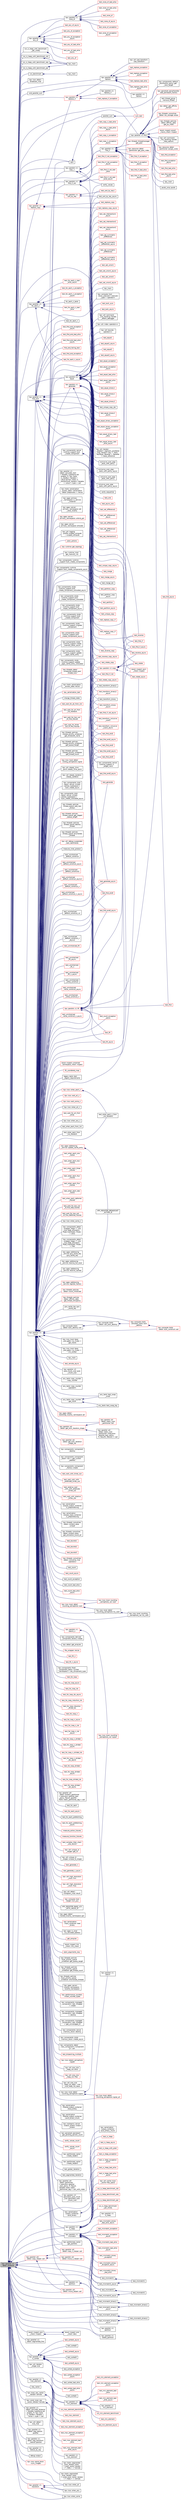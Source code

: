 digraph "hpx::parallel::v1::detail::distance"
{
  edge [fontname="Helvetica",fontsize="10",labelfontname="Helvetica",labelfontsize="10"];
  node [fontname="Helvetica",fontsize="10",shape=record];
  rankdir="LR";
  Node900 [label="hpx::parallel::v1::\ldetail::distance",height=0.2,width=0.4,color="black", fillcolor="grey75", style="filled", fontcolor="black"];
  Node900 -> Node901 [dir="back",color="midnightblue",fontsize="10",style="solid",fontname="Helvetica"];
  Node901 [label="hpx::parallel::v1::\lnone_of",height=0.2,width=0.4,color="black", fillcolor="white", style="filled",URL="$db/db9/namespacehpx_1_1parallel_1_1v1.html#ae44352b56d9d9936c0ff9a90a50d3049"];
  Node901 -> Node902 [dir="back",color="midnightblue",fontsize="10",style="solid",fontname="Helvetica"];
  Node902 [label="test_none_of",height=0.2,width=0.4,color="red", fillcolor="white", style="filled",URL="$de/d32/none__of_8cpp.html#a4188d9b781e7ae7dd7a9049eb2ef3c38"];
  Node901 -> Node904 [dir="back",color="midnightblue",fontsize="10",style="solid",fontname="Helvetica"];
  Node904 [label="test_none_of_async",height=0.2,width=0.4,color="red", fillcolor="white", style="filled",URL="$de/d32/none__of_8cpp.html#a86a0a8c8f53ac6c09d22d4216bbeb59b"];
  Node901 -> Node905 [dir="back",color="midnightblue",fontsize="10",style="solid",fontname="Helvetica"];
  Node905 [label="test_none_of_exception",height=0.2,width=0.4,color="red", fillcolor="white", style="filled",URL="$de/d32/none__of_8cpp.html#a6fc2ea520cb018511cd2c90504cadf0c"];
  Node901 -> Node907 [dir="back",color="midnightblue",fontsize="10",style="solid",fontname="Helvetica"];
  Node907 [label="test_none_of_exception\l_async",height=0.2,width=0.4,color="red", fillcolor="white", style="filled",URL="$de/d32/none__of_8cpp.html#ac4f0567bb6e5f2e6ce455ab913ec9dfc"];
  Node901 -> Node908 [dir="back",color="midnightblue",fontsize="10",style="solid",fontname="Helvetica"];
  Node908 [label="test_none_of_bad_alloc",height=0.2,width=0.4,color="red", fillcolor="white", style="filled",URL="$de/d32/none__of_8cpp.html#af214362a538f7307354bcfb31b7f6f6c"];
  Node901 -> Node910 [dir="back",color="midnightblue",fontsize="10",style="solid",fontname="Helvetica"];
  Node910 [label="test_none_of_bad_alloc\l_async",height=0.2,width=0.4,color="red", fillcolor="white", style="filled",URL="$de/d32/none__of_8cpp.html#a98a0e0974e9e9829b45c786450df942c"];
  Node900 -> Node911 [dir="back",color="midnightblue",fontsize="10",style="solid",fontname="Helvetica"];
  Node911 [label="hpx::parallel::v1::\lany_of",height=0.2,width=0.4,color="black", fillcolor="white", style="filled",URL="$db/db9/namespacehpx_1_1parallel_1_1v1.html#aa0008b3858cfed5bbaca31df3f5c748c"];
  Node911 -> Node901 [dir="back",color="midnightblue",fontsize="10",style="solid",fontname="Helvetica"];
  Node911 -> Node912 [dir="back",color="midnightblue",fontsize="10",style="solid",fontname="Helvetica"];
  Node912 [label="test_any_of",height=0.2,width=0.4,color="red", fillcolor="white", style="filled",URL="$d8/d5d/any__of_8cpp.html#a3be6d1cf182d27096e687217832b6ffb"];
  Node911 -> Node914 [dir="back",color="midnightblue",fontsize="10",style="solid",fontname="Helvetica"];
  Node914 [label="test_any_of_async",height=0.2,width=0.4,color="red", fillcolor="white", style="filled",URL="$d8/d5d/any__of_8cpp.html#af1056def42768dd08ff4f98ce58d5586"];
  Node911 -> Node915 [dir="back",color="midnightblue",fontsize="10",style="solid",fontname="Helvetica"];
  Node915 [label="test_any_of_exception",height=0.2,width=0.4,color="red", fillcolor="white", style="filled",URL="$d8/d5d/any__of_8cpp.html#a348c2914b5d59fa0b61c79e37df17034"];
  Node911 -> Node917 [dir="back",color="midnightblue",fontsize="10",style="solid",fontname="Helvetica"];
  Node917 [label="test_any_of_exception\l_async",height=0.2,width=0.4,color="red", fillcolor="white", style="filled",URL="$d8/d5d/any__of_8cpp.html#ad81e0ee038af5e3b7dd176ced1237e38"];
  Node911 -> Node918 [dir="back",color="midnightblue",fontsize="10",style="solid",fontname="Helvetica"];
  Node918 [label="test_any_of_bad_alloc",height=0.2,width=0.4,color="red", fillcolor="white", style="filled",URL="$d8/d5d/any__of_8cpp.html#a24ee4ddcdaee70f8bbb0a44bab89ff9a"];
  Node911 -> Node920 [dir="back",color="midnightblue",fontsize="10",style="solid",fontname="Helvetica"];
  Node920 [label="test_any_of_bad_alloc\l_async",height=0.2,width=0.4,color="red", fillcolor="white", style="filled",URL="$d8/d5d/any__of_8cpp.html#a39de4a734510b3f4ae74c26a6c0834b0"];
  Node900 -> Node921 [dir="back",color="midnightblue",fontsize="10",style="solid",fontname="Helvetica"];
  Node921 [label="run_is_heap_until_benchmark_std",height=0.2,width=0.4,color="black", fillcolor="white", style="filled",URL="$dc/df5/benchmark__is__heap__until_8cpp.html#ab528ce5836d1ed3fc7264d5d101d6c05"];
  Node921 -> Node922 [dir="back",color="midnightblue",fontsize="10",style="solid",fontname="Helvetica"];
  Node922 [label="hpx_main",height=0.2,width=0.4,color="black", fillcolor="white", style="filled",URL="$dc/df5/benchmark__is__heap__until_8cpp.html#a4ca51ec94fa82421fc621b58eef7b01c"];
  Node900 -> Node923 [dir="back",color="midnightblue",fontsize="10",style="solid",fontname="Helvetica"];
  Node923 [label="run_is_heap_until_benchmark_seq",height=0.2,width=0.4,color="black", fillcolor="white", style="filled",URL="$dc/df5/benchmark__is__heap__until_8cpp.html#a2f1e5702cb0bfe59d87b1b18c90da22d"];
  Node923 -> Node922 [dir="back",color="midnightblue",fontsize="10",style="solid",fontname="Helvetica"];
  Node900 -> Node924 [dir="back",color="midnightblue",fontsize="10",style="solid",fontname="Helvetica"];
  Node924 [label="run_is_heap_until_benchmark_par",height=0.2,width=0.4,color="black", fillcolor="white", style="filled",URL="$dc/df5/benchmark__is__heap__until_8cpp.html#a54d8fcdca96998b62fddd64dc62270c4"];
  Node924 -> Node922 [dir="back",color="midnightblue",fontsize="10",style="solid",fontname="Helvetica"];
  Node900 -> Node925 [dir="back",color="midnightblue",fontsize="10",style="solid",fontname="Helvetica"];
  Node925 [label="run_is_heap_until_benchmark\l_par_unseq",height=0.2,width=0.4,color="black", fillcolor="white", style="filled",URL="$dc/df5/benchmark__is__heap__until_8cpp.html#af8d3bad21e750b099ce0b56e1ec9d8da"];
  Node925 -> Node922 [dir="back",color="midnightblue",fontsize="10",style="solid",fontname="Helvetica"];
  Node900 -> Node926 [dir="back",color="midnightblue",fontsize="10",style="solid",fontname="Helvetica"];
  Node926 [label="run_benchmark",height=0.2,width=0.4,color="black", fillcolor="white", style="filled",URL="$d9/d53/benchmark__unique__copy_8cpp.html#a8a407c44bd918179459c618a5e2f01b3"];
  Node926 -> Node927 [dir="back",color="midnightblue",fontsize="10",style="solid",fontname="Helvetica"];
  Node927 [label="hpx_main",height=0.2,width=0.4,color="black", fillcolor="white", style="filled",URL="$d9/d53/benchmark__unique__copy_8cpp.html#a4ca51ec94fa82421fc621b58eef7b01c"];
  Node900 -> Node928 [dir="back",color="midnightblue",fontsize="10",style="solid",fontname="Helvetica"];
  Node928 [label="hpx::lcos::detail::\lbroadcast_impl",height=0.2,width=0.4,color="black", fillcolor="white", style="filled",URL="$d4/d6c/namespacehpx_1_1lcos_1_1detail.html#a6575c2189b82a495a00b099f7c150172"];
  Node900 -> Node929 [dir="back",color="midnightblue",fontsize="10",style="solid",fontname="Helvetica"];
  Node929 [label="hpx::parallel::v1::\lcopy_n",height=0.2,width=0.4,color="black", fillcolor="white", style="filled",URL="$db/db9/namespacehpx_1_1parallel_1_1v1.html#a62b381b00123e950f7cd81ae9b16c4a6"];
  Node929 -> Node930 [dir="back",color="midnightblue",fontsize="10",style="solid",fontname="Helvetica"];
  Node930 [label="hpx::parallel::v1::copy",height=0.2,width=0.4,color="red", fillcolor="white", style="filled",URL="$db/db9/namespacehpx_1_1parallel_1_1v1.html#a502f993845638113034b4a1629b7a3c7"];
  Node930 -> Node1005 [dir="back",color="midnightblue",fontsize="10",style="solid",fontname="Helvetica"];
  Node1005 [label="test_reverse",height=0.2,width=0.4,color="red", fillcolor="white", style="filled",URL="$d8/dc4/reverse_8cpp.html#a698a7dfc93bebfd1903e9279d728b478"];
  Node930 -> Node1007 [dir="back",color="midnightblue",fontsize="10",style="solid",fontname="Helvetica"];
  Node1007 [label="test_reverse_async",height=0.2,width=0.4,color="red", fillcolor="white", style="filled",URL="$d8/dc4/reverse_8cpp.html#a98d04b1d1b66041667a0b108cb75bd94"];
  Node930 -> Node1018 [dir="back",color="midnightblue",fontsize="10",style="solid",fontname="Helvetica"];
  Node1018 [label="test_rotate",height=0.2,width=0.4,color="red", fillcolor="white", style="filled",URL="$d7/d5d/rotate_8cpp.html#ab8a8520d8bdef3f9022bc5377426d949"];
  Node930 -> Node1020 [dir="back",color="midnightblue",fontsize="10",style="solid",fontname="Helvetica"];
  Node1020 [label="test_rotate_async",height=0.2,width=0.4,color="red", fillcolor="white", style="filled",URL="$d7/d5d/rotate_8cpp.html#ae3e37eb13d1c555e7ec861e99599cecb"];
  Node929 -> Node1046 [dir="back",color="midnightblue",fontsize="10",style="solid",fontname="Helvetica"];
  Node1046 [label="test_copy_n_exception",height=0.2,width=0.4,color="red", fillcolor="white", style="filled",URL="$d3/d44/copyn_8cpp.html#abe4e05d78a05b84674e56fe6c39fca90"];
  Node929 -> Node1048 [dir="back",color="midnightblue",fontsize="10",style="solid",fontname="Helvetica"];
  Node1048 [label="test_copy_n_exception\l_async",height=0.2,width=0.4,color="red", fillcolor="white", style="filled",URL="$d3/d44/copyn_8cpp.html#a42328f0b598518eafcc7b94d6a28425d"];
  Node929 -> Node1049 [dir="back",color="midnightblue",fontsize="10",style="solid",fontname="Helvetica"];
  Node1049 [label="test_copy_n_bad_alloc",height=0.2,width=0.4,color="red", fillcolor="white", style="filled",URL="$d3/d44/copyn_8cpp.html#a74eb1f7d59b681e15d11f90c85f48147"];
  Node929 -> Node1051 [dir="back",color="midnightblue",fontsize="10",style="solid",fontname="Helvetica"];
  Node1051 [label="test_copy_n_bad_alloc\l_async",height=0.2,width=0.4,color="red", fillcolor="white", style="filled",URL="$d3/d44/copyn_8cpp.html#af27e7c5f4571120910ce3c0567280b50"];
  Node929 -> Node1052 [dir="back",color="midnightblue",fontsize="10",style="solid",fontname="Helvetica"];
  Node1052 [label="verify_values",height=0.2,width=0.4,color="black", fillcolor="white", style="filled",URL="$d7/dfb/partitioned__vector__scan_8hpp.html#a1b81c4c13d30b08cac00db9b75578cf1"];
  Node900 -> Node1053 [dir="back",color="midnightblue",fontsize="10",style="solid",fontname="Helvetica"];
  Node1053 [label="hpx::parallel::v1::\lcount",height=0.2,width=0.4,color="black", fillcolor="white", style="filled",URL="$db/db9/namespacehpx_1_1parallel_1_1v1.html#a19d058114a2bd44801aab4176b188e23"];
  Node1053 -> Node1054 [dir="back",color="midnightblue",fontsize="10",style="solid",fontname="Helvetica"];
  Node1054 [label="hpx::agas::addressing\l_service::gva_cache_key\l::gva_cache_key",height=0.2,width=0.4,color="black", fillcolor="white", style="filled",URL="$d0/d9c/structhpx_1_1agas_1_1addressing__service_1_1gva__cache__key.html#acecfbda8da5778456192cab1265b29ba"];
  Node1053 -> Node1055 [dir="back",color="midnightblue",fontsize="10",style="solid",fontname="Helvetica"];
  Node1055 [label="hpx::agas::addressing\l_service::resolve_full_local",height=0.2,width=0.4,color="black", fillcolor="white", style="filled",URL="$db/d58/structhpx_1_1agas_1_1addressing__service.html#a6195cfc66f93111dd1e0252b5bd4a712"];
  Node1053 -> Node1056 [dir="back",color="midnightblue",fontsize="10",style="solid",fontname="Helvetica"];
  Node1056 [label="hpx::agas::addressing\l_service::resolve_cached",height=0.2,width=0.4,color="black", fillcolor="white", style="filled",URL="$db/d58/structhpx_1_1agas_1_1addressing__service.html#a5d63a4e7a5e442e1d19692d6f71673e6"];
  Node1053 -> Node1057 [dir="back",color="midnightblue",fontsize="10",style="solid",fontname="Helvetica"];
  Node1057 [label="hpx::agas::addressing\l_service::update_cache_entry",height=0.2,width=0.4,color="red", fillcolor="white", style="filled",URL="$db/d58/structhpx_1_1agas_1_1addressing__service.html#ab49f7530592fc5c804c94720b8ffd61d"];
  Node1057 -> Node1017 [dir="back",color="midnightblue",fontsize="10",style="solid",fontname="Helvetica"];
  Node1017 [label="HPX_REGISTER_BROADCAST\l_ACTION_ID",height=0.2,width=0.4,color="black", fillcolor="white", style="filled",URL="$de/d5c/runtime__support__server_8cpp.html#a2c7fd60adfab122ae67b173ad73fc706"];
  Node1053 -> Node1131 [dir="back",color="midnightblue",fontsize="10",style="solid",fontname="Helvetica"];
  Node1131 [label="hpx::agas::addressing\l_service::register_factory",height=0.2,width=0.4,color="red", fillcolor="white", style="filled",URL="$db/d58/structhpx_1_1agas_1_1addressing__service.html#a844d33bc815e5d556363cb03dca4842e",tooltip="Register a factory for a specific component type. "];
  Node1053 -> Node1134 [dir="back",color="midnightblue",fontsize="10",style="solid",fontname="Helvetica"];
  Node1134 [label="hpx::threads::policies\l::detail::count_initialized",height=0.2,width=0.4,color="red", fillcolor="white", style="filled",URL="$d5/d1a/namespacehpx_1_1threads_1_1policies_1_1detail.html#a28a8562de43906755977c312023a89eb"];
  Node1053 -> Node1136 [dir="back",color="midnightblue",fontsize="10",style="solid",fontname="Helvetica"];
  Node1136 [label="hpx::threads::policies\l::detail::affinity_data\l::get_thread_occupancy",height=0.2,width=0.4,color="red", fillcolor="white", style="filled",URL="$d7/d9b/structhpx_1_1threads_1_1policies_1_1detail_1_1affinity__data.html#a07b92d102e9741c4d8382e4acd8cb105"];
  Node1053 -> Node1138 [dir="back",color="midnightblue",fontsize="10",style="solid",fontname="Helvetica"];
  Node1138 [label="gva_cache_key::gva\l_cache_key",height=0.2,width=0.4,color="black", fillcolor="white", style="filled",URL="$de/d0d/structgva__cache__key.html#a6812780b5b3b4a05557840e8c4a6cc7c"];
  Node1053 -> Node1139 [dir="back",color="midnightblue",fontsize="10",style="solid",fontname="Helvetica"];
  Node1139 [label="hpx::compute::traits\l::detail::bulk_construct::call",height=0.2,width=0.4,color="red", fillcolor="white", style="filled",URL="$d4/d56/structhpx_1_1compute_1_1traits_1_1detail_1_1bulk__construct.html#ac74edb5f18b085d23c7ad03af163598d"];
  Node1053 -> Node1143 [dir="back",color="midnightblue",fontsize="10",style="solid",fontname="Helvetica"];
  Node1143 [label="hpx::compute::traits\l::detail::bulk_destroy::call",height=0.2,width=0.4,color="black", fillcolor="white", style="filled",URL="$d4/dcf/structhpx_1_1compute_1_1traits_1_1detail_1_1bulk__destroy.html#a65c2cb2dcbe0d2d76fc9f48302cd56d8"];
  Node1143 -> Node1144 [dir="back",color="midnightblue",fontsize="10",style="solid",fontname="Helvetica"];
  Node1144 [label="hpx::compute::traits\l::detail::call_bulk_destroy",height=0.2,width=0.4,color="black", fillcolor="white", style="filled",URL="$d5/df2/namespacehpx_1_1compute_1_1traits_1_1detail.html#acc13444e66b79935de52111e1f28f164"];
  Node1144 -> Node1145 [dir="back",color="midnightblue",fontsize="10",style="solid",fontname="Helvetica"];
  Node1145 [label="hpx::compute::traits\l::allocator_traits::bulk\l_destroy",height=0.2,width=0.4,color="red", fillcolor="white", style="filled",URL="$dc/d38/structhpx_1_1compute_1_1traits_1_1allocator__traits.html#a79ea07e626d594a9890675db2b56063f"];
  Node1145 -> Node1139 [dir="back",color="midnightblue",fontsize="10",style="solid",fontname="Helvetica"];
  Node1053 -> Node1144 [dir="back",color="midnightblue",fontsize="10",style="solid",fontname="Helvetica"];
  Node1053 -> Node1145 [dir="back",color="midnightblue",fontsize="10",style="solid",fontname="Helvetica"];
  Node1053 -> Node1150 [dir="back",color="midnightblue",fontsize="10",style="solid",fontname="Helvetica"];
  Node1150 [label="hpx::lcos::local::base\l_and_gate\< no_mutex \>\l::get_future",height=0.2,width=0.4,color="black", fillcolor="white", style="filled",URL="$df/d91/structhpx_1_1lcos_1_1local_1_1base__and__gate.html#a9cbcd9fe46997ee4fa44fe0fdf3fa395",tooltip="get a future allowing to wait for the gate to fire "];
  Node1053 -> Node1151 [dir="back",color="midnightblue",fontsize="10",style="solid",fontname="Helvetica"];
  Node1151 [label="hpx::lcos::local::base\l_and_gate\< no_mutex \>\l::init_locked",height=0.2,width=0.4,color="black", fillcolor="white", style="filled",URL="$df/d91/structhpx_1_1lcos_1_1local_1_1base__and__gate.html#a85b84ec329f8939fbccbe784c0567e9e"];
  Node1053 -> Node1152 [dir="back",color="midnightblue",fontsize="10",style="solid",fontname="Helvetica"];
  Node1152 [label="boost::inspect::ascii\l_check::inspect",height=0.2,width=0.4,color="red", fillcolor="white", style="filled",URL="$df/d41/classboost_1_1inspect_1_1ascii__check.html#a42c51a97f6f401032bb06a96f48a96dd"];
  Node1053 -> Node1154 [dir="back",color="midnightblue",fontsize="10",style="solid",fontname="Helvetica"];
  Node1154 [label="hpx_main",height=0.2,width=0.4,color="black", fillcolor="white", style="filled",URL="$d3/d4c/async__local_8cpp.html#aefd26dd818037509b2241068d57e3e1d"];
  Node1053 -> Node1155 [dir="back",color="midnightblue",fontsize="10",style="solid",fontname="Helvetica"];
  Node1155 [label="test_remote_async",height=0.2,width=0.4,color="red", fillcolor="white", style="filled",URL="$dd/dd8/async__remote_8cpp.html#ac9fb603a20fe776399062d78f9ad4844"];
  Node1053 -> Node1157 [dir="back",color="midnightblue",fontsize="10",style="solid",fontname="Helvetica"];
  Node1157 [label="hpx::parallel::v3::\lauto_chunk_size::auto\l_chunk_size",height=0.2,width=0.4,color="black", fillcolor="white", style="filled",URL="$d5/dad/structhpx_1_1parallel_1_1v3_1_1auto__chunk__size.html#a63003d60652494486f49eb058ad40528"];
  Node1053 -> Node1158 [dir="back",color="midnightblue",fontsize="10",style="solid",fontname="Helvetica"];
  Node1158 [label="any_tests::copy_counter\l::copy_counter",height=0.2,width=0.4,color="black", fillcolor="white", style="filled",URL="$d9/d99/structany__tests_1_1copy__counter.html#ac24473e37314d8ecd531bb1733109ca5"];
  Node1053 -> Node1159 [dir="back",color="midnightblue",fontsize="10",style="solid",fontname="Helvetica"];
  Node1159 [label="any_tests::copy_counter\l::operator=",height=0.2,width=0.4,color="black", fillcolor="white", style="filled",URL="$d9/d99/structany__tests_1_1copy__counter.html#a2fc9f27cb3580a424c7909d60c66a5e9"];
  Node1053 -> Node1160 [dir="back",color="midnightblue",fontsize="10",style="solid",fontname="Helvetica"];
  Node1160 [label="any_tests::copy_counter\l::get_count",height=0.2,width=0.4,color="black", fillcolor="white", style="filled",URL="$d9/d99/structany__tests_1_1copy__counter.html#a8323d67d1a98a937f4e3cc2180963dbd"];
  Node1160 -> Node1161 [dir="back",color="midnightblue",fontsize="10",style="solid",fontname="Helvetica"];
  Node1161 [label="any_tests::test_swap\l_small",height=0.2,width=0.4,color="black", fillcolor="white", style="filled",URL="$de/db0/namespaceany__tests.html#a5a9f3ac333174dc1cc9a9f39d996b4d2"];
  Node1160 -> Node1162 [dir="back",color="midnightblue",fontsize="10",style="solid",fontname="Helvetica"];
  Node1162 [label="any_tests::test_swap_big",height=0.2,width=0.4,color="black", fillcolor="white", style="filled",URL="$de/db0/namespaceany__tests.html#a0567012862bab4ad7821c706fcaa2035"];
  Node1053 -> Node1161 [dir="back",color="midnightblue",fontsize="10",style="solid",fontname="Helvetica"];
  Node1053 -> Node1162 [dir="back",color="midnightblue",fontsize="10",style="solid",fontname="Helvetica"];
  Node1053 -> Node1099 [dir="back",color="midnightblue",fontsize="10",style="solid",fontname="Helvetica"];
  Node1099 [label="hpx::agas::detail::\lbootstrap_locality_namespace::ptr",height=0.2,width=0.4,color="red", fillcolor="white", style="filled",URL="$d2/d28/structhpx_1_1agas_1_1detail_1_1bootstrap__locality__namespace.html#a5d4dcef228d9a8e6040f2e404546a7b8"];
  Node1053 -> Node1163 [dir="back",color="midnightblue",fontsize="10",style="solid",fontname="Helvetica"];
  Node1163 [label="hpx::parallel::util\l::detail::get_bulk_iteration_shape",height=0.2,width=0.4,color="red", fillcolor="white", style="filled",URL="$db/d3e/namespacehpx_1_1parallel_1_1util_1_1detail.html#a86f73d13121a4afd334a34da6074ea24"];
  Node1163 -> Node1173 [dir="back",color="midnightblue",fontsize="10",style="solid",fontname="Helvetica"];
  Node1173 [label="hpx::parallel::util\l::detail::static_scan\l_partitioner::call",height=0.2,width=0.4,color="red", fillcolor="white", style="filled",URL="$d6/dba/structhpx_1_1parallel_1_1util_1_1detail_1_1static__scan__partitioner.html#a25ea6c014eef58f375a3ecbb2185ba0c"];
  Node1163 -> Node1176 [dir="back",color="midnightblue",fontsize="10",style="solid",fontname="Helvetica"];
  Node1176 [label="hpx::parallel::util\l::detail::static_scan\l_partitioner\< execution\l::parallel_task_policy,\l R, Result1, Result2 \>::call",height=0.2,width=0.4,color="black", fillcolor="white", style="filled",URL="$de/d2e/structhpx_1_1parallel_1_1util_1_1detail_1_1static__scan__partitioner_3_01execution_1_1parallel__8e160c3c419a57c7f05e2f191722824c.html#a64299a0bd2c41bac5cd118e8ff392410"];
  Node1053 -> Node1177 [dir="back",color="midnightblue",fontsize="10",style="solid",fontname="Helvetica"];
  Node1177 [label="hpx::parallel::util\l::detail::get_bulk_iteration\l_shape_idx",height=0.2,width=0.4,color="red", fillcolor="white", style="filled",URL="$db/d3e/namespacehpx_1_1parallel_1_1util_1_1detail.html#a370c3e6a87ef9d31db12d80ae3733443"];
  Node1053 -> Node1185 [dir="back",color="midnightblue",fontsize="10",style="solid",fontname="Helvetica"];
  Node1185 [label="hpx::components::component\l::destroy",height=0.2,width=0.4,color="black", fillcolor="white", style="filled",URL="$d2/d0b/classhpx_1_1components_1_1component.html#a83324df9d2a3574db8949c9198cb7375",tooltip="The function destroy is used for destruction and de-allocation of instances of the derived components..."];
  Node1053 -> Node1186 [dir="back",color="midnightblue",fontsize="10",style="solid",fontname="Helvetica"];
  Node1186 [label="hpx::components::component\l_base\< row \>::get_current\l_address",height=0.2,width=0.4,color="black", fillcolor="white", style="filled",URL="$d2/de6/classhpx_1_1components_1_1component__base.html#a158c6874c847422beb28c9deee381907"];
  Node1053 -> Node1187 [dir="back",color="midnightblue",fontsize="10",style="solid",fontname="Helvetica"];
  Node1187 [label="hpx::components::component\l_factory::create",height=0.2,width=0.4,color="black", fillcolor="white", style="filled",URL="$d9/dc0/structhpx_1_1components_1_1component__factory.html#a858e92b3c7dde85fad2a22361550c5a7",tooltip="Create one or more new component instances. "];
  Node1053 -> Node1188 [dir="back",color="midnightblue",fontsize="10",style="solid",fontname="Helvetica"];
  Node1188 [label="test_wait_until_times_out",height=0.2,width=0.4,color="red", fillcolor="white", style="filled",URL="$d1/ded/tests_2unit_2lcos_2condition__variable_8cpp.html#aea5657395fd47b474e1f427561446d10"];
  Node1053 -> Node1190 [dir="back",color="midnightblue",fontsize="10",style="solid",fontname="Helvetica"];
  Node1190 [label="test_wait_until_with\l_predicate_times_out",height=0.2,width=0.4,color="red", fillcolor="white", style="filled",URL="$d1/ded/tests_2unit_2lcos_2condition__variable_8cpp.html#addabd721978fd49994293916b65085e8"];
  Node1053 -> Node1191 [dir="back",color="midnightblue",fontsize="10",style="solid",fontname="Helvetica"];
  Node1191 [label="test_relative_wait\l_until_with_predicate\l_times_out",height=0.2,width=0.4,color="red", fillcolor="white", style="filled",URL="$d1/ded/tests_2unit_2lcos_2condition__variable_8cpp.html#ae174356f5cc84c994b8e627d0779855e"];
  Node1053 -> Node1192 [dir="back",color="midnightblue",fontsize="10",style="solid",fontname="Helvetica"];
  Node1192 [label="test_wait_until_relative\l_times_out",height=0.2,width=0.4,color="red", fillcolor="white", style="filled",URL="$d1/ded/tests_2unit_2lcos_2condition__variable_8cpp.html#a43133d1c1ffc4f3e5ae0e94721453bfe"];
  Node1053 -> Node1193 [dir="back",color="midnightblue",fontsize="10",style="solid",fontname="Helvetica"];
  Node1193 [label="hpx::serialization\l::erased_output_container\l::is_preprocessing",height=0.2,width=0.4,color="black", fillcolor="white", style="filled",URL="$d8/db8/structhpx_1_1serialization_1_1erased__output__container.html#aa893cee06e2bb5d09a9fe42d9a07b5ff"];
  Node1053 -> Node1194 [dir="back",color="midnightblue",fontsize="10",style="solid",fontname="Helvetica"];
  Node1194 [label="hpx::serialization\l::erased_input_container\l::is_preprocessing",height=0.2,width=0.4,color="black", fillcolor="white", style="filled",URL="$de/d06/structhpx_1_1serialization_1_1erased__input__container.html#a64ed24fc6d533fb36561b19644495873"];
  Node1053 -> Node1195 [dir="back",color="midnightblue",fontsize="10",style="solid",fontname="Helvetica"];
  Node1195 [label="hpx::threads::coroutines\l::detail::context_base\l::unique",height=0.2,width=0.4,color="black", fillcolor="white", style="filled",URL="$db/d5b/classhpx_1_1threads_1_1coroutines_1_1detail_1_1context__base.html#a69e8102773b72342232710adecad9d73"];
  Node1053 -> Node1196 [dir="back",color="midnightblue",fontsize="10",style="solid",fontname="Helvetica"];
  Node1196 [label="hpx::threads::coroutines\l::detail::context_base\l::get_allocation_count_all",height=0.2,width=0.4,color="black", fillcolor="white", style="filled",URL="$db/d5b/classhpx_1_1threads_1_1coroutines_1_1detail_1_1context__base.html#a000ba35d5ac42a3deac7540d8c119465"];
  Node1053 -> Node1197 [dir="back",color="midnightblue",fontsize="10",style="solid",fontname="Helvetica"];
  Node1197 [label="test_bounds1",height=0.2,width=0.4,color="red", fillcolor="white", style="filled",URL="$db/dbc/coordinate_8cpp.html#a8c6bc40ca40e765c1df197938c9a475d"];
  Node1053 -> Node1199 [dir="back",color="midnightblue",fontsize="10",style="solid",fontname="Helvetica"];
  Node1199 [label="test_bounds2",height=0.2,width=0.4,color="red", fillcolor="white", style="filled",URL="$db/dbc/coordinate_8cpp.html#a096ca88ee31f17366206933116c1f64e"];
  Node1053 -> Node1200 [dir="back",color="midnightblue",fontsize="10",style="solid",fontname="Helvetica"];
  Node1200 [label="test_bounds3",height=0.2,width=0.4,color="red", fillcolor="white", style="filled",URL="$db/dbc/coordinate_8cpp.html#ae6ce52a15a47eb0cee423f5944dc322a"];
  Node1053 -> Node930 [dir="back",color="midnightblue",fontsize="10",style="solid",fontname="Helvetica"];
  Node1053 -> Node929 [dir="back",color="midnightblue",fontsize="10",style="solid",fontname="Helvetica"];
  Node1053 -> Node1201 [dir="back",color="midnightblue",fontsize="10",style="solid",fontname="Helvetica"];
  Node1201 [label="hpx::threads::coroutines\l::detail::coroutine_impl\l::operator()",height=0.2,width=0.4,color="red", fillcolor="white", style="filled",URL="$d7/dd2/classhpx_1_1threads_1_1coroutines_1_1detail_1_1coroutine__impl.html#a9e9734e8516ed51824b453f5abaa8435"];
  Node1053 -> Node1203 [dir="back",color="midnightblue",fontsize="10",style="solid",fontname="Helvetica"];
  Node1203 [label="test_count",height=0.2,width=0.4,color="black", fillcolor="white", style="filled",URL="$de/d3a/count__tests_8hpp.html#adb14e941c026b6ad84f53dec4f32c557"];
  Node1053 -> Node1204 [dir="back",color="midnightblue",fontsize="10",style="solid",fontname="Helvetica"];
  Node1204 [label="test_count_async",height=0.2,width=0.4,color="red", fillcolor="white", style="filled",URL="$de/d3a/count__tests_8hpp.html#a4621580b458537fa0a2fd6953e037a6a"];
  Node1053 -> Node1206 [dir="back",color="midnightblue",fontsize="10",style="solid",fontname="Helvetica"];
  Node1206 [label="test_count_exception",height=0.2,width=0.4,color="black", fillcolor="white", style="filled",URL="$de/d3a/count__tests_8hpp.html#adbde9fbf4434fe9320503044b3b2c464"];
  Node1053 -> Node1207 [dir="back",color="midnightblue",fontsize="10",style="solid",fontname="Helvetica"];
  Node1207 [label="test_count_exception\l_async",height=0.2,width=0.4,color="red", fillcolor="white", style="filled",URL="$de/d3a/count__tests_8hpp.html#ab0cd91de016499bfe205083429b6785a"];
  Node1053 -> Node1209 [dir="back",color="midnightblue",fontsize="10",style="solid",fontname="Helvetica"];
  Node1209 [label="test_count_bad_alloc",height=0.2,width=0.4,color="black", fillcolor="white", style="filled",URL="$de/d3a/count__tests_8hpp.html#a5bc414d6715d9db79b7f328d971cf7b7"];
  Node1053 -> Node1210 [dir="back",color="midnightblue",fontsize="10",style="solid",fontname="Helvetica"];
  Node1210 [label="test_count_bad_alloc\l_async",height=0.2,width=0.4,color="red", fillcolor="white", style="filled",URL="$de/d3a/count__tests_8hpp.html#ab6f5cd5abb77116db322db53775acdea"];
  Node1053 -> Node1212 [dir="back",color="midnightblue",fontsize="10",style="solid",fontname="Helvetica"];
  Node1212 [label="hpx::lcos::local::counting\l_semaphore_var::wait",height=0.2,width=0.4,color="red", fillcolor="white", style="filled",URL="$df/d53/classhpx_1_1lcos_1_1local_1_1counting__semaphore__var.html#a803c6b370e225e49b5033bbb4e7e91a1",tooltip="Wait for the semaphore to be signaled. "];
  Node1053 -> Node1216 [dir="back",color="midnightblue",fontsize="10",style="solid",fontname="Helvetica"];
  Node1216 [label="hpx::lcos::local::counting\l_semaphore_var::try_wait",height=0.2,width=0.4,color="black", fillcolor="white", style="filled",URL="$df/d53/classhpx_1_1lcos_1_1local_1_1counting__semaphore__var.html#a81da6f6de5f9518e74768cde90d9d5b7",tooltip="Try to wait for the semaphore to be signaled. "];
  Node1053 -> Node1217 [dir="back",color="midnightblue",fontsize="10",style="solid",fontname="Helvetica"];
  Node1217 [label="hpx::lcos::local::counting\l_semaphore_var::signal",height=0.2,width=0.4,color="red", fillcolor="white", style="filled",URL="$df/d53/classhpx_1_1lcos_1_1local_1_1counting__semaphore__var.html#a5eab648deb92bdd61e680ea16d736f1a",tooltip="Signal the semaphore. "];
  Node1053 -> Node1219 [dir="back",color="midnightblue",fontsize="10",style="solid",fontname="Helvetica"];
  Node1219 [label="hpx::lcos::local::detail\l::counting_semaphore::wait",height=0.2,width=0.4,color="red", fillcolor="white", style="filled",URL="$d3/d61/classhpx_1_1lcos_1_1local_1_1detail_1_1counting__semaphore.html#a649923710c2ef70cfe2933926438d5fe"];
  Node1219 -> Node1212 [dir="back",color="midnightblue",fontsize="10",style="solid",fontname="Helvetica"];
  Node1219 -> Node1220 [dir="back",color="midnightblue",fontsize="10",style="solid",fontname="Helvetica"];
  Node1220 [label="hpx::lcos::local::detail\l::counting_semaphore::try_wait",height=0.2,width=0.4,color="black", fillcolor="white", style="filled",URL="$d3/d61/classhpx_1_1lcos_1_1local_1_1detail_1_1counting__semaphore.html#ac320439e96c0cda1540d408c75d26aa3"];
  Node1220 -> Node1216 [dir="back",color="midnightblue",fontsize="10",style="solid",fontname="Helvetica"];
  Node1053 -> Node1220 [dir="back",color="midnightblue",fontsize="10",style="solid",fontname="Helvetica"];
  Node1053 -> Node1221 [dir="back",color="midnightblue",fontsize="10",style="solid",fontname="Helvetica"];
  Node1221 [label="hpx::lcos::local::detail\l::counting_semaphore::signal",height=0.2,width=0.4,color="black", fillcolor="white", style="filled",URL="$d3/d61/classhpx_1_1lcos_1_1local_1_1detail_1_1counting__semaphore.html#a927d73ef311e041d32c6ce124766899d"];
  Node1221 -> Node1217 [dir="back",color="midnightblue",fontsize="10",style="solid",fontname="Helvetica"];
  Node1221 -> Node1222 [dir="back",color="midnightblue",fontsize="10",style="solid",fontname="Helvetica"];
  Node1222 [label="hpx::lcos::local::detail\l::counting_semaphore::signal_all",height=0.2,width=0.4,color="red", fillcolor="white", style="filled",URL="$d3/d61/classhpx_1_1lcos_1_1local_1_1detail_1_1counting__semaphore.html#a182df19eb28dc4d52b76af0a215504c0"];
  Node1053 -> Node1222 [dir="back",color="midnightblue",fontsize="10",style="solid",fontname="Helvetica"];
  Node1053 -> Node1224 [dir="back",color="midnightblue",fontsize="10",style="solid",fontname="Helvetica"];
  Node1224 [label="split",height=0.2,width=0.4,color="black", fillcolor="white", style="filled",URL="$d9/dca/created__executor_8cpp.html#a93788ea6faf31003f71a7ef49dbb0ec3"];
  Node1224 -> Node1225 [dir="back",color="midnightblue",fontsize="10",style="solid",fontname="Helvetica"];
  Node1225 [label="parallel_sum",height=0.2,width=0.4,color="black", fillcolor="white", style="filled",URL="$d9/dca/created__executor_8cpp.html#a80274c30da23d7824ffc381645cbcfeb"];
  Node1225 -> Node1226 [dir="back",color="midnightblue",fontsize="10",style="solid",fontname="Helvetica"];
  Node1226 [label="sum_test",height=0.2,width=0.4,color="red", fillcolor="white", style="filled",URL="$d9/dca/created__executor_8cpp.html#a00698497aebbb08ccb1fafc32f2e52a2"];
  Node1053 -> Node1228 [dir="back",color="midnightblue",fontsize="10",style="solid",fontname="Helvetica"];
  Node1228 [label="hpx::components::derived\l_component_factory::create",height=0.2,width=0.4,color="black", fillcolor="white", style="filled",URL="$de/d5d/structhpx_1_1components_1_1derived__component__factory.html#a0da5225841736d13d5a75247eca697df",tooltip="Create one or more new component instances. "];
  Node1053 -> Node1229 [dir="back",color="midnightblue",fontsize="10",style="solid",fontname="Helvetica"];
  Node1229 [label="hpx::parallel::v1::\lequal",height=0.2,width=0.4,color="black", fillcolor="white", style="filled",URL="$db/db9/namespacehpx_1_1parallel_1_1v1.html#a0c7fdfade58cb9d4dda65892a877aa58"];
  Node1229 -> Node1230 [dir="back",color="midnightblue",fontsize="10",style="solid",fontname="Helvetica"];
  Node1230 [label="hpx::compute::host\l::block_executor\< executor\l_type \>::operator=",height=0.2,width=0.4,color="black", fillcolor="white", style="filled",URL="$d5/d95/structhpx_1_1compute_1_1host_1_1block__executor.html#a2e94f39146de2e5db444d93100a1cd9d"];
  Node1229 -> Node1231 [dir="back",color="midnightblue",fontsize="10",style="solid",fontname="Helvetica"];
  Node1231 [label="test_bulk_sync",height=0.2,width=0.4,color="red", fillcolor="white", style="filled",URL="$d2/d56/bulk__async_8cpp.html#abcd3c113797813e7123226b2a864d5df"];
  Node1229 -> Node1233 [dir="back",color="midnightblue",fontsize="10",style="solid",fontname="Helvetica"];
  Node1233 [label="test_bulk_async",height=0.2,width=0.4,color="red", fillcolor="white", style="filled",URL="$d2/d56/bulk__async_8cpp.html#a0c9f242c44ff4818d7e4996d5ef3f5a5"];
  Node1229 -> Node1234 [dir="back",color="midnightblue",fontsize="10",style="solid",fontname="Helvetica"];
  Node1234 [label="hpx::util::command\l_line_handling::handle\l_attach_debugger",height=0.2,width=0.4,color="black", fillcolor="white", style="filled",URL="$d2/df0/structhpx_1_1util_1_1command__line__handling.html#ae8163b563d79e71fd4a62eb19be542c7"];
  Node1229 -> Node1235 [dir="back",color="midnightblue",fontsize="10",style="solid",fontname="Helvetica"];
  Node1235 [label="hpx::util::index::operator==",height=0.2,width=0.4,color="black", fillcolor="white", style="filled",URL="$de/d30/classhpx_1_1util_1_1index.html#a8d82b76f61811925b6490c13b9bfe2a4"];
  Node1229 -> Node1236 [dir="back",color="midnightblue",fontsize="10",style="solid",fontname="Helvetica"];
  Node1236 [label="hpx::util::bounds::\loperator==",height=0.2,width=0.4,color="black", fillcolor="white", style="filled",URL="$d4/d1b/classhpx_1_1util_1_1bounds.html#a3fcbce36a9941e7fd6738943c7249e18"];
  Node1229 -> Node1237 [dir="back",color="midnightblue",fontsize="10",style="solid",fontname="Helvetica"];
  Node1237 [label="test_equal1",height=0.2,width=0.4,color="red", fillcolor="white", style="filled",URL="$df/d99/equal_8cpp.html#a993f6ad964cb4afb272f978a0a3e37d2"];
  Node1229 -> Node1239 [dir="back",color="midnightblue",fontsize="10",style="solid",fontname="Helvetica"];
  Node1239 [label="test_equal1_async",height=0.2,width=0.4,color="red", fillcolor="white", style="filled",URL="$df/d99/equal_8cpp.html#a597f8602188e12cea7368e6d9f6594e0"];
  Node1229 -> Node1240 [dir="back",color="midnightblue",fontsize="10",style="solid",fontname="Helvetica"];
  Node1240 [label="test_equal2",height=0.2,width=0.4,color="red", fillcolor="white", style="filled",URL="$df/d99/equal_8cpp.html#aa6286147cba8b8d2b0eaab5b94d8a677"];
  Node1229 -> Node1242 [dir="back",color="midnightblue",fontsize="10",style="solid",fontname="Helvetica"];
  Node1242 [label="test_equal2_async",height=0.2,width=0.4,color="red", fillcolor="white", style="filled",URL="$df/d99/equal_8cpp.html#a3359950a33be0341540aafc6ef22a748"];
  Node1229 -> Node1243 [dir="back",color="midnightblue",fontsize="10",style="solid",fontname="Helvetica"];
  Node1243 [label="test_equal_exception",height=0.2,width=0.4,color="red", fillcolor="white", style="filled",URL="$df/d99/equal_8cpp.html#a6692be2d4f8233c6a880b6e716ed3c21"];
  Node1229 -> Node1245 [dir="back",color="midnightblue",fontsize="10",style="solid",fontname="Helvetica"];
  Node1245 [label="test_equal_exception\l_async",height=0.2,width=0.4,color="red", fillcolor="white", style="filled",URL="$df/d99/equal_8cpp.html#aefe3cd6440e52513c0e461ceaa633561"];
  Node1229 -> Node1246 [dir="back",color="midnightblue",fontsize="10",style="solid",fontname="Helvetica"];
  Node1246 [label="test_equal_bad_alloc",height=0.2,width=0.4,color="red", fillcolor="white", style="filled",URL="$df/d99/equal_8cpp.html#af950f7fdd7126a3d4e7070031dc3d5df"];
  Node1229 -> Node1248 [dir="back",color="midnightblue",fontsize="10",style="solid",fontname="Helvetica"];
  Node1248 [label="test_equal_bad_alloc\l_async",height=0.2,width=0.4,color="red", fillcolor="white", style="filled",URL="$df/d99/equal_8cpp.html#ab3ba5ebcf2015b2ea24c68f1ac9bd45d"];
  Node1229 -> Node1249 [dir="back",color="midnightblue",fontsize="10",style="solid",fontname="Helvetica"];
  Node1249 [label="test_equal_binary1",height=0.2,width=0.4,color="red", fillcolor="white", style="filled",URL="$d2/ddd/equal__binary_8cpp.html#ac243042dee077edd93dabe07c31f9b67"];
  Node1229 -> Node1251 [dir="back",color="midnightblue",fontsize="10",style="solid",fontname="Helvetica"];
  Node1251 [label="test_equal_binary1\l_async",height=0.2,width=0.4,color="red", fillcolor="white", style="filled",URL="$d2/ddd/equal__binary_8cpp.html#a0bf303e8f092a05593843e28a35491da"];
  Node1229 -> Node1252 [dir="back",color="midnightblue",fontsize="10",style="solid",fontname="Helvetica"];
  Node1252 [label="test_equal_binary2",height=0.2,width=0.4,color="red", fillcolor="white", style="filled",URL="$d2/ddd/equal__binary_8cpp.html#af689980805cbcb82c9ff24d53a778984"];
  Node1229 -> Node1254 [dir="back",color="midnightblue",fontsize="10",style="solid",fontname="Helvetica"];
  Node1254 [label="test_equal_binary2\l_async",height=0.2,width=0.4,color="red", fillcolor="white", style="filled",URL="$d2/ddd/equal__binary_8cpp.html#a65247ce0883e15b03dd40be1d6b43f8d"];
  Node1229 -> Node1255 [dir="back",color="midnightblue",fontsize="10",style="solid",fontname="Helvetica"];
  Node1255 [label="test_equal_binary_exception",height=0.2,width=0.4,color="red", fillcolor="white", style="filled",URL="$d2/ddd/equal__binary_8cpp.html#aac0d8667f4a6b730f668fb793bf7a348"];
  Node1229 -> Node1257 [dir="back",color="midnightblue",fontsize="10",style="solid",fontname="Helvetica"];
  Node1257 [label="test_equal_binary_exception\l_async",height=0.2,width=0.4,color="red", fillcolor="white", style="filled",URL="$d2/ddd/equal__binary_8cpp.html#ab23d2d7b96fd0abd15e4c710481be38f"];
  Node1229 -> Node1258 [dir="back",color="midnightblue",fontsize="10",style="solid",fontname="Helvetica"];
  Node1258 [label="test_equal_binary_bad\l_alloc",height=0.2,width=0.4,color="red", fillcolor="white", style="filled",URL="$d2/ddd/equal__binary_8cpp.html#a6563a612c52fb145353dd711752ec0ab"];
  Node1229 -> Node1260 [dir="back",color="midnightblue",fontsize="10",style="solid",fontname="Helvetica"];
  Node1260 [label="test_equal_binary_bad\l_alloc_async",height=0.2,width=0.4,color="red", fillcolor="white", style="filled",URL="$d2/ddd/equal__binary_8cpp.html#ae142fdafd69712b8e1cd0eb516c06740"];
  Node1229 -> Node1261 [dir="back",color="midnightblue",fontsize="10",style="solid",fontname="Helvetica"];
  Node1261 [label="hpx::util::iterator\l_adaptor\< segment_unordered\l_map_iterator\< Key, T, Hash,\l KeyEqual, BaseIter \>, BaseIter\l \>::base_reference",height=0.2,width=0.4,color="black", fillcolor="white", style="filled",URL="$dd/d31/classhpx_1_1util_1_1iterator__adaptor.html#a94fc51756ea35a5e0b1523c242b7fb3c"];
  Node1229 -> Node1262 [dir="back",color="midnightblue",fontsize="10",style="solid",fontname="Helvetica"];
  Node1262 [label="test_merge",height=0.2,width=0.4,color="red", fillcolor="white", style="filled",URL="$db/d38/merge__range_8cpp.html#a2e0060748d277706ba728016568f1dbf"];
  Node1229 -> Node1265 [dir="back",color="midnightblue",fontsize="10",style="solid",fontname="Helvetica"];
  Node1265 [label="test_merge_async",height=0.2,width=0.4,color="red", fillcolor="white", style="filled",URL="$db/d38/merge__range_8cpp.html#ac7a94e614f43f22799d481ea272af59e"];
  Node1229 -> Node1266 [dir="back",color="midnightblue",fontsize="10",style="solid",fontname="Helvetica"];
  Node1266 [label="test_merge_etc",height=0.2,width=0.4,color="black", fillcolor="white", style="filled",URL="$dc/d10/merge__tests_8hpp.html#ad0f4882078c9e3e1f692464e67040c7a"];
  Node1229 -> Node1267 [dir="back",color="midnightblue",fontsize="10",style="solid",fontname="Helvetica"];
  Node1267 [label="test_partition_copy",height=0.2,width=0.4,color="red", fillcolor="white", style="filled",URL="$d9/dfa/partition__copy__tests_8hpp.html#ad9ddd8ab895684ada0894aaab61eb447"];
  Node1229 -> Node1269 [dir="back",color="midnightblue",fontsize="10",style="solid",fontname="Helvetica"];
  Node1269 [label="test_partition_copy\l_async",height=0.2,width=0.4,color="black", fillcolor="white", style="filled",URL="$d9/dfa/partition__copy__tests_8hpp.html#ac159394185d42c0081d696f41aff774c"];
  Node1229 -> Node1270 [dir="back",color="midnightblue",fontsize="10",style="solid",fontname="Helvetica"];
  Node1270 [label="test_partition",height=0.2,width=0.4,color="red", fillcolor="white", style="filled",URL="$df/dd8/partition__tests_8hpp.html#a4f40d9e862c5aaa7e64d56fc15f089ce"];
  Node1229 -> Node1273 [dir="back",color="midnightblue",fontsize="10",style="solid",fontname="Helvetica"];
  Node1273 [label="test_partition_async",height=0.2,width=0.4,color="red", fillcolor="white", style="filled",URL="$df/dd8/partition__tests_8hpp.html#aae3d4d8e7dafc0029ef1ef9296dd49da"];
  Node1229 -> Node1275 [dir="back",color="midnightblue",fontsize="10",style="solid",fontname="Helvetica"];
  Node1275 [label="exclusive_scan_algo\l_tests_with_policy",height=0.2,width=0.4,color="black", fillcolor="white", style="filled",URL="$d2/dda/partitioned__vector__exclusive__scan_8cpp.html#a4a261a1382349c14bb90c84e6c42992f"];
  Node1229 -> Node1276 [dir="back",color="midnightblue",fontsize="10",style="solid",fontname="Helvetica"];
  Node1276 [label="exclusive_scan_algo\l_tests_with_policy_async",height=0.2,width=0.4,color="black", fillcolor="white", style="filled",URL="$d2/dda/partitioned__vector__exclusive__scan_8cpp.html#a430eb978e18bd4deefe98774b98d73d0"];
  Node1229 -> Node1277 [dir="back",color="midnightblue",fontsize="10",style="solid",fontname="Helvetica"];
  Node1277 [label="inclusive_scan_algo\l_tests_with_policy",height=0.2,width=0.4,color="black", fillcolor="white", style="filled",URL="$d0/dd9/partitioned__vector__inclusive__scan_8cpp.html#a34738553072fae9ba4943c819d65ebaf"];
  Node1229 -> Node1278 [dir="back",color="midnightblue",fontsize="10",style="solid",fontname="Helvetica"];
  Node1278 [label="inclusive_scan_algo\l_tests_with_policy_async",height=0.2,width=0.4,color="black", fillcolor="white", style="filled",URL="$d0/dd9/partitioned__vector__inclusive__scan_8cpp.html#ab0bfeba9eb0de80c695d41005ad8d0a9"];
  Node1229 -> Node1279 [dir="back",color="midnightblue",fontsize="10",style="solid",fontname="Helvetica"];
  Node1279 [label="verify::sequential",height=0.2,width=0.4,color="black", fillcolor="white", style="filled",URL="$db/d9c/structverify.html#a9e306b7e822040bbb51f4a5ef9f6d193"];
  Node1229 -> Node1280 [dir="back",color="midnightblue",fontsize="10",style="solid",fontname="Helvetica"];
  Node1280 [label="test_replace_copy",height=0.2,width=0.4,color="red", fillcolor="white", style="filled",URL="$da/d69/replace__copy_8cpp.html#a549287bdbc50f6d0ee9398a1b96d0b3e"];
  Node1229 -> Node1282 [dir="back",color="midnightblue",fontsize="10",style="solid",fontname="Helvetica"];
  Node1282 [label="test_replace_copy_async",height=0.2,width=0.4,color="red", fillcolor="white", style="filled",URL="$da/d69/replace__copy_8cpp.html#a97e96f670ad38d3f3c03779deb3a346c"];
  Node1229 -> Node1283 [dir="back",color="midnightblue",fontsize="10",style="solid",fontname="Helvetica"];
  Node1283 [label="test_replace_copy_if",height=0.2,width=0.4,color="red", fillcolor="white", style="filled",URL="$d4/d1c/replace__copy__if_8cpp.html#aa848d9d1e416d0099784c89a557b0a5a"];
  Node1229 -> Node1285 [dir="back",color="midnightblue",fontsize="10",style="solid",fontname="Helvetica"];
  Node1285 [label="test_replace_copy_if\l_async",height=0.2,width=0.4,color="red", fillcolor="white", style="filled",URL="$d4/d1c/replace__copy__if_8cpp.html#aa32e57023525ecb3fe7d68c541ef1fb4"];
  Node1229 -> Node1005 [dir="back",color="midnightblue",fontsize="10",style="solid",fontname="Helvetica"];
  Node1229 -> Node1007 [dir="back",color="midnightblue",fontsize="10",style="solid",fontname="Helvetica"];
  Node1229 -> Node1286 [dir="back",color="midnightblue",fontsize="10",style="solid",fontname="Helvetica"];
  Node1286 [label="test_reverse_copy",height=0.2,width=0.4,color="red", fillcolor="white", style="filled",URL="$dd/d14/reverse__copy_8cpp.html#a298232cec66ae90b0563ba2508e907b5"];
  Node1229 -> Node1288 [dir="back",color="midnightblue",fontsize="10",style="solid",fontname="Helvetica"];
  Node1288 [label="test_reverse_copy_async",height=0.2,width=0.4,color="red", fillcolor="white", style="filled",URL="$dd/d14/reverse__copy_8cpp.html#ab9e629812148935cc830738ad470eb27"];
  Node1229 -> Node1018 [dir="back",color="midnightblue",fontsize="10",style="solid",fontname="Helvetica"];
  Node1229 -> Node1020 [dir="back",color="midnightblue",fontsize="10",style="solid",fontname="Helvetica"];
  Node1229 -> Node1289 [dir="back",color="midnightblue",fontsize="10",style="solid",fontname="Helvetica"];
  Node1289 [label="test_rotate_copy",height=0.2,width=0.4,color="red", fillcolor="white", style="filled",URL="$da/d77/rotate__copy_8cpp.html#aef8e9231188daeb3b06747b380edc1d4"];
  Node1229 -> Node1291 [dir="back",color="midnightblue",fontsize="10",style="solid",fontname="Helvetica"];
  Node1291 [label="test_rotate_copy_async",height=0.2,width=0.4,color="red", fillcolor="white", style="filled",URL="$da/d77/rotate__copy_8cpp.html#a1f7621ef1cefc5b6afa027925c14e5be"];
  Node1229 -> Node1292 [dir="back",color="midnightblue",fontsize="10",style="solid",fontname="Helvetica"];
  Node1292 [label="test_one",height=0.2,width=0.4,color="red", fillcolor="white", style="filled",URL="$d6/d4b/scan__different__inits_8cpp.html#a2dca6b152f8357818ee3cc75d6547a40"];
  Node1229 -> Node1294 [dir="back",color="midnightblue",fontsize="10",style="solid",fontname="Helvetica"];
  Node1294 [label="test_async_one",height=0.2,width=0.4,color="red", fillcolor="white", style="filled",URL="$d6/d4b/scan__different__inits_8cpp.html#afe7bf95c5a454262bee1d49e0c9a2b4e"];
  Node1229 -> Node1295 [dir="back",color="midnightblue",fontsize="10",style="solid",fontname="Helvetica"];
  Node1295 [label="test_set_difference1",height=0.2,width=0.4,color="red", fillcolor="white", style="filled",URL="$d5/d98/set__difference_8cpp.html#aa5ef48dcbfc36441fd35dfaf8a44405a"];
  Node1229 -> Node1297 [dir="back",color="midnightblue",fontsize="10",style="solid",fontname="Helvetica"];
  Node1297 [label="test_set_difference1\l_async",height=0.2,width=0.4,color="red", fillcolor="white", style="filled",URL="$d5/d98/set__difference_8cpp.html#a7c5d0e06c1a72bdf86a4d59bcdfaf206"];
  Node1229 -> Node1298 [dir="back",color="midnightblue",fontsize="10",style="solid",fontname="Helvetica"];
  Node1298 [label="test_set_difference2",height=0.2,width=0.4,color="red", fillcolor="white", style="filled",URL="$d5/d98/set__difference_8cpp.html#a7e5cdcd8b098d630b553a44690695466"];
  Node1229 -> Node1300 [dir="back",color="midnightblue",fontsize="10",style="solid",fontname="Helvetica"];
  Node1300 [label="test_set_difference2\l_async",height=0.2,width=0.4,color="red", fillcolor="white", style="filled",URL="$d5/d98/set__difference_8cpp.html#ac38db7d14fe24f38054132e20e95a1d6"];
  Node1229 -> Node1301 [dir="back",color="midnightblue",fontsize="10",style="solid",fontname="Helvetica"];
  Node1301 [label="test_set_intersection1",height=0.2,width=0.4,color="red", fillcolor="white", style="filled",URL="$dd/d83/set__intersection_8cpp.html#a26ae57f28f2ec442dcd8fe3fd5e0225c"];
  Node1229 -> Node1303 [dir="back",color="midnightblue",fontsize="10",style="solid",fontname="Helvetica"];
  Node1303 [label="test_set_intersection1\l_async",height=0.2,width=0.4,color="red", fillcolor="white", style="filled",URL="$dd/d83/set__intersection_8cpp.html#ad4d7143e7c4fb9a9d288dbf5304fe792"];
  Node1229 -> Node1304 [dir="back",color="midnightblue",fontsize="10",style="solid",fontname="Helvetica"];
  Node1304 [label="test_set_intersection2",height=0.2,width=0.4,color="red", fillcolor="white", style="filled",URL="$dd/d83/set__intersection_8cpp.html#a539d8b0bd3df41a9cd2658f6751c84a4"];
  Node1229 -> Node1306 [dir="back",color="midnightblue",fontsize="10",style="solid",fontname="Helvetica"];
  Node1306 [label="test_set_intersection2\l_async",height=0.2,width=0.4,color="red", fillcolor="white", style="filled",URL="$dd/d83/set__intersection_8cpp.html#a55845f5792feea3dbd9edbc297f32663"];
  Node1229 -> Node1307 [dir="back",color="midnightblue",fontsize="10",style="solid",fontname="Helvetica"];
  Node1307 [label="test_set_symmetric\l_difference1",height=0.2,width=0.4,color="red", fillcolor="white", style="filled",URL="$d4/d0c/set__symmetric__difference_8cpp.html#a72e3a27d859122adca768080762a6937"];
  Node1229 -> Node1309 [dir="back",color="midnightblue",fontsize="10",style="solid",fontname="Helvetica"];
  Node1309 [label="test_set_symmetric\l_difference1_async",height=0.2,width=0.4,color="red", fillcolor="white", style="filled",URL="$d4/d0c/set__symmetric__difference_8cpp.html#a3be9afeae23e298c9b3af32ada4db7c9"];
  Node1229 -> Node1310 [dir="back",color="midnightblue",fontsize="10",style="solid",fontname="Helvetica"];
  Node1310 [label="test_set_symmetric\l_difference2",height=0.2,width=0.4,color="red", fillcolor="white", style="filled",URL="$d4/d0c/set__symmetric__difference_8cpp.html#aad15f5840f8e5438bc5ec5203fb472d9"];
  Node1229 -> Node1312 [dir="back",color="midnightblue",fontsize="10",style="solid",fontname="Helvetica"];
  Node1312 [label="test_set_symmetric\l_difference2_async",height=0.2,width=0.4,color="red", fillcolor="white", style="filled",URL="$d4/d0c/set__symmetric__difference_8cpp.html#af9925c4684e172430d77219020a782c5"];
  Node1229 -> Node1313 [dir="back",color="midnightblue",fontsize="10",style="solid",fontname="Helvetica"];
  Node1313 [label="test_set_union1",height=0.2,width=0.4,color="red", fillcolor="white", style="filled",URL="$d7/d76/set__union_8cpp.html#aad0a35e61d16be3a9a9a1ad9ab61d8a8"];
  Node1229 -> Node1315 [dir="back",color="midnightblue",fontsize="10",style="solid",fontname="Helvetica"];
  Node1315 [label="test_set_union1_async",height=0.2,width=0.4,color="red", fillcolor="white", style="filled",URL="$d7/d76/set__union_8cpp.html#a4a2990d6e0b29a4b6975008a74f256a6"];
  Node1229 -> Node1316 [dir="back",color="midnightblue",fontsize="10",style="solid",fontname="Helvetica"];
  Node1316 [label="test_set_union2",height=0.2,width=0.4,color="red", fillcolor="white", style="filled",URL="$d7/d76/set__union_8cpp.html#a035fcfe19c89b694a9cd09f9b33fca21"];
  Node1229 -> Node1318 [dir="back",color="midnightblue",fontsize="10",style="solid",fontname="Helvetica"];
  Node1318 [label="test_set_union2_async",height=0.2,width=0.4,color="red", fillcolor="white", style="filled",URL="$d7/d76/set__union_8cpp.html#a18c984db0d092fc351908f4725450a40"];
  Node1229 -> Node1034 [dir="back",color="midnightblue",fontsize="10",style="solid",fontname="Helvetica"];
  Node1034 [label="test_sort_by_key1",height=0.2,width=0.4,color="red", fillcolor="white", style="filled",URL="$df/daa/sort__by__key_8cpp.html#a8652239ac3ed0857d7ab6d8a87ee38d5"];
  Node1229 -> Node1036 [dir="back",color="midnightblue",fontsize="10",style="solid",fontname="Helvetica"];
  Node1036 [label="test_sort_by_key_async",height=0.2,width=0.4,color="black", fillcolor="white", style="filled",URL="$df/daa/sort__by__key_8cpp.html#ac09b80a6ff7103516379f571e4f168ce"];
  Node1229 -> Node1319 [dir="back",color="midnightblue",fontsize="10",style="solid",fontname="Helvetica"];
  Node1319 [label="test_transform_binary2",height=0.2,width=0.4,color="black", fillcolor="white", style="filled",URL="$d7/dcc/transform__binary2__tests_8hpp.html#a5633d2cc1591e633c618498c97abf0f6"];
  Node1229 -> Node1320 [dir="back",color="midnightblue",fontsize="10",style="solid",fontname="Helvetica"];
  Node1320 [label="test_transform_binary2\l_async",height=0.2,width=0.4,color="red", fillcolor="white", style="filled",URL="$d7/dcc/transform__binary2__tests_8hpp.html#a813584916bde8db922ccc9d3b9f344b1"];
  Node1229 -> Node1322 [dir="back",color="midnightblue",fontsize="10",style="solid",fontname="Helvetica"];
  Node1322 [label="test_transform_binary",height=0.2,width=0.4,color="black", fillcolor="white", style="filled",URL="$dd/d5d/transform__binary__tests_8hpp.html#aac39bbca545fd16d8470b9668a600282"];
  Node1229 -> Node1323 [dir="back",color="midnightblue",fontsize="10",style="solid",fontname="Helvetica"];
  Node1323 [label="test_transform_binary\l_async",height=0.2,width=0.4,color="red", fillcolor="white", style="filled",URL="$dd/d5d/transform__binary__tests_8hpp.html#a9c94d21a83c7d690561eeba5c2ea66a2"];
  Node1229 -> Node1325 [dir="back",color="midnightblue",fontsize="10",style="solid",fontname="Helvetica"];
  Node1325 [label="test_transform_inclusive\l_scan2",height=0.2,width=0.4,color="red", fillcolor="white", style="filled",URL="$d0/d83/transform__inclusive__scan_8cpp.html#ad61e5144c5e99d46fc37ba2e7388bcb6"];
  Node1229 -> Node1327 [dir="back",color="midnightblue",fontsize="10",style="solid",fontname="Helvetica"];
  Node1327 [label="test_transform_inclusive\l_scan2_async",height=0.2,width=0.4,color="red", fillcolor="white", style="filled",URL="$d0/d83/transform__inclusive__scan_8cpp.html#a8436ade25dbfc68a881d8cfec6213553"];
  Node1229 -> Node1328 [dir="back",color="midnightblue",fontsize="10",style="solid",fontname="Helvetica"];
  Node1328 [label="test_unique_copy",height=0.2,width=0.4,color="red", fillcolor="white", style="filled",URL="$db/d2d/unique__copy__range_8cpp.html#a430a316532273e52ba2fec98612fccd1"];
  Node1229 -> Node1331 [dir="back",color="midnightblue",fontsize="10",style="solid",fontname="Helvetica"];
  Node1331 [label="test_unique_copy_async",height=0.2,width=0.4,color="red", fillcolor="white", style="filled",URL="$db/d2d/unique__copy__range_8cpp.html#a7bd3aa17d960e55b29380b19ae3cb55f"];
  Node1229 -> Node1332 [dir="back",color="midnightblue",fontsize="10",style="solid",fontname="Helvetica"];
  Node1332 [label="test_unique_copy_etc",height=0.2,width=0.4,color="black", fillcolor="white", style="filled",URL="$d8/dff/unique__copy__tests_8hpp.html#a987292fe962b0cf655a572c28b7d351f"];
  Node1229 -> Node1333 [dir="back",color="midnightblue",fontsize="10",style="solid",fontname="Helvetica"];
  Node1333 [label="hpx_main",height=0.2,width=0.4,color="black", fillcolor="white", style="filled",URL="$da/dfd/zero__copy__parcels__1001_8cpp.html#aefd26dd818037509b2241068d57e3e1d"];
  Node1053 -> Node1334 [dir="back",color="midnightblue",fontsize="10",style="solid",fontname="Helvetica"];
  Node1334 [label="hpx::detail::get_arraylen",height=0.2,width=0.4,color="black", fillcolor="white", style="filled",URL="$d5/dbe/namespacehpx_1_1detail.html#ab6263008f7dfb22ec493a6701edad334"];
  Node1053 -> Node1335 [dir="back",color="midnightblue",fontsize="10",style="solid",fontname="Helvetica"];
  Node1335 [label="file_wrapper::resize",height=0.2,width=0.4,color="red", fillcolor="white", style="filled",URL="$d5/daa/structfile__wrapper.html#acf257e5a8f00bfc573d3a9920eaf7834"];
  Node1053 -> Node1337 [dir="back",color="midnightblue",fontsize="10",style="solid",fontname="Helvetica"];
  Node1337 [label="test_fill",height=0.2,width=0.4,color="red", fillcolor="white", style="filled",URL="$db/df9/fill_8cpp.html#ad931e89bdc39168cdc6519ee48bd69a3"];
  Node1053 -> Node1339 [dir="back",color="midnightblue",fontsize="10",style="solid",fontname="Helvetica"];
  Node1339 [label="test_fill_async",height=0.2,width=0.4,color="red", fillcolor="white", style="filled",URL="$db/df9/fill_8cpp.html#a746e43066c59dc6277a1d21db34f226c"];
  Node1053 -> Node1340 [dir="back",color="midnightblue",fontsize="10",style="solid",fontname="Helvetica"];
  Node1340 [label="hpx::parallel::v1::fill",height=0.2,width=0.4,color="red", fillcolor="white", style="filled",URL="$db/db9/namespacehpx_1_1parallel_1_1v1.html#a2e0f7399daabb5d675c4229ca3d71809"];
  Node1340 -> Node1207 [dir="back",color="midnightblue",fontsize="10",style="solid",fontname="Helvetica"];
  Node1340 -> Node1337 [dir="back",color="midnightblue",fontsize="10",style="solid",fontname="Helvetica"];
  Node1340 -> Node1339 [dir="back",color="midnightblue",fontsize="10",style="solid",fontname="Helvetica"];
  Node1340 -> Node1351 [dir="back",color="midnightblue",fontsize="10",style="solid",fontname="Helvetica"];
  Node1351 [label="test_find",height=0.2,width=0.4,color="red", fillcolor="white", style="filled",URL="$d4/dfc/find_8cpp.html#a413cca1acd45c0d8e2f932c6ef2fd02f"];
  Node1340 -> Node1353 [dir="back",color="midnightblue",fontsize="10",style="solid",fontname="Helvetica"];
  Node1353 [label="test_find_async",height=0.2,width=0.4,color="red", fillcolor="white", style="filled",URL="$d4/dfc/find_8cpp.html#abcfb114fa4026d0c9fb890366bd0bbec"];
  Node1340 -> Node1354 [dir="back",color="midnightblue",fontsize="10",style="solid",fontname="Helvetica"];
  Node1354 [label="test_find_end1",height=0.2,width=0.4,color="red", fillcolor="white", style="filled",URL="$de/d27/findend_8cpp.html#a8d69f88e05067fa16f1bc996e4f5204a"];
  Node1340 -> Node1356 [dir="back",color="midnightblue",fontsize="10",style="solid",fontname="Helvetica"];
  Node1356 [label="test_find_end1_async",height=0.2,width=0.4,color="red", fillcolor="white", style="filled",URL="$de/d27/findend_8cpp.html#a3c2aa414b7e6f2849bfff77eee053c6c"];
  Node1340 -> Node1357 [dir="back",color="midnightblue",fontsize="10",style="solid",fontname="Helvetica"];
  Node1357 [label="test_find_end2",height=0.2,width=0.4,color="red", fillcolor="white", style="filled",URL="$de/d27/findend_8cpp.html#ae26806919871ed18953e72532f2d5cdd"];
  Node1340 -> Node1359 [dir="back",color="midnightblue",fontsize="10",style="solid",fontname="Helvetica"];
  Node1359 [label="test_find_end2_async",height=0.2,width=0.4,color="red", fillcolor="white", style="filled",URL="$de/d27/findend_8cpp.html#a163128cab241b1a66d1729e13bb00b17"];
  Node1340 -> Node1360 [dir="back",color="midnightblue",fontsize="10",style="solid",fontname="Helvetica"];
  Node1360 [label="test_find_end3",height=0.2,width=0.4,color="red", fillcolor="white", style="filled",URL="$de/d27/findend_8cpp.html#aa91633a737ceadc8e97fe2a305f9cbfc"];
  Node1340 -> Node1362 [dir="back",color="midnightblue",fontsize="10",style="solid",fontname="Helvetica"];
  Node1362 [label="test_find_end3_async",height=0.2,width=0.4,color="red", fillcolor="white", style="filled",URL="$de/d27/findend_8cpp.html#a9287cebd15252054147305c49c61572f"];
  Node1340 -> Node1363 [dir="back",color="midnightblue",fontsize="10",style="solid",fontname="Helvetica"];
  Node1363 [label="test_find_end4",height=0.2,width=0.4,color="red", fillcolor="white", style="filled",URL="$de/d27/findend_8cpp.html#ad1c1901e09334db9e91e633a700d5e7c"];
  Node1340 -> Node1365 [dir="back",color="midnightblue",fontsize="10",style="solid",fontname="Helvetica"];
  Node1365 [label="test_find_end4_async",height=0.2,width=0.4,color="red", fillcolor="white", style="filled",URL="$de/d27/findend_8cpp.html#ab88baf684c0296678fc8b3656855906a"];
  Node1340 -> Node1366 [dir="back",color="midnightblue",fontsize="10",style="solid",fontname="Helvetica"];
  Node1366 [label="test_find_if",height=0.2,width=0.4,color="red", fillcolor="white", style="filled",URL="$d4/d38/findif_8cpp.html#abc1eda77a21ef47a5d324973348433d4"];
  Node1340 -> Node1368 [dir="back",color="midnightblue",fontsize="10",style="solid",fontname="Helvetica"];
  Node1368 [label="test_find_if_async",height=0.2,width=0.4,color="red", fillcolor="white", style="filled",URL="$d4/d38/findif_8cpp.html#ae5df631653b627a610f515fea1cea3db"];
  Node1340 -> Node1369 [dir="back",color="midnightblue",fontsize="10",style="solid",fontname="Helvetica"];
  Node1369 [label="test_find_if_not",height=0.2,width=0.4,color="red", fillcolor="white", style="filled",URL="$dd/df5/findifnot_8cpp.html#abd4629a4554af3412989223a15203f0d"];
  Node1340 -> Node1371 [dir="back",color="midnightblue",fontsize="10",style="solid",fontname="Helvetica"];
  Node1371 [label="test_find_if_not_async",height=0.2,width=0.4,color="red", fillcolor="white", style="filled",URL="$dd/df5/findifnot_8cpp.html#a042fb4ac6fb511705362fdd7e4b4337e"];
  Node1340 -> Node1325 [dir="back",color="midnightblue",fontsize="10",style="solid",fontname="Helvetica"];
  Node1340 -> Node1327 [dir="back",color="midnightblue",fontsize="10",style="solid",fontname="Helvetica"];
  Node1053 -> Node1464 [dir="back",color="midnightblue",fontsize="10",style="solid",fontname="Helvetica"];
  Node1464 [label="test_fill_n",height=0.2,width=0.4,color="red", fillcolor="white", style="filled",URL="$d7/df6/filln_8cpp.html#a90206cdfbebe12bccee8713a9aad8f46"];
  Node1053 -> Node1466 [dir="back",color="midnightblue",fontsize="10",style="solid",fontname="Helvetica"];
  Node1466 [label="test_fill_n_async",height=0.2,width=0.4,color="red", fillcolor="white", style="filled",URL="$d7/df6/filln_8cpp.html#ad4c7a1f958a03c69d308888e8f3deb11"];
  Node1053 -> Node1467 [dir="back",color="midnightblue",fontsize="10",style="solid",fontname="Helvetica"];
  Node1467 [label="hpx::components::fixed\l_component_base\< symbol\l_namespace \>::set_component_type",height=0.2,width=0.4,color="black", fillcolor="white", style="filled",URL="$df/dfd/classhpx_1_1components_1_1fixed__component__base.html#afb470101120bfa05ce9788b621c576af"];
  Node1053 -> Node1468 [dir="back",color="midnightblue",fontsize="10",style="solid",fontname="Helvetica"];
  Node1468 [label="test_for_loop",height=0.2,width=0.4,color="red", fillcolor="white", style="filled",URL="$de/d62/for__loop_8cpp.html#a89c3b2a7b49b2327ebd96502571ce424"];
  Node1053 -> Node1470 [dir="back",color="midnightblue",fontsize="10",style="solid",fontname="Helvetica"];
  Node1470 [label="test_for_loop_async",height=0.2,width=0.4,color="red", fillcolor="white", style="filled",URL="$de/d62/for__loop_8cpp.html#a3cada76ac0fd661f700bdd0e4caa10df"];
  Node1053 -> Node1471 [dir="back",color="midnightblue",fontsize="10",style="solid",fontname="Helvetica"];
  Node1471 [label="test_for_loop_idx",height=0.2,width=0.4,color="red", fillcolor="white", style="filled",URL="$de/d62/for__loop_8cpp.html#ad3b12e33f1d50a2207b1a8679ca76d16"];
  Node1053 -> Node1474 [dir="back",color="midnightblue",fontsize="10",style="solid",fontname="Helvetica"];
  Node1474 [label="test_for_loop_idx_async",height=0.2,width=0.4,color="red", fillcolor="white", style="filled",URL="$de/d62/for__loop_8cpp.html#abf1fa6ad852561a80d8a7c0d919b0443"];
  Node1053 -> Node1475 [dir="back",color="midnightblue",fontsize="10",style="solid",fontname="Helvetica"];
  Node1475 [label="test_for_loop_induction_idx",height=0.2,width=0.4,color="red", fillcolor="white", style="filled",URL="$dc/d69/for__loop__induction_8cpp.html#a6887265b3abec63b6903baff262990f7"];
  Node1053 -> Node1478 [dir="back",color="midnightblue",fontsize="10",style="solid",fontname="Helvetica"];
  Node1478 [label="test_for_loop_induction\l_stride_idx",height=0.2,width=0.4,color="red", fillcolor="white", style="filled",URL="$dc/d69/for__loop__induction_8cpp.html#a4560434d8c14bf88370c6b352768ac0f"];
  Node1053 -> Node1479 [dir="back",color="midnightblue",fontsize="10",style="solid",fontname="Helvetica"];
  Node1479 [label="test_for_loop_n",height=0.2,width=0.4,color="red", fillcolor="white", style="filled",URL="$de/da4/for__loop__n_8cpp.html#a09399efa5681bb0b53e7c20771ae1910"];
  Node1053 -> Node1481 [dir="back",color="midnightblue",fontsize="10",style="solid",fontname="Helvetica"];
  Node1481 [label="test_for_loop_n_async",height=0.2,width=0.4,color="red", fillcolor="white", style="filled",URL="$de/da4/for__loop__n_8cpp.html#a1a081f4e0b938c3b3399fa3adbed2d4a"];
  Node1053 -> Node1482 [dir="back",color="midnightblue",fontsize="10",style="solid",fontname="Helvetica"];
  Node1482 [label="test_for_loop_n_idx",height=0.2,width=0.4,color="red", fillcolor="white", style="filled",URL="$de/da4/for__loop__n_8cpp.html#a7929df9a27934c86ac0b3eca1f9e07f2"];
  Node1053 -> Node1485 [dir="back",color="midnightblue",fontsize="10",style="solid",fontname="Helvetica"];
  Node1485 [label="test_for_loop_n_idx\l_async",height=0.2,width=0.4,color="red", fillcolor="white", style="filled",URL="$de/da4/for__loop__n_8cpp.html#ae28739be7de605eaa5684eb80b5313c7"];
  Node1053 -> Node1486 [dir="back",color="midnightblue",fontsize="10",style="solid",fontname="Helvetica"];
  Node1486 [label="test_for_loop_n_strided",height=0.2,width=0.4,color="red", fillcolor="white", style="filled",URL="$d8/d8f/for__loop__n__strided_8cpp.html#a1676f09a88556052fe8f067854bfab87"];
  Node1053 -> Node1488 [dir="back",color="midnightblue",fontsize="10",style="solid",fontname="Helvetica"];
  Node1488 [label="test_for_loop_n_strided\l_async",height=0.2,width=0.4,color="red", fillcolor="white", style="filled",URL="$d8/d8f/for__loop__n__strided_8cpp.html#ab3be47c5d95eec03f7e87f64c7ef78ba"];
  Node1053 -> Node1489 [dir="back",color="midnightblue",fontsize="10",style="solid",fontname="Helvetica"];
  Node1489 [label="test_for_loop_n_strided_idx",height=0.2,width=0.4,color="red", fillcolor="white", style="filled",URL="$d8/d8f/for__loop__n__strided_8cpp.html#af30960deb447fc912a2d9204c13aa498"];
  Node1053 -> Node1492 [dir="back",color="midnightblue",fontsize="10",style="solid",fontname="Helvetica"];
  Node1492 [label="test_for_loop_n_strided\l_idx_async",height=0.2,width=0.4,color="red", fillcolor="white", style="filled",URL="$d8/d8f/for__loop__n__strided_8cpp.html#a0ac8e919b5b1379a68c7e7a2f53ddb9f"];
  Node1053 -> Node1493 [dir="back",color="midnightblue",fontsize="10",style="solid",fontname="Helvetica"];
  Node1493 [label="test_for_loop_strided",height=0.2,width=0.4,color="red", fillcolor="white", style="filled",URL="$d1/d10/for__loop__strided_8cpp.html#aa945a778237a6f866822c0e3e50f4e15"];
  Node1053 -> Node1495 [dir="back",color="midnightblue",fontsize="10",style="solid",fontname="Helvetica"];
  Node1495 [label="test_for_loop_strided\l_async",height=0.2,width=0.4,color="red", fillcolor="white", style="filled",URL="$d1/d10/for__loop__strided_8cpp.html#a4527adf48eeea0cb4ec3e666e3abc714"];
  Node1053 -> Node1496 [dir="back",color="midnightblue",fontsize="10",style="solid",fontname="Helvetica"];
  Node1496 [label="test_for_loop_strided_idx",height=0.2,width=0.4,color="red", fillcolor="white", style="filled",URL="$d1/d10/for__loop__strided_8cpp.html#ae23fbcef4670e58787645aff3bf1e66f"];
  Node1053 -> Node1499 [dir="back",color="midnightblue",fontsize="10",style="solid",fontname="Helvetica"];
  Node1499 [label="test_for_loop_strided\l_idx_async",height=0.2,width=0.4,color="red", fillcolor="white", style="filled",URL="$d1/d10/for__loop__strided_8cpp.html#a15d1da0e4f9525e2c50f6dc8b0ddfda8"];
  Node1053 -> Node1180 [dir="back",color="midnightblue",fontsize="10",style="solid",fontname="Helvetica"];
  Node1180 [label="hpx::parallel::util\l::detail::foreach_partitioner\l\< execution::parallel_task\l_policy, Result, parallel::\ltraits::static_partitioner_tag \>::call",height=0.2,width=0.4,color="black", fillcolor="white", style="filled",URL="$dc/dea/structhpx_1_1parallel_1_1util_1_1detail_1_1foreach__partitioner_3_01execution_1_1parallel__task_15c413fade2c2ea381c529c90fb01b95.html#a8231aec9aa2b550686dfb09068355222"];
  Node1053 -> Node1500 [dir="back",color="midnightblue",fontsize="10",style="solid",fontname="Helvetica"];
  Node1500 [label="test_for_each",height=0.2,width=0.4,color="black", fillcolor="white", style="filled",URL="$d4/d2c/algorithms_2foreach__tests_8hpp.html#a9a7a05e9964560c9198de48f388c9129"];
  Node1053 -> Node1501 [dir="back",color="midnightblue",fontsize="10",style="solid",fontname="Helvetica"];
  Node1501 [label="test_for_each_async",height=0.2,width=0.4,color="red", fillcolor="white", style="filled",URL="$d4/d2c/algorithms_2foreach__tests_8hpp.html#a69c5edf24498613fdeab313a0c08e59f"];
  Node1053 -> Node1523 [dir="back",color="midnightblue",fontsize="10",style="solid",fontname="Helvetica"];
  Node1523 [label="test_for_each_n",height=0.2,width=0.4,color="black", fillcolor="white", style="filled",URL="$d4/d2c/algorithms_2foreach__tests_8hpp.html#abfa02612e9838cfd6335405ce7ef6707"];
  Node1053 -> Node1524 [dir="back",color="midnightblue",fontsize="10",style="solid",fontname="Helvetica"];
  Node1524 [label="test_for_each_n_async",height=0.2,width=0.4,color="red", fillcolor="white", style="filled",URL="$d4/d2c/algorithms_2foreach__tests_8hpp.html#aa9f7f18d8ba9151e0d0211f00d2ac977"];
  Node1053 -> Node1526 [dir="back",color="midnightblue",fontsize="10",style="solid",fontname="Helvetica"];
  Node1526 [label="test_for_each_prefetching",height=0.2,width=0.4,color="black", fillcolor="white", style="filled",URL="$de/d0e/foreach__tests__prefetching_8hpp.html#a101684849e83b2f42041fabc740e66cc"];
  Node1053 -> Node1527 [dir="back",color="midnightblue",fontsize="10",style="solid",fontname="Helvetica"];
  Node1527 [label="test_for_each_prefetching\l_async",height=0.2,width=0.4,color="red", fillcolor="white", style="filled",URL="$de/d0e/foreach__tests__prefetching_8hpp.html#ac37554b57cbc38aa02857ce781f2d115"];
  Node1053 -> Node1533 [dir="back",color="midnightblue",fontsize="10",style="solid",fontname="Helvetica"];
  Node1533 [label="measure_action_futures",height=0.2,width=0.4,color="red", fillcolor="white", style="filled",URL="$d3/d79/future__overhead_8cpp.html#a9a3eff89e718d4dcaf811a3262299d7b"];
  Node1053 -> Node1535 [dir="back",color="midnightblue",fontsize="10",style="solid",fontname="Helvetica"];
  Node1535 [label="measure_function_futures",height=0.2,width=0.4,color="red", fillcolor="white", style="filled",URL="$d3/d79/future__overhead_8cpp.html#abb9c0468f399cf830ce0334538c8b7bc"];
  Node1053 -> Node1536 [dir="back",color="midnightblue",fontsize="10",style="solid",fontname="Helvetica"];
  Node1536 [label="test_complex_then_chain\l_one_launch",height=0.2,width=0.4,color="red", fillcolor="white", style="filled",URL="$df/da5/future__then_8cpp.html#acf17bb2a5182b9cb7667271f95a03704"];
  Node1053 -> Node1538 [dir="back",color="midnightblue",fontsize="10",style="solid",fontname="Helvetica"];
  Node1538 [label="test_generate",height=0.2,width=0.4,color="red", fillcolor="white", style="filled",URL="$d4/da7/generate_8cpp.html#afd13d6b5b72198f3f2810d6ea7199982"];
  Node1053 -> Node1540 [dir="back",color="midnightblue",fontsize="10",style="solid",fontname="Helvetica"];
  Node1540 [label="test_generate_async",height=0.2,width=0.4,color="red", fillcolor="white", style="filled",URL="$d4/da7/generate_8cpp.html#ab3f410cfdad007aed7ce31571f497e36"];
  Node1053 -> Node1541 [dir="back",color="midnightblue",fontsize="10",style="solid",fontname="Helvetica"];
  Node1541 [label="hpx::parallel::v1::\lgenerate",height=0.2,width=0.4,color="red", fillcolor="white", style="filled",URL="$db/db9/namespacehpx_1_1parallel_1_1v1.html#a1f74f2be2954d6fbd8278df5fedb946a"];
  Node1541 -> Node1226 [dir="back",color="midnightblue",fontsize="10",style="solid",fontname="Helvetica"];
  Node1541 -> Node1538 [dir="back",color="midnightblue",fontsize="10",style="solid",fontname="Helvetica"];
  Node1541 -> Node1540 [dir="back",color="midnightblue",fontsize="10",style="solid",fontname="Helvetica"];
  Node1541 -> Node1262 [dir="back",color="midnightblue",fontsize="10",style="solid",fontname="Helvetica"];
  Node1541 -> Node1265 [dir="back",color="midnightblue",fontsize="10",style="solid",fontname="Helvetica"];
  Node1541 -> Node1266 [dir="back",color="midnightblue",fontsize="10",style="solid",fontname="Helvetica"];
  Node1541 -> Node1267 [dir="back",color="midnightblue",fontsize="10",style="solid",fontname="Helvetica"];
  Node1541 -> Node1269 [dir="back",color="midnightblue",fontsize="10",style="solid",fontname="Helvetica"];
  Node1541 -> Node1270 [dir="back",color="midnightblue",fontsize="10",style="solid",fontname="Helvetica"];
  Node1541 -> Node1273 [dir="back",color="midnightblue",fontsize="10",style="solid",fontname="Helvetica"];
  Node1541 -> Node1328 [dir="back",color="midnightblue",fontsize="10",style="solid",fontname="Helvetica"];
  Node1541 -> Node1331 [dir="back",color="midnightblue",fontsize="10",style="solid",fontname="Helvetica"];
  Node1541 -> Node1332 [dir="back",color="midnightblue",fontsize="10",style="solid",fontname="Helvetica"];
  Node1053 -> Node1597 [dir="back",color="midnightblue",fontsize="10",style="solid",fontname="Helvetica"];
  Node1597 [label="hpx::util::unique_id\l_ranges::get_id",height=0.2,width=0.4,color="red", fillcolor="white", style="filled",URL="$d7/d25/classhpx_1_1util_1_1unique__id__ranges.html#add5537614da4a5b89e74bd63a272b726",tooltip="Generate next unique component id. "];
  Node1053 -> Node1600 [dir="back",color="midnightblue",fontsize="10",style="solid",fontname="Helvetica"];
  Node1600 [label="hpx::util::unique_id\l_ranges::unique_id_ranges",height=0.2,width=0.4,color="black", fillcolor="white", style="filled",URL="$d7/d25/classhpx_1_1util_1_1unique__id__ranges.html#a32bdfcf2e8c74f5b3a2d27aecb8b96ab"];
  Node1053 -> Node1601 [dir="back",color="midnightblue",fontsize="10",style="solid",fontname="Helvetica"];
  Node1601 [label="test_generate_n",height=0.2,width=0.4,color="red", fillcolor="white", style="filled",URL="$d6/dd4/generaten_8cpp.html#aa7d36845de24c2128275af7429347b6d"];
  Node1053 -> Node1603 [dir="back",color="midnightblue",fontsize="10",style="solid",fontname="Helvetica"];
  Node1603 [label="test_generate_n_async",height=0.2,width=0.4,color="red", fillcolor="white", style="filled",URL="$d6/dd4/generaten_8cpp.html#a586608d2e5b94df88ca7ee21ab0d23be"];
  Node1053 -> Node1604 [dir="back",color="midnightblue",fontsize="10",style="solid",fontname="Helvetica"];
  Node1604 [label="hpx::util::high_resolution\l_clock::min",height=0.2,width=0.4,color="red", fillcolor="white", style="filled",URL="$dd/d16/structhpx_1_1util_1_1high__resolution__clock.html#a7cb7f0560e76afa7c57a0bb2fe6bb578"];
  Node1053 -> Node1607 [dir="back",color="midnightblue",fontsize="10",style="solid",fontname="Helvetica"];
  Node1607 [label="hpx::util::high_resolution\l_clock::max",height=0.2,width=0.4,color="red", fillcolor="white", style="filled",URL="$dd/d16/structhpx_1_1util_1_1high__resolution__clock.html#a74659e1723015aba1c5833d333560f8f"];
  Node1053 -> Node1610 [dir="back",color="midnightblue",fontsize="10",style="solid",fontname="Helvetica"];
  Node1610 [label="hpx::util::detail::\lhistogram_impl::result",height=0.2,width=0.4,color="black", fillcolor="white", style="filled",URL="$d2/d12/structhpx_1_1util_1_1detail_1_1histogram__impl.html#a9474e8686cbbc4d962ed5f085fd3c1e8"];
  Node1053 -> Node1611 [dir="back",color="midnightblue",fontsize="10",style="solid",fontname="Helvetica"];
  Node1611 [label="hpx::compute::host\l::target::num_pus",height=0.2,width=0.4,color="red", fillcolor="white", style="filled",URL="$d9/d46/structhpx_1_1compute_1_1host_1_1target.html#acec60cfb619c1a63ca22f723e521d89f"];
  Node1053 -> Node1613 [dir="back",color="midnightblue",fontsize="10",style="solid",fontname="Helvetica"];
  Node1613 [label="HPX_REGISTER_BASE_LCO\l_WITH_VALUE_ID",height=0.2,width=0.4,color="black", fillcolor="white", style="filled",URL="$d4/d5f/hosted__locality__namespace_8cpp.html#a30213c953f9744a6067fd573b3103b80"];
  Node1053 -> Node1614 [dir="back",color="midnightblue",fontsize="10",style="solid",fontname="Helvetica"];
  Node1614 [label="hpx::agas::detail::\lhosted_locality_namespace::gid",height=0.2,width=0.4,color="black", fillcolor="white", style="filled",URL="$d8/d1b/structhpx_1_1agas_1_1detail_1_1hosted__locality__namespace.html#afedb36be2515eeb64bc08731f7cc9ef5"];
  Node1053 -> Node1615 [dir="back",color="midnightblue",fontsize="10",style="solid",fontname="Helvetica"];
  Node1615 [label="hpx::serialization\l::input_container::load\l_binary",height=0.2,width=0.4,color="red", fillcolor="white", style="filled",URL="$d2/de8/structhpx_1_1serialization_1_1input__container.html#aa107e0cb4daedbf7e5f99072ce398d8b"];
  Node1053 -> Node1126 [dir="back",color="midnightblue",fontsize="10",style="solid",fontname="Helvetica"];
  Node1126 [label="hpx::agas::is_local\l_lva_encoded_address",height=0.2,width=0.4,color="black", fillcolor="white", style="filled",URL="$dc/d54/namespacehpx_1_1agas.html#abb5e5584ed3b536ace8e3f58415e24c2"];
  Node1053 -> Node1617 [dir="back",color="midnightblue",fontsize="10",style="solid",fontname="Helvetica"];
  Node1617 [label="hpx::parallel::v1::\lis_heap",height=0.2,width=0.4,color="black", fillcolor="white", style="filled",URL="$db/db9/namespacehpx_1_1parallel_1_1v1.html#aac059f3475e076e09d839022cbe17da9"];
  Node1617 -> Node1618 [dir="back",color="midnightblue",fontsize="10",style="solid",fontname="Helvetica"];
  Node1618 [label="run_is_heap_benchmark_std",height=0.2,width=0.4,color="red", fillcolor="white", style="filled",URL="$da/d4f/benchmark__is__heap_8cpp.html#a67b63c5bbcc73a1ccbd7fc8a8b75e2df"];
  Node1617 -> Node1619 [dir="back",color="midnightblue",fontsize="10",style="solid",fontname="Helvetica"];
  Node1619 [label="run_is_heap_benchmark_seq",height=0.2,width=0.4,color="red", fillcolor="white", style="filled",URL="$da/d4f/benchmark__is__heap_8cpp.html#a163836cb641572dca14893cb27f0ef33"];
  Node1617 -> Node1620 [dir="back",color="midnightblue",fontsize="10",style="solid",fontname="Helvetica"];
  Node1620 [label="run_is_heap_benchmark_par",height=0.2,width=0.4,color="red", fillcolor="white", style="filled",URL="$da/d4f/benchmark__is__heap_8cpp.html#a9f7882904c572b17cbab75fb2d8c5d2f"];
  Node1617 -> Node1621 [dir="back",color="midnightblue",fontsize="10",style="solid",fontname="Helvetica"];
  Node1621 [label="run_is_heap_benchmark\l_par_unseq",height=0.2,width=0.4,color="red", fillcolor="white", style="filled",URL="$da/d4f/benchmark__is__heap_8cpp.html#a2305e6d99c57032a780d74edc565ab75"];
  Node1617 -> Node1622 [dir="back",color="midnightblue",fontsize="10",style="solid",fontname="Helvetica"];
  Node1622 [label="hpx::parallel::v1::\lis_heap",height=0.2,width=0.4,color="black", fillcolor="white", style="filled",URL="$db/db9/namespacehpx_1_1parallel_1_1v1.html#ad8c2d2188062370ab5af09c140857ee0"];
  Node1617 -> Node1623 [dir="back",color="midnightblue",fontsize="10",style="solid",fontname="Helvetica"];
  Node1623 [label="test_is_heap",height=0.2,width=0.4,color="red", fillcolor="white", style="filled",URL="$d3/df7/is__heap__range_8cpp.html#a64b1b4eccfc0fce2470a27d76cfbf542"];
  Node1617 -> Node1626 [dir="back",color="midnightblue",fontsize="10",style="solid",fontname="Helvetica"];
  Node1626 [label="test_is_heap_async",height=0.2,width=0.4,color="red", fillcolor="white", style="filled",URL="$d3/df7/is__heap__range_8cpp.html#a22dbd4fdaef2c034398a1dace1c5b988"];
  Node1617 -> Node1627 [dir="back",color="midnightblue",fontsize="10",style="solid",fontname="Helvetica"];
  Node1627 [label="test_is_heap_with_pred",height=0.2,width=0.4,color="red", fillcolor="white", style="filled",URL="$d7/ddd/is__heap__tests_8hpp.html#a700ce85ae9bf8c7797da4ccf4244787b"];
  Node1617 -> Node1629 [dir="back",color="midnightblue",fontsize="10",style="solid",fontname="Helvetica"];
  Node1629 [label="test_is_heap_exception",height=0.2,width=0.4,color="red", fillcolor="white", style="filled",URL="$d7/ddd/is__heap__tests_8hpp.html#a6c4f521d090ca52874901ebaf28f47f7"];
  Node1617 -> Node1631 [dir="back",color="midnightblue",fontsize="10",style="solid",fontname="Helvetica"];
  Node1631 [label="test_is_heap_exception\l_async",height=0.2,width=0.4,color="red", fillcolor="white", style="filled",URL="$d7/ddd/is__heap__tests_8hpp.html#a6f17dafff6282cfdc509858ded1153d6"];
  Node1617 -> Node1632 [dir="back",color="midnightblue",fontsize="10",style="solid",fontname="Helvetica"];
  Node1632 [label="test_is_heap_bad_alloc",height=0.2,width=0.4,color="red", fillcolor="white", style="filled",URL="$d7/ddd/is__heap__tests_8hpp.html#a9f667f8b91845e9da03ca353fac5e93c"];
  Node1617 -> Node1634 [dir="back",color="midnightblue",fontsize="10",style="solid",fontname="Helvetica"];
  Node1634 [label="test_is_heap_bad_alloc\l_async",height=0.2,width=0.4,color="red", fillcolor="white", style="filled",URL="$d7/ddd/is__heap__tests_8hpp.html#a5b8ef435e18474976533d3ddc7c84ae2"];
  Node1617 -> Node1635 [dir="back",color="midnightblue",fontsize="10",style="solid",fontname="Helvetica"];
  Node1635 [label="hpx::util::cache::local\l_cache::free_space",height=0.2,width=0.4,color="red", fillcolor="white", style="filled",URL="$de/d98/classhpx_1_1util_1_1cache_1_1local__cache.html#ade545064292b0e53bde4adc34e6d679a"];
  Node1053 -> Node1639 [dir="back",color="midnightblue",fontsize="10",style="solid",fontname="Helvetica"];
  Node1639 [label="get_arraylen",height=0.2,width=0.4,color="red", fillcolor="white", style="filled",URL="$df/ddc/launch__process_8cpp.html#acb1ad483f06000cf3e4cc39e9e782d2d"];
  Node1053 -> Node1640 [dir="back",color="midnightblue",fontsize="10",style="solid",fontname="Helvetica"];
  Node1640 [label="boost::inspect::link\l_check::link_check",height=0.2,width=0.4,color="black", fillcolor="white", style="filled",URL="$db/dbd/classboost_1_1inspect_1_1link__check.html#ae55fc092583bd82319d2168b67282c19"];
  Node1053 -> Node1641 [dir="back",color="midnightblue",fontsize="10",style="solid",fontname="Helvetica"];
  Node1641 [label="plain_arguments_lazy",height=0.2,width=0.4,color="red", fillcolor="white", style="filled",URL="$d9/d92/local__dataflow_8cpp.html#a2fe272faeadbd2e1b266a7a48e605f72"];
  Node1053 -> Node1643 [dir="back",color="midnightblue",fontsize="10",style="solid",fontname="Helvetica"];
  Node1643 [label="hpx::threads::policies\l::local_priority_queue\l_scheduler::get_queue_length",height=0.2,width=0.4,color="black", fillcolor="white", style="filled",URL="$d7/d87/classhpx_1_1threads_1_1policies_1_1local__priority__queue__scheduler.html#a5927026f4ed5794fa5570f98d8d0497e"];
  Node1053 -> Node1644 [dir="back",color="midnightblue",fontsize="10",style="solid",fontname="Helvetica"];
  Node1644 [label="hpx::threads::policies\l::local_priority_queue\l_scheduler::get_thread_count",height=0.2,width=0.4,color="black", fillcolor="white", style="filled",URL="$d7/d87/classhpx_1_1threads_1_1policies_1_1local__priority__queue__scheduler.html#aaab2364cc978af8579d142a1a533baca"];
  Node1053 -> Node1645 [dir="back",color="midnightblue",fontsize="10",style="solid",fontname="Helvetica"];
  Node1645 [label="hpx::threads::policies\l::local_priority_queue\l_scheduler::enumerate_threads",height=0.2,width=0.4,color="black", fillcolor="white", style="filled",URL="$d7/d87/classhpx_1_1threads_1_1policies_1_1local__priority__queue__scheduler.html#a76f0fd7689987542f5013e4395ea6149"];
  Node1053 -> Node1646 [dir="back",color="midnightblue",fontsize="10",style="solid",fontname="Helvetica"];
  Node1646 [label="hpx::agas::server::\llocality_namespace::\llocality_namespace",height=0.2,width=0.4,color="black", fillcolor="white", style="filled",URL="$dc/d72/structhpx_1_1agas_1_1server_1_1locality__namespace.html#aa9f3ea539ff11605d5e9620e200f56d2"];
  Node1053 -> Node1647 [dir="back",color="midnightblue",fontsize="10",style="solid",fontname="Helvetica"];
  Node1647 [label="hpx::performance_counters\l::install_counter_types",height=0.2,width=0.4,color="red", fillcolor="white", style="filled",URL="$d0/d36/namespacehpx_1_1performance__counters.html#ab040877c215a8e5c82c3d17e1a6fea1e"];
  Node1053 -> Node1664 [dir="back",color="midnightblue",fontsize="10",style="solid",fontname="Helvetica"];
  Node1664 [label="hpx::components::managed\l_component\< test, Wrapper\l \>::create",height=0.2,width=0.4,color="black", fillcolor="white", style="filled",URL="$dc/d4c/classhpx_1_1components_1_1managed__component.html#abf78aaf7b34540120d1356adb37d7bbe",tooltip="The function create is used for allocation and. "];
  Node1053 -> Node1665 [dir="back",color="midnightblue",fontsize="10",style="solid",fontname="Helvetica"];
  Node1665 [label="hpx::components::managed\l_component\< test, Wrapper\l \>::destroy",height=0.2,width=0.4,color="black", fillcolor="white", style="filled",URL="$dc/d4c/classhpx_1_1components_1_1managed__component.html#a8cbca5804a45bbae9f6281c4ad9a8c62",tooltip="The function destroy is used for deletion and. "];
  Node1053 -> Node1666 [dir="back",color="midnightblue",fontsize="10",style="solid",fontname="Helvetica"];
  Node1666 [label="hpx::components::managed\l_component\< test, Wrapper\l \>::get_unmanaged_id",height=0.2,width=0.4,color="black", fillcolor="white", style="filled",URL="$dc/d4c/classhpx_1_1components_1_1managed__component.html#a70e953edc2577d6b83c6ce55ce1265f0",tooltip="Return the global id of this future instance. "];
  Node1053 -> Node1667 [dir="back",color="midnightblue",fontsize="10",style="solid",fontname="Helvetica"];
  Node1667 [label="hpx::components::server\l::memory_block::destroy",height=0.2,width=0.4,color="black", fillcolor="white", style="filled",URL="$d3/d65/classhpx_1_1components_1_1server_1_1memory__block.html#aeb4d20eed0346f34736e6421f33e0c86",tooltip="The function destroy is used for deletion and. "];
  Node1053 -> Node1668 [dir="back",color="midnightblue",fontsize="10",style="solid",fontname="Helvetica"];
  Node1668 [label="hpx::components::stubs\l::memory_block::create_async",height=0.2,width=0.4,color="black", fillcolor="white", style="filled",URL="$d2/d46/structhpx_1_1components_1_1stubs_1_1memory__block.html#a02cd0813ae8fa99c0526b4220ba6212a"];
  Node1053 -> Node1669 [dir="back",color="midnightblue",fontsize="10",style="solid",fontname="Helvetica"];
  Node1669 [label="hpx::parallel::v1::\lmismatch",height=0.2,width=0.4,color="black", fillcolor="white", style="filled",URL="$db/db9/namespacehpx_1_1parallel_1_1v1.html#ad2210ac36941837306cdf8c12114a31a"];
  Node1669 -> Node1670 [dir="back",color="midnightblue",fontsize="10",style="solid",fontname="Helvetica"];
  Node1670 [label="test_mismatch1",height=0.2,width=0.4,color="black", fillcolor="white", style="filled",URL="$da/d76/mismatch_8cpp.html#a31b8eb41137dc3981d633608c888ec94"];
  Node1670 -> Node1671 [dir="back",color="midnightblue",fontsize="10",style="solid",fontname="Helvetica"];
  Node1671 [label="test_mismatch1",height=0.2,width=0.4,color="black", fillcolor="white", style="filled",URL="$da/d76/mismatch_8cpp.html#a3b17437050d0485f190c11d37ee64b7f"];
  Node1669 -> Node1672 [dir="back",color="midnightblue",fontsize="10",style="solid",fontname="Helvetica"];
  Node1672 [label="test_mismatch1_async",height=0.2,width=0.4,color="black", fillcolor="white", style="filled",URL="$da/d76/mismatch_8cpp.html#a607ec4e491601e2946039c78d2519f57"];
  Node1672 -> Node1671 [dir="back",color="midnightblue",fontsize="10",style="solid",fontname="Helvetica"];
  Node1669 -> Node1673 [dir="back",color="midnightblue",fontsize="10",style="solid",fontname="Helvetica"];
  Node1673 [label="test_mismatch2",height=0.2,width=0.4,color="black", fillcolor="white", style="filled",URL="$da/d76/mismatch_8cpp.html#a5e8aac44c5d46ac2cd10cca420debb9b"];
  Node1673 -> Node1674 [dir="back",color="midnightblue",fontsize="10",style="solid",fontname="Helvetica"];
  Node1674 [label="test_mismatch2",height=0.2,width=0.4,color="black", fillcolor="white", style="filled",URL="$da/d76/mismatch_8cpp.html#add0c4ec88ea9cda37323facbcaa5ccb5"];
  Node1669 -> Node1675 [dir="back",color="midnightblue",fontsize="10",style="solid",fontname="Helvetica"];
  Node1675 [label="test_mismatch2_async",height=0.2,width=0.4,color="black", fillcolor="white", style="filled",URL="$da/d76/mismatch_8cpp.html#a45e7a6ebf787d15f6edace512961afd1"];
  Node1675 -> Node1674 [dir="back",color="midnightblue",fontsize="10",style="solid",fontname="Helvetica"];
  Node1669 -> Node1676 [dir="back",color="midnightblue",fontsize="10",style="solid",fontname="Helvetica"];
  Node1676 [label="test_mismatch_exception",height=0.2,width=0.4,color="red", fillcolor="white", style="filled",URL="$da/d76/mismatch_8cpp.html#a9aca879a52bb8ce8b81c9a38607698dc"];
  Node1669 -> Node1678 [dir="back",color="midnightblue",fontsize="10",style="solid",fontname="Helvetica"];
  Node1678 [label="test_mismatch_exception\l_async",height=0.2,width=0.4,color="red", fillcolor="white", style="filled",URL="$da/d76/mismatch_8cpp.html#aa0568542fb0187a50d93bc1d2a0c4068"];
  Node1669 -> Node1679 [dir="back",color="midnightblue",fontsize="10",style="solid",fontname="Helvetica"];
  Node1679 [label="test_mismatch_bad_alloc",height=0.2,width=0.4,color="red", fillcolor="white", style="filled",URL="$da/d76/mismatch_8cpp.html#ab0daec5a91b8636262c562df56222586"];
  Node1669 -> Node1681 [dir="back",color="midnightblue",fontsize="10",style="solid",fontname="Helvetica"];
  Node1681 [label="test_mismatch_bad_alloc\l_async",height=0.2,width=0.4,color="red", fillcolor="white", style="filled",URL="$da/d76/mismatch_8cpp.html#afc89976621e5b4c45ad420a8a38bdbd7"];
  Node1669 -> Node1682 [dir="back",color="midnightblue",fontsize="10",style="solid",fontname="Helvetica"];
  Node1682 [label="test_mismatch_binary1",height=0.2,width=0.4,color="black", fillcolor="white", style="filled",URL="$d0/d8b/mismatch__binary_8cpp.html#a19c60cca40132f080bb9878f4f37dc25"];
  Node1682 -> Node1683 [dir="back",color="midnightblue",fontsize="10",style="solid",fontname="Helvetica"];
  Node1683 [label="test_mismatch_binary1",height=0.2,width=0.4,color="black", fillcolor="white", style="filled",URL="$d0/d8b/mismatch__binary_8cpp.html#a4b16c0b685de704f7c00ab86d0f9fe92"];
  Node1669 -> Node1684 [dir="back",color="midnightblue",fontsize="10",style="solid",fontname="Helvetica"];
  Node1684 [label="test_mismatch_binary1\l_async",height=0.2,width=0.4,color="black", fillcolor="white", style="filled",URL="$d0/d8b/mismatch__binary_8cpp.html#a60d850e7bea3f516feda64d22d0e6292"];
  Node1684 -> Node1683 [dir="back",color="midnightblue",fontsize="10",style="solid",fontname="Helvetica"];
  Node1669 -> Node1685 [dir="back",color="midnightblue",fontsize="10",style="solid",fontname="Helvetica"];
  Node1685 [label="test_mismatch_binary2",height=0.2,width=0.4,color="black", fillcolor="white", style="filled",URL="$d0/d8b/mismatch__binary_8cpp.html#a5507e8e7a8f06512409d42a6224f0c0f"];
  Node1685 -> Node1686 [dir="back",color="midnightblue",fontsize="10",style="solid",fontname="Helvetica"];
  Node1686 [label="test_mismatch_binary2",height=0.2,width=0.4,color="black", fillcolor="white", style="filled",URL="$d0/d8b/mismatch__binary_8cpp.html#a32a1eaf33596b20009c5d68dc9049eae"];
  Node1669 -> Node1687 [dir="back",color="midnightblue",fontsize="10",style="solid",fontname="Helvetica"];
  Node1687 [label="test_mismatch_binary2\l_async",height=0.2,width=0.4,color="black", fillcolor="white", style="filled",URL="$d0/d8b/mismatch__binary_8cpp.html#a2634d42741b42c2f02cef37dc86a0637"];
  Node1687 -> Node1686 [dir="back",color="midnightblue",fontsize="10",style="solid",fontname="Helvetica"];
  Node1669 -> Node1688 [dir="back",color="midnightblue",fontsize="10",style="solid",fontname="Helvetica"];
  Node1688 [label="test_mismatch_binary\l_exception",height=0.2,width=0.4,color="red", fillcolor="white", style="filled",URL="$d0/d8b/mismatch__binary_8cpp.html#a017e79c0d0063e13e59ca0e5023aa91d"];
  Node1669 -> Node1690 [dir="back",color="midnightblue",fontsize="10",style="solid",fontname="Helvetica"];
  Node1690 [label="test_mismatch_binary\l_exception_async",height=0.2,width=0.4,color="red", fillcolor="white", style="filled",URL="$d0/d8b/mismatch__binary_8cpp.html#ab9607c14f87e2272d7ff7dd5d1f9a742"];
  Node1669 -> Node1691 [dir="back",color="midnightblue",fontsize="10",style="solid",fontname="Helvetica"];
  Node1691 [label="test_mismatch_binary\l_bad_alloc",height=0.2,width=0.4,color="red", fillcolor="white", style="filled",URL="$d0/d8b/mismatch__binary_8cpp.html#aa39ccc107a1b1979c4fc6dd88041287b"];
  Node1669 -> Node1693 [dir="back",color="midnightblue",fontsize="10",style="solid",fontname="Helvetica"];
  Node1693 [label="test_mismatch_binary\l_bad_alloc_async",height=0.2,width=0.4,color="red", fillcolor="white", style="filled",URL="$d0/d8b/mismatch__binary_8cpp.html#a73dc228c57f5fa4d10c0cb2c1a49b73d"];
  Node1053 -> Node1694 [dir="back",color="midnightblue",fontsize="10",style="solid",fontname="Helvetica"];
  Node1694 [label="hpx::components::detail\l::new_component\< Component\l[]\>::call",height=0.2,width=0.4,color="black", fillcolor="white", style="filled",URL="$df/d38/structhpx_1_1components_1_1detail_1_1new__component_3_01_component[]_4.html#aaef97af77380384a0c17060a27a184a4"];
  Node1053 -> Node1695 [dir="back",color="midnightblue",fontsize="10",style="solid",fontname="Helvetica"];
  Node1695 [label="test_binpacking_multiple",height=0.2,width=0.4,color="red", fillcolor="white", style="filled",URL="$d6/d82/new__binpacking_8cpp.html#a3b354b82749679b66573b711f01ea60b"];
  Node1053 -> Node1697 [dir="back",color="midnightblue",fontsize="10",style="solid",fontname="Helvetica"];
  Node1697 [label="hpx::lcos::object_semaphore\l::signal",height=0.2,width=0.4,color="red", fillcolor="white", style="filled",URL="$d3/df4/structhpx_1_1lcos_1_1object__semaphore.html#ad8a035872a4e583790ac8447bb9f6014"];
  Node1053 -> Node1699 [dir="back",color="midnightblue",fontsize="10",style="solid",fontname="Helvetica"];
  Node1699 [label="hpx::util::one_size\l_heap_list::alloc",height=0.2,width=0.4,color="black", fillcolor="white", style="filled",URL="$dd/d40/classhpx_1_1util_1_1one__size__heap__list.html#a3ec28194865ab210ed9c7ddd529c8bb8"];
  Node1053 -> Node1700 [dir="back",color="midnightblue",fontsize="10",style="solid",fontname="Helvetica"];
  Node1700 [label="hpx::util::one_size\l_heap_list::free",height=0.2,width=0.4,color="red", fillcolor="white", style="filled",URL="$dd/d40/classhpx_1_1util_1_1one__size__heap__list.html#a7b3caa304f907038a3d51ee27d674e8d"];
  Node1053 -> Node1702 [dir="back",color="midnightblue",fontsize="10",style="solid",fontname="Helvetica"];
  Node1702 [label="hpx::util::one_size\l_heap_list_base::~one\l_size_heap_list_base",height=0.2,width=0.4,color="black", fillcolor="white", style="filled",URL="$d1/ddc/structhpx_1_1util_1_1one__size__heap__list__base.html#aecb32ca790f463c8528e81fd78188353"];
  Node1053 -> Node1703 [dir="back",color="midnightblue",fontsize="10",style="solid",fontname="Helvetica"];
  Node1703 [label="hpx::serialization\l::output_container::\lsave_binary",height=0.2,width=0.4,color="black", fillcolor="white", style="filled",URL="$dc/ddf/structhpx_1_1serialization_1_1output__container.html#a5c30f8ffd499202c2667a7ec10e2abe4"];
  Node1703 -> Node1704 [dir="back",color="midnightblue",fontsize="10",style="solid",fontname="Helvetica"];
  Node1704 [label="hpx::serialization\l::output_container::\lsave_binary_chunk",height=0.2,width=0.4,color="black", fillcolor="white", style="filled",URL="$dc/ddf/structhpx_1_1serialization_1_1output__container.html#a00f7a8763b6b12f20098cef28086be27"];
  Node1053 -> Node1704 [dir="back",color="midnightblue",fontsize="10",style="solid",fontname="Helvetica"];
  Node1053 -> Node1705 [dir="back",color="midnightblue",fontsize="10",style="solid",fontname="Helvetica"];
  Node1705 [label="hpx::serialization\l::filtered_output_container\l::save_binary",height=0.2,width=0.4,color="black", fillcolor="white", style="filled",URL="$d1/dec/structhpx_1_1serialization_1_1filtered__output__container.html#a882247d0bca27e5e78100dc8f3c81518"];
  Node1053 -> Node1706 [dir="back",color="midnightblue",fontsize="10",style="solid",fontname="Helvetica"];
  Node1706 [label="hpx::serialization\l::filtered_output_container\l::save_binary_chunk",height=0.2,width=0.4,color="black", fillcolor="white", style="filled",URL="$d1/dec/structhpx_1_1serialization_1_1filtered__output__container.html#a45b52c474ead3514d2893c190a0c9541"];
  Node1053 -> Node1707 [dir="back",color="midnightblue",fontsize="10",style="solid",fontname="Helvetica"];
  Node1707 [label="hpx::iostreams::server\l::output_stream::output\l_stream",height=0.2,width=0.4,color="black", fillcolor="white", style="filled",URL="$d2/dc6/structhpx_1_1iostreams_1_1server_1_1output__stream.html#a6afa08832e4d3d206be9a764f52f9a90"];
  Node1053 -> Node1708 [dir="back",color="midnightblue",fontsize="10",style="solid",fontname="Helvetica"];
  Node1708 [label="hpx::parcelset::parcelport\l::get_pending_parcels_count",height=0.2,width=0.4,color="black", fillcolor="white", style="filled",URL="$d9/d67/classhpx_1_1parcelset_1_1parcelport.html#a1a4cb7293429f7d05bfab4baf5efae0a"];
  Node1053 -> Node1709 [dir="back",color="midnightblue",fontsize="10",style="solid",fontname="Helvetica"];
  Node1709 [label="hpx::parallel::v1::\lpartition",height=0.2,width=0.4,color="black", fillcolor="white", style="filled",URL="$db/db9/namespacehpx_1_1parallel_1_1v1.html#a85718940775712c16d794b47aad3dda6"];
  Node1709 -> Node1710 [dir="back",color="midnightblue",fontsize="10",style="solid",fontname="Helvetica"];
  Node1710 [label="hpx::parallel::v1::\lstable_partition",height=0.2,width=0.4,color="black", fillcolor="white", style="filled",URL="$db/db9/namespacehpx_1_1parallel_1_1v1.html#aed728fb959fc65925bdf19b9ae48d206"];
  Node1709 -> Node1711 [dir="back",color="midnightblue",fontsize="10",style="solid",fontname="Helvetica"];
  Node1711 [label="hpx::parallel::v1::\lpartition",height=0.2,width=0.4,color="black", fillcolor="white", style="filled",URL="$db/db9/namespacehpx_1_1parallel_1_1v1.html#a7e425125482d6bde70adb89bf6d03507"];
  Node1053 -> Node1712 [dir="back",color="midnightblue",fontsize="10",style="solid",fontname="Helvetica"];
  Node1712 [label="hpx::partitioned_vector\l::get_partition",height=0.2,width=0.4,color="black", fillcolor="white", style="filled",URL="$d1/d60/classhpx_1_1partitioned__vector.html#a4158a49599136cc1b52bee61849020c0"];
  Node1053 -> Node1713 [dir="back",color="midnightblue",fontsize="10",style="solid",fontname="Helvetica"];
  Node1713 [label="verify_values_count",height=0.2,width=0.4,color="red", fillcolor="white", style="filled",URL="$de/dc8/partitioned__vector__for__each_8cpp.html#a4ce152724d74c6195b589fce59604796"];
  Node1053 -> Node1718 [dir="back",color="midnightblue",fontsize="10",style="solid",fontname="Helvetica"];
  Node1718 [label="verify_values_count\l_async",height=0.2,width=0.4,color="red", fillcolor="white", style="filled",URL="$de/dc8/partitioned__vector__for__each_8cpp.html#a9013b8df361246e31c27d52364abf913"];
  Node1053 -> Node1721 [dir="back",color="midnightblue",fontsize="10",style="solid",fontname="Helvetica"];
  Node1721 [label="hpx::partitioned_vector\l::create_helper1",height=0.2,width=0.4,color="black", fillcolor="white", style="filled",URL="$d1/d60/classhpx_1_1partitioned__vector.html#a66fc56a10fc2e818ec3ce291cf760b83"];
  Node1053 -> Node1722 [dir="back",color="midnightblue",fontsize="10",style="solid",fontname="Helvetica"];
  Node1722 [label="hpx::partitioned_vector\l::create_helper2",height=0.2,width=0.4,color="black", fillcolor="white", style="filled",URL="$d1/d60/classhpx_1_1partitioned__vector.html#a33fd3fc740fd58c9b4a0b3582862b952"];
  Node1053 -> Node1723 [dir="back",color="midnightblue",fontsize="10",style="solid",fontname="Helvetica"];
  Node1723 [label="test_global_iteration",height=0.2,width=0.4,color="black", fillcolor="white", style="filled",URL="$dc/ddf/partitioned__vector__iter_8cpp.html#a45212328fa7623966dd0f37455b03f19"];
  Node1053 -> Node1724 [dir="back",color="midnightblue",fontsize="10",style="solid",fontname="Helvetica"];
  Node1724 [label="test_segmented_iteration",height=0.2,width=0.4,color="black", fillcolor="white", style="filled",URL="$dc/ddf/partitioned__vector__iter_8cpp.html#ab08e0d3e3c62343cda6e09720da22fdb"];
  Node1053 -> Node1167 [dir="back",color="midnightblue",fontsize="10",style="solid",fontname="Helvetica"];
  Node1167 [label="hpx::parallel::util\l::detail::partitioner\l\< execution::parallel\l_task_policy, R, Result,\l parallel::traits::static\l_partitioner_tag \>::call_with_index",height=0.2,width=0.4,color="black", fillcolor="white", style="filled",URL="$d2/d63/structhpx_1_1parallel_1_1util_1_1detail_1_1partitioner_3_01execution_1_1parallel__task__policy_0969c76df517dcec21fca7bbe6c5e8dec.html#ae29ad3ded2e96492f8b0d3f89630c55b"];
  Node1053 -> Node1725 [dir="back",color="midnightblue",fontsize="10",style="solid",fontname="Helvetica"];
  Node1725 [label="hpx::parallel::v3::\lpersistent_auto_chunk\l_size::persistent_auto\l_chunk_size",height=0.2,width=0.4,color="black", fillcolor="white", style="filled",URL="$d2/d1f/structhpx_1_1parallel_1_1v3_1_1persistent__auto__chunk__size.html#a6940a53ed826b09360d2f0fda21e7c0b"];
  Node1053 -> Node1726 [dir="back",color="midnightblue",fontsize="10",style="solid",fontname="Helvetica"];
  Node1726 [label="hpx::parallel::v1::\ldetail::calculate_next\l\< Iterable, typename std\l::enable_if\< hpx::traits\l::is_iterator\< Iterable \>\l::value &&!hpx::traits::is\l_bidirectional_iterator\< Iterable\l \>::value \>::type \>::call",height=0.2,width=0.4,color="black", fillcolor="white", style="filled",URL="$d5/df7/structhpx_1_1parallel_1_1v1_1_1detail_1_1calculate__next_3_01_iterable_00_01typename_01std_1_1en7a1bbe27b069364c079954b1049f68fe.html#a21088d851cd294d9fbdb5152f8373b00"];
  Node1053 -> Node1727 [dir="back",color="midnightblue",fontsize="10",style="solid",fontname="Helvetica"];
  Node1727 [label="hpx::traits::serialization\l_access_data\< serialization\l::detail::preprocess \>::resize",height=0.2,width=0.4,color="black", fillcolor="white", style="filled",URL="$d5/de0/structhpx_1_1traits_1_1serialization__access__data_3_01serialization_1_1detail_1_1preprocess_01_4.html#a91f9006cafff1ae47a91b307d2668de2"];
  Node1053 -> Node1728 [dir="back",color="midnightblue",fontsize="10",style="solid",fontname="Helvetica"];
  Node1728 [label="hpx::agas::primary\l_namespace::is_service\l_instance",height=0.2,width=0.4,color="black", fillcolor="white", style="filled",URL="$d1/d43/structhpx_1_1agas_1_1primary__namespace.html#acfd4c4e96f8953034866562d8ae58c3b"];
  Node1053 -> Node1729 [dir="back",color="midnightblue",fontsize="10",style="solid",fontname="Helvetica"];
  Node1729 [label="hpx::agas::server::\lprimary_namespace::set\l_local_locality",height=0.2,width=0.4,color="black", fillcolor="white", style="filled",URL="$d7/d3a/structhpx_1_1agas_1_1server_1_1primary__namespace.html#a52d12a1efbe05190fd6592ba971192b6"];
  Node1053 -> Node1115 [dir="back",color="midnightblue",fontsize="10",style="solid",fontname="Helvetica"];
  Node1115 [label="hpx::agas::server::\lprimary_namespace::unbind_gid",height=0.2,width=0.4,color="red", fillcolor="white", style="filled",URL="$d7/d3a/structhpx_1_1agas_1_1server_1_1primary__namespace.html#ab86ca45dbf7362722af552f285ee5783"];
  Node1053 -> Node1118 [dir="back",color="midnightblue",fontsize="10",style="solid",fontname="Helvetica"];
  Node1118 [label="hpx::agas::server::\lprimary_namespace::allocate",height=0.2,width=0.4,color="black", fillcolor="white", style="filled",URL="$d7/d3a/structhpx_1_1agas_1_1server_1_1primary__namespace.html#a87560fb730ac846b91fc7287dc4e247b"];
  Node1053 -> Node1730 [dir="back",color="midnightblue",fontsize="10",style="solid",fontname="Helvetica"];
  Node1730 [label="hpx::util::logging\l::profile::scoped_compute\l::~scoped_compute",height=0.2,width=0.4,color="black", fillcolor="white", style="filled",URL="$d2/dc6/structhpx_1_1util_1_1logging_1_1profile_1_1scoped__compute.html#a7ed702490fe23eb6973c6e532c2bbaa1"];
  Node1053 -> Node1731 [dir="back",color="midnightblue",fontsize="10",style="solid",fontname="Helvetica"];
  Node1731 [label="plain_actions",height=0.2,width=0.4,color="red", fillcolor="white", style="filled",URL="$df/d7b/remote__dataflow_8cpp.html#abfaf62a26cdd6cb4e699767400c96af2"];
  Node1053 -> Node1280 [dir="back",color="midnightblue",fontsize="10",style="solid",fontname="Helvetica"];
  Node1053 -> Node1282 [dir="back",color="midnightblue",fontsize="10",style="solid",fontname="Helvetica"];
  Node1053 -> Node1283 [dir="back",color="midnightblue",fontsize="10",style="solid",fontname="Helvetica"];
  Node1053 -> Node1285 [dir="back",color="midnightblue",fontsize="10",style="solid",fontname="Helvetica"];
  Node1053 -> Node1005 [dir="back",color="midnightblue",fontsize="10",style="solid",fontname="Helvetica"];
  Node1053 -> Node1007 [dir="back",color="midnightblue",fontsize="10",style="solid",fontname="Helvetica"];
  Node1053 -> Node1286 [dir="back",color="midnightblue",fontsize="10",style="solid",fontname="Helvetica"];
  Node1053 -> Node1288 [dir="back",color="midnightblue",fontsize="10",style="solid",fontname="Helvetica"];
  Node1053 -> Node1018 [dir="back",color="midnightblue",fontsize="10",style="solid",fontname="Helvetica"];
  Node1053 -> Node1020 [dir="back",color="midnightblue",fontsize="10",style="solid",fontname="Helvetica"];
  Node1053 -> Node1289 [dir="back",color="midnightblue",fontsize="10",style="solid",fontname="Helvetica"];
  Node1053 -> Node1291 [dir="back",color="midnightblue",fontsize="10",style="solid",fontname="Helvetica"];
  Node1053 -> Node1733 [dir="back",color="midnightblue",fontsize="10",style="solid",fontname="Helvetica"];
  Node1733 [label="hpx::runtime::get_topology",height=0.2,width=0.4,color="red", fillcolor="white", style="filled",URL="$d0/d7b/classhpx_1_1runtime.html#aa55a57060c6d0c1ea5ce4e6ef818526e"];
  Node1053 -> Node1746 [dir="back",color="midnightblue",fontsize="10",style="solid",fontname="Helvetica"];
  Node1746 [label="hpx::runtime_impl::\lget_memory_lva",height=0.2,width=0.4,color="black", fillcolor="white", style="filled",URL="$dc/d80/classhpx_1_1runtime__impl.html#a5d49e5b2c0bc6695f71e4d5ee1b49a19"];
  Node1053 -> Node1747 [dir="back",color="midnightblue",fontsize="10",style="solid",fontname="Helvetica"];
  Node1747 [label="hpx::components::runtime\l_support::bulk_create_components",height=0.2,width=0.4,color="black", fillcolor="white", style="filled",URL="$d4/df5/classhpx_1_1components_1_1runtime__support.html#aee69e7ad71e8bd533fa4e0bdba4f8fee"];
  Node1053 -> Node1748 [dir="back",color="midnightblue",fontsize="10",style="solid",fontname="Helvetica"];
  Node1748 [label="hpx::components::runtime\l_support::bulk_create_components_async",height=0.2,width=0.4,color="black", fillcolor="white", style="filled",URL="$d4/df5/classhpx_1_1components_1_1runtime__support.html#a7ccfb5155d5c9e6e6d842122fe4db2ed",tooltip="Asynchronously create a new component using the runtime_support. "];
  Node1053 -> Node1749 [dir="back",color="midnightblue",fontsize="10",style="solid",fontname="Helvetica"];
  Node1749 [label="hpx::components::server\l::runtime_support::is\l_target_valid",height=0.2,width=0.4,color="black", fillcolor="white", style="filled",URL="$d8/d25/classhpx_1_1components_1_1server_1_1runtime__support.html#a17d89675ad9c0e530b4194b5fc4da440"];
  Node1053 -> Node1750 [dir="back",color="midnightblue",fontsize="10",style="solid",fontname="Helvetica"];
  Node1750 [label="hpx::components::server\l::runtime_support::bulk\l_create_component",height=0.2,width=0.4,color="black", fillcolor="white", style="filled",URL="$d8/d25/classhpx_1_1components_1_1server_1_1runtime__support.html#add3c13057bb38ba21deca3933e860427"];
  Node1750 -> Node1749 [dir="back",color="midnightblue",fontsize="10",style="solid",fontname="Helvetica"];
  Node1053 -> Node1751 [dir="back",color="midnightblue",fontsize="10",style="solid",fontname="Helvetica"];
  Node1751 [label="hpx::components::stubs\l::runtime_support::bulk\l_create_component_colocated_async",height=0.2,width=0.4,color="black", fillcolor="white", style="filled",URL="$da/d36/structhpx_1_1components_1_1stubs_1_1runtime__support.html#a0c2dfc10829349120ac2ad6f120d18cd"];
  Node1053 -> Node1752 [dir="back",color="midnightblue",fontsize="10",style="solid",fontname="Helvetica"];
  Node1752 [label="hpx::components::stubs\l::runtime_support::bulk\l_create_component_colocated",height=0.2,width=0.4,color="black", fillcolor="white", style="filled",URL="$da/d36/structhpx_1_1components_1_1stubs_1_1runtime__support.html#ac97a2fbb3de807c36d2f35e2bac51114"];
  Node1053 -> Node1753 [dir="back",color="midnightblue",fontsize="10",style="solid",fontname="Helvetica"];
  Node1753 [label="hpx::components::stubs\l::runtime_support::bulk\l_create_component_async",height=0.2,width=0.4,color="black", fillcolor="white", style="filled",URL="$da/d36/structhpx_1_1components_1_1stubs_1_1runtime__support.html#a7a0e0c92719b370bd0a88fb942526c8d"];
  Node1053 -> Node1754 [dir="back",color="midnightblue",fontsize="10",style="solid",fontname="Helvetica"];
  Node1754 [label="hpx::components::stubs\l::runtime_support::bulk\l_create_component",height=0.2,width=0.4,color="black", fillcolor="white", style="filled",URL="$da/d36/structhpx_1_1components_1_1stubs_1_1runtime__support.html#ade955eb5ee67c9adead9312a579fcdc9"];
  Node1053 -> Node1755 [dir="back",color="midnightblue",fontsize="10",style="solid",fontname="Helvetica"];
  Node1755 [label="hpx::components::stubs\l::runtime_support::migrate\l_component",height=0.2,width=0.4,color="black", fillcolor="white", style="filled",URL="$da/d36/structhpx_1_1components_1_1stubs_1_1runtime__support.html#a1e07c4f7c91ee9c85a754e3f78ba5430"];
  Node1053 -> Node1017 [dir="back",color="midnightblue",fontsize="10",style="solid",fontname="Helvetica"];
  Node1053 -> Node1756 [dir="back",color="midnightblue",fontsize="10",style="solid",fontname="Helvetica"];
  Node1756 [label="hpx::components::stubs\l::runtime_support::bulk\l_create_components_async",height=0.2,width=0.4,color="red", fillcolor="white", style="filled",URL="$da/d36/structhpx_1_1components_1_1stubs_1_1runtime__support.html#a42afbf0516c780791bf991a8db11a697"];
  Node1053 -> Node1758 [dir="back",color="midnightblue",fontsize="10",style="solid",fontname="Helvetica"];
  Node1758 [label="hpx::components::stubs\l::runtime_support::create\l_memory_block_async",height=0.2,width=0.4,color="black", fillcolor="white", style="filled",URL="$da/d36/structhpx_1_1components_1_1stubs_1_1runtime__support.html#a1216a25922fccf8007c744f9b04a14f0"];
  Node1053 -> Node1759 [dir="back",color="midnightblue",fontsize="10",style="solid",fontname="Helvetica"];
  Node1759 [label="hpx::components::stubs\l::runtime_support::update\l_agas_cache_entry",height=0.2,width=0.4,color="black", fillcolor="white", style="filled",URL="$da/d36/structhpx_1_1components_1_1stubs_1_1runtime__support.html#a1bc944d2efc3dc40dde391b05efd7c0e"];
  Node1053 -> Node1760 [dir="back",color="midnightblue",fontsize="10",style="solid",fontname="Helvetica"];
  Node1760 [label="hpx::components::stubs\l::runtime_support::update\l_agas_cache_entry_colocated",height=0.2,width=0.4,color="black", fillcolor="white", style="filled",URL="$da/d36/structhpx_1_1components_1_1stubs_1_1runtime__support.html#a780e96cb52f91b1e1885e8a69dd88646"];
  Node1053 -> Node1173 [dir="back",color="midnightblue",fontsize="10",style="solid",fontname="Helvetica"];
  Node1053 -> Node1176 [dir="back",color="midnightblue",fontsize="10",style="solid",fontname="Helvetica"];
  Node1053 -> Node1761 [dir="back",color="midnightblue",fontsize="10",style="solid",fontname="Helvetica"];
  Node1761 [label="hpx::threads::detail\l::scheduled_thread_pool\l::thread_func",height=0.2,width=0.4,color="red", fillcolor="white", style="filled",URL="$d2/df7/classhpx_1_1threads_1_1detail_1_1scheduled__thread__pool.html#a32d8c1d6d55b20d42149c5710792142f"];
  Node1053 -> Node1763 [dir="back",color="midnightblue",fontsize="10",style="solid",fontname="Helvetica"];
  Node1763 [label="hpx::parallel::v1::\lsearch_n",height=0.2,width=0.4,color="red", fillcolor="white", style="filled",URL="$db/db9/namespacehpx_1_1parallel_1_1v1.html#a76f1677de623ee3bc79ae00e111ef70e"];
  Node1763 -> Node1764 [dir="back",color="midnightblue",fontsize="10",style="solid",fontname="Helvetica"];
  Node1764 [label="hpx::parallel::v1::\lsearch",height=0.2,width=0.4,color="black", fillcolor="white", style="filled",URL="$db/db9/namespacehpx_1_1parallel_1_1v1.html#a6fb628e85b98d7c05304d7a10ffcfe2e"];
  Node1053 -> Node1771 [dir="back",color="midnightblue",fontsize="10",style="solid",fontname="Helvetica"];
  Node1771 [label="hpx::traits::serialization\l_access_data::resize",height=0.2,width=0.4,color="black", fillcolor="white", style="filled",URL="$d7/d0f/structhpx_1_1traits_1_1serialization__access__data.html#a24b8aac200423d29ad16ef2dbf4060af"];
  Node1053 -> Node1772 [dir="back",color="midnightblue",fontsize="10",style="solid",fontname="Helvetica"];
  Node1772 [label="hpx_serialization_test",height=0.2,width=0.4,color="red", fillcolor="white", style="filled",URL="$d2/de7/serialization__performance_8cpp.html#af23f4ff19f3fff46459b3389d3070a6d"];
  Node1053 -> Node1774 [dir="back",color="midnightblue",fontsize="10",style="solid",fontname="Helvetica"];
  Node1774 [label="change_thread_state",height=0.2,width=0.4,color="black", fillcolor="white", style="filled",URL="$d4/d81/set__thread__state_8cpp.html#a3dc52291a245e2c16461379250066835"];
  Node1053 -> Node1775 [dir="back",color="midnightblue",fontsize="10",style="solid",fontname="Helvetica"];
  Node1775 [label="test_wait_for_all_from_list",height=0.2,width=0.4,color="red", fillcolor="white", style="filled",URL="$d3/d69/shared__future_8cpp.html#a8ed179c3203f392faab58c99fb6198e7"];
  Node1053 -> Node1777 [dir="back",color="midnightblue",fontsize="10",style="solid",fontname="Helvetica"];
  Node1777 [label="test_wait_for_all_from\l_list_iterators",height=0.2,width=0.4,color="red", fillcolor="white", style="filled",URL="$d3/d69/shared__future_8cpp.html#a9d8802de47b06c9ed24f871741b45d49"];
  Node1053 -> Node1778 [dir="back",color="midnightblue",fontsize="10",style="solid",fontname="Helvetica"];
  Node1778 [label="test_wait_for_two_out\l_of_five_futures",height=0.2,width=0.4,color="red", fillcolor="white", style="filled",URL="$d3/d69/shared__future_8cpp.html#a758e71b543c6f57cc16a66a709f54344"];
  Node1053 -> Node1779 [dir="back",color="midnightblue",fontsize="10",style="solid",fontname="Helvetica"];
  Node1779 [label="test_wait_for_three\l_out_of_five_futures",height=0.2,width=0.4,color="red", fillcolor="white", style="filled",URL="$d3/d69/shared__future_8cpp.html#afb196c115d061bea3ded4e9fae6c1a9d"];
  Node1053 -> Node1780 [dir="back",color="midnightblue",fontsize="10",style="solid",fontname="Helvetica"];
  Node1780 [label="hpx::threads::policies\l::shared_priority_scheduler\l::get_scheduler_name",height=0.2,width=0.4,color="black", fillcolor="white", style="filled",URL="$d8/d52/classhpx_1_1threads_1_1policies_1_1shared__priority__scheduler.html#a9291ec05b95889c0e99cc795f8ac9a9b"];
  Node1053 -> Node1781 [dir="back",color="midnightblue",fontsize="10",style="solid",fontname="Helvetica"];
  Node1781 [label="hpx::threads::policies\l::shared_priority_scheduler\l::get_queue_length",height=0.2,width=0.4,color="black", fillcolor="white", style="filled",URL="$d8/d52/classhpx_1_1threads_1_1policies_1_1shared__priority__scheduler.html#a6b6bd7fde4534665a915b44ba69d8fa3"];
  Node1053 -> Node1782 [dir="back",color="midnightblue",fontsize="10",style="solid",fontname="Helvetica"];
  Node1782 [label="hpx::threads::policies\l::shared_priority_scheduler\l::get_thread_count",height=0.2,width=0.4,color="black", fillcolor="white", style="filled",URL="$d8/d52/classhpx_1_1threads_1_1policies_1_1shared__priority__scheduler.html#aa13551f9eeaaa324d1a1b703a1665e54"];
  Node1053 -> Node1783 [dir="back",color="midnightblue",fontsize="10",style="solid",fontname="Helvetica"];
  Node1783 [label="hpx::lcos::local::detail\l::sliding_semaphore::signal",height=0.2,width=0.4,color="red", fillcolor="white", style="filled",URL="$d4/d7a/classhpx_1_1lcos_1_1local_1_1detail_1_1sliding__semaphore.html#ada80c92055d95c750944b8e63b8b5e5e"];
  Node1053 -> Node1790 [dir="back",color="midnightblue",fontsize="10",style="solid",fontname="Helvetica"];
  Node1790 [label="hpx::util::steady_time\l_point::steady_time_point",height=0.2,width=0.4,color="black", fillcolor="white", style="filled",URL="$d0/d84/classhpx_1_1util_1_1steady__time__point.html#adfaab55e224710f1ff890e141cb687dc"];
  Node1053 -> Node1791 [dir="back",color="midnightblue",fontsize="10",style="solid",fontname="Helvetica"];
  Node1791 [label="hpx::util::steady_duration\l::steady_duration",height=0.2,width=0.4,color="black", fillcolor="white", style="filled",URL="$d9/d4f/classhpx_1_1util_1_1steady__duration.html#a2e5fb213267405a44e3c955a51aca9dc"];
  Node1053 -> Node1792 [dir="back",color="midnightblue",fontsize="10",style="solid",fontname="Helvetica"];
  Node1792 [label="hpx::components::stub\l_base\< server::simple\l_central_tuplespace \>\l::bulk_create_async",height=0.2,width=0.4,color="black", fillcolor="white", style="filled",URL="$de/dfa/structhpx_1_1components_1_1stub__base.html#a6a68ca7a26f10ac3d61e8f2167bee5ac"];
  Node1053 -> Node1793 [dir="back",color="midnightblue",fontsize="10",style="solid",fontname="Helvetica"];
  Node1793 [label="hpx::components::stub\l_base\< server::simple\l_central_tuplespace \>\l::bulk_create_colocated_async",height=0.2,width=0.4,color="black", fillcolor="white", style="filled",URL="$de/dfa/structhpx_1_1components_1_1stub__base.html#af4dca498f0cb050e876cd5b6c22f4ca0"];
  Node1053 -> Node1794 [dir="back",color="midnightblue",fontsize="10",style="solid",fontname="Helvetica"];
  Node1794 [label="hpx::threads::policies\l::thread_queue::add_new\l_always",height=0.2,width=0.4,color="black", fillcolor="white", style="filled",URL="$d0/d44/classhpx_1_1threads_1_1policies_1_1thread__queue.html#afd069e53b2ea74d339527fd660ffdd19"];
  Node1053 -> Node1795 [dir="back",color="midnightblue",fontsize="10",style="solid",fontname="Helvetica"];
  Node1795 [label="hpx::threads::policies\l::thread_queue::get_staged\l_queue_length",height=0.2,width=0.4,color="red", fillcolor="white", style="filled",URL="$d0/d44/classhpx_1_1threads_1_1policies_1_1thread__queue.html#ae2eafe152f05b62632bcd5c3cbfe9d1c"];
  Node1053 -> Node1797 [dir="back",color="midnightblue",fontsize="10",style="solid",fontname="Helvetica"];
  Node1797 [label="hpx::threads::policies\l::thread_queue::destroy\l_thread",height=0.2,width=0.4,color="black", fillcolor="white", style="filled",URL="$d0/d44/classhpx_1_1threads_1_1policies_1_1thread__queue.html#a159fcf0f5d7b3bd4cf377b99da566d48",tooltip="Destroy the passed thread as it has been terminated. "];
  Node1053 -> Node1798 [dir="back",color="midnightblue",fontsize="10",style="solid",fontname="Helvetica"];
  Node1798 [label="hpx::threads::policies\l::thread_queue::enumerate\l_threads",height=0.2,width=0.4,color="black", fillcolor="white", style="filled",URL="$d0/d44/classhpx_1_1threads_1_1policies_1_1thread__queue.html#a30e0b74bbc72ce1c9f89554d314fe5e8"];
  Node1053 -> Node1799 [dir="back",color="midnightblue",fontsize="10",style="solid",fontname="Helvetica"];
  Node1799 [label="hpx::util::debug::suspended\l_task_backtraces",height=0.2,width=0.4,color="red", fillcolor="white", style="filled",URL="$d8/d1b/namespacehpx_1_1util_1_1debug.html#ac039dac628105a97960f41d4eca8dbbd"];
  Node1053 -> Node1801 [dir="back",color="midnightblue",fontsize="10",style="solid",fontname="Helvetica"];
  Node1801 [label="hpx::parallel::util\l::detail::copy_n_helper::call",height=0.2,width=0.4,color="red", fillcolor="white", style="filled",URL="$de/d50/structhpx_1_1parallel_1_1util_1_1detail_1_1copy__n__helper.html#ae283ae8df16258386dd2aa4d58d4df8e"];
  Node1053 -> Node1803 [dir="back",color="midnightblue",fontsize="10",style="solid",fontname="Helvetica"];
  Node1803 [label="hpx::parallel::util\l::detail::move_n_helper::call",height=0.2,width=0.4,color="red", fillcolor="white", style="filled",URL="$d4/d18/structhpx_1_1parallel_1_1util_1_1detail_1_1move__n__helper.html#a671d7bdde7722108631bd439d2bee27f"];
  Node1053 -> Node1319 [dir="back",color="midnightblue",fontsize="10",style="solid",fontname="Helvetica"];
  Node1053 -> Node1320 [dir="back",color="midnightblue",fontsize="10",style="solid",fontname="Helvetica"];
  Node1053 -> Node1322 [dir="back",color="midnightblue",fontsize="10",style="solid",fontname="Helvetica"];
  Node1053 -> Node1323 [dir="back",color="midnightblue",fontsize="10",style="solid",fontname="Helvetica"];
  Node1053 -> Node1805 [dir="back",color="midnightblue",fontsize="10",style="solid",fontname="Helvetica"];
  Node1805 [label="measure_inner_product",height=0.2,width=0.4,color="black", fillcolor="white", style="filled",URL="$d1/dae/transform__reduce__binary__scaling_8cpp.html#a18cd6cf97d06b50aed509453a85054cf"];
  Node1053 -> Node1806 [dir="back",color="midnightblue",fontsize="10",style="solid",fontname="Helvetica"];
  Node1806 [label="test_uninitialized\l_default_construct",height=0.2,width=0.4,color="black", fillcolor="white", style="filled",URL="$de/def/uninitialized__default__construct__tests_8hpp.html#ae38ac84589ab0b41a175ead238e72e37"];
  Node1053 -> Node1807 [dir="back",color="midnightblue",fontsize="10",style="solid",fontname="Helvetica"];
  Node1807 [label="test_uninitialized\l_default_construct_async",height=0.2,width=0.4,color="red", fillcolor="white", style="filled",URL="$de/def/uninitialized__default__construct__tests_8hpp.html#ac78da3dbc9b02341945e22632f201c1f"];
  Node1053 -> Node1809 [dir="back",color="midnightblue",fontsize="10",style="solid",fontname="Helvetica"];
  Node1809 [label="test_uninitialized\l_default_construct2",height=0.2,width=0.4,color="red", fillcolor="white", style="filled",URL="$de/def/uninitialized__default__construct__tests_8hpp.html#a4b8139812956c5b7cd1f53aefb14554c"];
  Node1053 -> Node1810 [dir="back",color="midnightblue",fontsize="10",style="solid",fontname="Helvetica"];
  Node1810 [label="test_uninitialized\l_default_construct_async2",height=0.2,width=0.4,color="red", fillcolor="white", style="filled",URL="$de/def/uninitialized__default__construct__tests_8hpp.html#a7d637c4ea88e96668cad9e9dda453336"];
  Node1053 -> Node1811 [dir="back",color="midnightblue",fontsize="10",style="solid",fontname="Helvetica"];
  Node1811 [label="test_uninitialized\l_default_construct_n",height=0.2,width=0.4,color="red", fillcolor="white", style="filled",URL="$d4/dfe/uninitialized__default__constructn_8cpp.html#a4e095d013b95850ce8987c702640bfc6"];
  Node1053 -> Node1813 [dir="back",color="midnightblue",fontsize="10",style="solid",fontname="Helvetica"];
  Node1813 [label="test_uninitialized\l_default_construct_n_async",height=0.2,width=0.4,color="red", fillcolor="white", style="filled",URL="$d4/dfe/uninitialized__default__constructn_8cpp.html#a6d9c887a0ff4f6860d28edd32d3deb5e"];
  Node1053 -> Node1814 [dir="back",color="midnightblue",fontsize="10",style="solid",fontname="Helvetica"];
  Node1814 [label="test_uninitialized\l_default_construct_n2",height=0.2,width=0.4,color="black", fillcolor="white", style="filled",URL="$d4/dfe/uninitialized__default__constructn_8cpp.html#aa119594631b1cb193be2ac58ca173e24"];
  Node1053 -> Node1815 [dir="back",color="midnightblue",fontsize="10",style="solid",fontname="Helvetica"];
  Node1815 [label="test_uninitialized\l_default_construct_n\l_async2",height=0.2,width=0.4,color="black", fillcolor="white", style="filled",URL="$d4/dfe/uninitialized__default__constructn_8cpp.html#a9abb2d779d0107a2ac66e9c96cd4d57a"];
  Node1053 -> Node1816 [dir="back",color="midnightblue",fontsize="10",style="solid",fontname="Helvetica"];
  Node1816 [label="test_uninitialized_fill",height=0.2,width=0.4,color="red", fillcolor="white", style="filled",URL="$d7/da6/uninitialized__fill_8cpp.html#af867783766ebfc9ba40466265f58ae55"];
  Node1053 -> Node1818 [dir="back",color="midnightblue",fontsize="10",style="solid",fontname="Helvetica"];
  Node1818 [label="test_uninitialized\l_fill_async",height=0.2,width=0.4,color="red", fillcolor="white", style="filled",URL="$d7/da6/uninitialized__fill_8cpp.html#a69a86602a712a3d7110778d9e8877049"];
  Node1053 -> Node1819 [dir="back",color="midnightblue",fontsize="10",style="solid",fontname="Helvetica"];
  Node1819 [label="test_uninitialized\l_fill_n",height=0.2,width=0.4,color="red", fillcolor="white", style="filled",URL="$d8/de9/uninitialized__filln_8cpp.html#a6d0fa768e56c717ff3d1b5de21a79a31"];
  Node1053 -> Node1821 [dir="back",color="midnightblue",fontsize="10",style="solid",fontname="Helvetica"];
  Node1821 [label="test_uninitialized\l_fill_n_async",height=0.2,width=0.4,color="red", fillcolor="white", style="filled",URL="$d8/de9/uninitialized__filln_8cpp.html#a13e3e4848e0828d804801f44481e3772"];
  Node1053 -> Node1822 [dir="back",color="midnightblue",fontsize="10",style="solid",fontname="Helvetica"];
  Node1822 [label="test_uninitialized\l_value_construct",height=0.2,width=0.4,color="black", fillcolor="white", style="filled",URL="$dc/d40/uninitialized__value__construct__tests_8hpp.html#a31b71fffe2e2106bbb7d03631664ca9f"];
  Node1053 -> Node1823 [dir="back",color="midnightblue",fontsize="10",style="solid",fontname="Helvetica"];
  Node1823 [label="test_uninitialized\l_value_construct_async",height=0.2,width=0.4,color="red", fillcolor="white", style="filled",URL="$dc/d40/uninitialized__value__construct__tests_8hpp.html#a2b27f36ab743ca21035fe42418110a1c"];
  Node1053 -> Node1825 [dir="back",color="midnightblue",fontsize="10",style="solid",fontname="Helvetica"];
  Node1825 [label="test_uninitialized\l_value_construct_n",height=0.2,width=0.4,color="red", fillcolor="white", style="filled",URL="$d2/d2b/uninitialized__value__constructn_8cpp.html#a4a77c1637bdc12b24cf23c60b4cdd746"];
  Node1053 -> Node1827 [dir="back",color="midnightblue",fontsize="10",style="solid",fontname="Helvetica"];
  Node1827 [label="test_uninitialized\l_value_construct_n_async",height=0.2,width=0.4,color="red", fillcolor="white", style="filled",URL="$d2/d2b/uninitialized__value__constructn_8cpp.html#a044ab3785f548e1c1d74003694fda6a9"];
  Node1053 -> Node1828 [dir="back",color="midnightblue",fontsize="10",style="solid",fontname="Helvetica"];
  Node1828 [label="boost::inspect::unnamed\l_namespace_check::inspect",height=0.2,width=0.4,color="red", fillcolor="white", style="filled",URL="$d1/df9/classboost_1_1inspect_1_1unnamed__namespace__check.html#ae2baa2c7fa4fd6b8d23e29c4ce132fe0"];
  Node1053 -> Node1830 [dir="back",color="midnightblue",fontsize="10",style="solid",fontname="Helvetica"];
  Node1830 [label="fill_unordered_map",height=0.2,width=0.4,color="red", fillcolor="white", style="filled",URL="$d1/d75/unordered__map_8cpp.html#af39816cce60816535546c376b5d66693"];
  Node1053 -> Node1832 [dir="back",color="midnightblue",fontsize="10",style="solid",fontname="Helvetica"];
  Node1832 [label="legacy_tests::test\l_legacy_requirements",height=0.2,width=0.4,color="black", fillcolor="white", style="filled",URL="$d3/d1d/namespacelegacy__tests.html#aed8b41a8ee1d749e0ac0782f6a31d0b8"];
  Node1053 -> Node1833 [dir="back",color="midnightblue",fontsize="10",style="solid",fontname="Helvetica"];
  Node1833 [label="hpx::lcos::wait_all_n",height=0.2,width=0.4,color="red", fillcolor="white", style="filled",URL="$d2/dc9/namespacehpx_1_1lcos.html#a3453c851de574d5bd18a266d8a140265"];
  Node1053 -> Node1835 [dir="back",color="midnightblue",fontsize="10",style="solid",fontname="Helvetica"];
  Node1835 [label="hpx::lcos::wait_some_n",height=0.2,width=0.4,color="red", fillcolor="white", style="filled",URL="$d2/dc9/namespacehpx_1_1lcos.html#a50e061e8afdc0903f9f4a5e65d5827d0"];
  Node1053 -> Node1839 [dir="back",color="midnightblue",fontsize="10",style="solid",fontname="Helvetica"];
  Node1839 [label="hpx::lcos::when_all_n",height=0.2,width=0.4,color="black", fillcolor="white", style="filled",URL="$d2/dc9/namespacehpx_1_1lcos.html#a6aea10125ff7c59574072ab7487c9445"];
  Node1053 -> Node1840 [dir="back",color="midnightblue",fontsize="10",style="solid",fontname="Helvetica"];
  Node1840 [label="test_wait_for_all_from\l_array",height=0.2,width=0.4,color="red", fillcolor="white", style="filled",URL="$d0/dfc/when__all__std__array_8cpp.html#a6acd1417c4f920a3b9704b22d898297d"];
  Node1053 -> Node1842 [dir="back",color="midnightblue",fontsize="10",style="solid",fontname="Helvetica"];
  Node1842 [label="hpx::lcos::when_any_n",height=0.2,width=0.4,color="black", fillcolor="white", style="filled",URL="$d2/dc9/namespacehpx_1_1lcos.html#a5cb554ad2bb6a09ae4f06332b08b1fcb"];
  Node1053 -> Node1843 [dir="back",color="midnightblue",fontsize="10",style="solid",fontname="Helvetica"];
  Node1843 [label="test_when_each_from_list",height=0.2,width=0.4,color="black", fillcolor="white", style="filled",URL="$d0/d95/when__each_8cpp.html#ad09fc13b570c23a27128c5ea0c1baf3d"];
  Node1053 -> Node1844 [dir="back",color="midnightblue",fontsize="10",style="solid",fontname="Helvetica"];
  Node1844 [label="test_when_each_from\l_list_iterators",height=0.2,width=0.4,color="black", fillcolor="white", style="filled",URL="$d0/d95/when__each_8cpp.html#a3f313b596f3147f388175a0b803fb22e"];
  Node1053 -> Node1845 [dir="back",color="midnightblue",fontsize="10",style="solid",fontname="Helvetica"];
  Node1845 [label="test_when_each_n_from\l_list_iterators",height=0.2,width=0.4,color="black", fillcolor="white", style="filled",URL="$d0/d95/when__each_8cpp.html#a24ca82395b0b4a42570e1bbb88ed085c"];
  Node1053 -> Node1846 [dir="back",color="midnightblue",fontsize="10",style="solid",fontname="Helvetica"];
  Node1846 [label="test_when_each_one\l_future",height=0.2,width=0.4,color="red", fillcolor="white", style="filled",URL="$d0/d95/when__each_8cpp.html#a573e1129a0f111826d4524103ebd51e7"];
  Node1053 -> Node1848 [dir="back",color="midnightblue",fontsize="10",style="solid",fontname="Helvetica"];
  Node1848 [label="test_when_each_two\l_futures",height=0.2,width=0.4,color="red", fillcolor="white", style="filled",URL="$d0/d95/when__each_8cpp.html#aa1e08fdd0f81716b2f6e266777ec25fd"];
  Node1053 -> Node1849 [dir="back",color="midnightblue",fontsize="10",style="solid",fontname="Helvetica"];
  Node1849 [label="test_when_each_three\l_futures",height=0.2,width=0.4,color="red", fillcolor="white", style="filled",URL="$d0/d95/when__each_8cpp.html#a6abf20bdacda094b3706fa5312bf21eb"];
  Node1053 -> Node1850 [dir="back",color="midnightblue",fontsize="10",style="solid",fontname="Helvetica"];
  Node1850 [label="test_when_each_four\l_futures",height=0.2,width=0.4,color="red", fillcolor="white", style="filled",URL="$d0/d95/when__each_8cpp.html#a13cbf3bc68616740731cebbe888741c9"];
  Node1053 -> Node1851 [dir="back",color="midnightblue",fontsize="10",style="solid",fontname="Helvetica"];
  Node1851 [label="test_when_each_five\l_futures",height=0.2,width=0.4,color="red", fillcolor="white", style="filled",URL="$d0/d95/when__each_8cpp.html#a49672c9d48666f9cfca009a61f8f5b7f"];
  Node1053 -> Node1852 [dir="back",color="midnightblue",fontsize="10",style="solid",fontname="Helvetica"];
  Node1852 [label="test_when_each_late\l_future",height=0.2,width=0.4,color="red", fillcolor="white", style="filled",URL="$d0/d95/when__each_8cpp.html#a66259c4edddc831679b3cac0fb6abea3"];
  Node1053 -> Node1853 [dir="back",color="midnightblue",fontsize="10",style="solid",fontname="Helvetica"];
  Node1853 [label="test_when_each_deferred\l_futures",height=0.2,width=0.4,color="red", fillcolor="white", style="filled",URL="$d0/d95/when__each_8cpp.html#a1d44c99f6eff168af136e2b7548df45c"];
  Node1053 -> Node1854 [dir="back",color="midnightblue",fontsize="10",style="solid",fontname="Helvetica"];
  Node1854 [label="hpx::lcos::when_each_n",height=0.2,width=0.4,color="red", fillcolor="white", style="filled",URL="$d2/dc9/namespacehpx_1_1lcos.html#aade187ec903d391d20edf064a9d2ce0e"];
  Node1854 -> Node1845 [dir="back",color="midnightblue",fontsize="10",style="solid",fontname="Helvetica"];
  Node1053 -> Node1858 [dir="back",color="midnightblue",fontsize="10",style="solid",fontname="Helvetica"];
  Node1858 [label="test_wait_for_two_out\l_of_five_late_futures",height=0.2,width=0.4,color="red", fillcolor="white", style="filled",URL="$dc/d48/when__some_8cpp.html#a118d3041384a0824e5e2730d50d1e0b8"];
  Node1053 -> Node1860 [dir="back",color="midnightblue",fontsize="10",style="solid",fontname="Helvetica"];
  Node1860 [label="test_wait_for_two_out\l_of_five_deferred_futures",height=0.2,width=0.4,color="red", fillcolor="white", style="filled",URL="$dc/d48/when__some_8cpp.html#a685e4f145a3b6d064322d79f00f40ff5"];
  Node1053 -> Node1861 [dir="back",color="midnightblue",fontsize="10",style="solid",fontname="Helvetica"];
  Node1861 [label="hpx::lcos::when_some_n",height=0.2,width=0.4,color="black", fillcolor="white", style="filled",URL="$d2/dc9/namespacehpx_1_1lcos.html#aea98e2ebae548d36ecc21bb3cd7b0a36"];
  Node1053 -> Node1862 [dir="back",color="midnightblue",fontsize="10",style="solid",fontname="Helvetica"];
  Node1862 [label="hpx::components::detail\l::wrapper_heap\< T, one\l_size_heap_allocators::\lfixed_mallocator, Mutex\l \>::alloc",height=0.2,width=0.4,color="black", fillcolor="white", style="filled",URL="$d1/d6d/classhpx_1_1components_1_1detail_1_1wrapper__heap.html#a357f138b371262567e4faf5a34689f8b"];
  Node1053 -> Node1863 [dir="back",color="midnightblue",fontsize="10",style="solid",fontname="Helvetica"];
  Node1863 [label="hpx::components::detail\l::wrapper_heap\< T, one\l_size_heap_allocators::\lfixed_mallocator, Mutex\l \>::free",height=0.2,width=0.4,color="black", fillcolor="white", style="filled",URL="$d1/d6d/classhpx_1_1components_1_1detail_1_1wrapper__heap.html#aca09fd51113634e49b03973d49a01612"];
  Node900 -> Node1224 [dir="back",color="midnightblue",fontsize="10",style="solid",fontname="Helvetica"];
  Node900 -> Node1864 [dir="back",color="midnightblue",fontsize="10",style="solid",fontname="Helvetica"];
  Node1864 [label="void_parallel_sum",height=0.2,width=0.4,color="black", fillcolor="white", style="filled",URL="$d9/dca/created__executor_8cpp.html#a4d1c30958d1491133fea27b151c6779a"];
  Node1864 -> Node1226 [dir="back",color="midnightblue",fontsize="10",style="solid",fontname="Helvetica"];
  Node900 -> Node1865 [dir="back",color="midnightblue",fontsize="10",style="solid",fontname="Helvetica"];
  Node1865 [label="hpx::components::default\l_distribution_policy::get\l_next_target",height=0.2,width=0.4,color="black", fillcolor="white", style="filled",URL="$dc/dba/structhpx_1_1components_1_1default__distribution__policy.html#a4e1bef382e3d6843ff6dda045595dd4e"];
  Node900 -> Node1866 [dir="back",color="midnightblue",fontsize="10",style="solid",fontname="Helvetica"];
  Node1866 [label="boost::inspect::end\l_check::inspect",height=0.2,width=0.4,color="black", fillcolor="white", style="filled",URL="$d2/d6e/classboost_1_1inspect_1_1end__check.html#a0f4a6b5c867e06dab8fd1f8f54752179"];
  Node1866 -> Node1867 [dir="back",color="midnightblue",fontsize="10",style="solid",fontname="Helvetica"];
  Node1867 [label="boost::inspect::end\l_check::desc",height=0.2,width=0.4,color="black", fillcolor="white", style="filled",URL="$d2/d6e/classboost_1_1inspect_1_1end__check.html#a4b2b7b5a39e84554134c983e6d7e263a"];
  Node1867 -> Node1866 [dir="back",color="midnightblue",fontsize="10",style="solid",fontname="Helvetica"];
  Node900 -> Node1229 [dir="back",color="midnightblue",fontsize="10",style="solid",fontname="Helvetica"];
  Node900 -> Node1868 [dir="back",color="midnightblue",fontsize="10",style="solid",fontname="Helvetica"];
  Node1868 [label="hpx::parallel::v1::find",height=0.2,width=0.4,color="black", fillcolor="white", style="filled",URL="$db/db9/namespacehpx_1_1parallel_1_1v1.html#a76c5f5c453899c36a61bfa76425b007a"];
  Node1868 -> Node1869 [dir="back",color="midnightblue",fontsize="10",style="solid",fontname="Helvetica"];
  Node1869 [label="hpx::threads::policies\l::detail::affinity_data\l::get_pu_mask",height=0.2,width=0.4,color="red", fillcolor="white", style="filled",URL="$d7/d9b/structhpx_1_1threads_1_1policies_1_1detail_1_1affinity__data.html#ab0cc2ec8ed94ae2b82c20a6b975ecf75"];
  Node1868 -> Node1873 [dir="back",color="midnightblue",fontsize="10",style="solid",fontname="Helvetica"];
  Node1873 [label="boost::inspect::assert\l_macro_check::inspect",height=0.2,width=0.4,color="red", fillcolor="white", style="filled",URL="$dc/dc3/classboost_1_1inspect_1_1assert__macro__check.html#acacd792dafb1acb416c7ff6e6de75277"];
  Node1868 -> Node1875 [dir="back",color="midnightblue",fontsize="10",style="solid",fontname="Helvetica"];
  Node1875 [label="hpx::util::command\l_line_handling::handle\l_help_options",height=0.2,width=0.4,color="black", fillcolor="white", style="filled",URL="$d2/df0/structhpx_1_1util_1_1command__line__handling.html#a82826d63f60ce620e8ad794f8af4ceaa"];
  Node1868 -> Node1865 [dir="back",color="midnightblue",fontsize="10",style="solid",fontname="Helvetica"];
  Node1868 -> Node1876 [dir="back",color="midnightblue",fontsize="10",style="solid",fontname="Helvetica"];
  Node1876 [label="hpx::resource::detail\l::partitioner::assign_cores",height=0.2,width=0.4,color="red", fillcolor="white", style="filled",URL="$d0/dab/classhpx_1_1resource_1_1detail_1_1partitioner.html#a11483ef960b429a24d9856cba726bd04"];
  Node1868 -> Node1351 [dir="back",color="midnightblue",fontsize="10",style="solid",fontname="Helvetica"];
  Node1868 -> Node1353 [dir="back",color="midnightblue",fontsize="10",style="solid",fontname="Helvetica"];
  Node1868 -> Node1878 [dir="back",color="midnightblue",fontsize="10",style="solid",fontname="Helvetica"];
  Node1878 [label="test_find_exception",height=0.2,width=0.4,color="red", fillcolor="white", style="filled",URL="$d4/dfc/find_8cpp.html#a496774f6f0dd50d32f0f2839011fb820"];
  Node1868 -> Node1880 [dir="back",color="midnightblue",fontsize="10",style="solid",fontname="Helvetica"];
  Node1880 [label="test_find_exception\l_async",height=0.2,width=0.4,color="red", fillcolor="white", style="filled",URL="$d4/dfc/find_8cpp.html#a53292bd46fa066f703c6fd40f981cd45"];
  Node1868 -> Node1881 [dir="back",color="midnightblue",fontsize="10",style="solid",fontname="Helvetica"];
  Node1881 [label="test_find_bad_alloc",height=0.2,width=0.4,color="red", fillcolor="white", style="filled",URL="$d4/dfc/find_8cpp.html#ac2312cc0f6667cd3cff2caa36d1b7734"];
  Node1868 -> Node1883 [dir="back",color="midnightblue",fontsize="10",style="solid",fontname="Helvetica"];
  Node1883 [label="test_find_bad_alloc\l_async",height=0.2,width=0.4,color="red", fillcolor="white", style="filled",URL="$d4/dfc/find_8cpp.html#a0c63d4bd514863e2ddf82ae7f509ffbe"];
  Node1868 -> Node1884 [dir="back",color="midnightblue",fontsize="10",style="solid",fontname="Helvetica"];
  Node1884 [label="hpx_main",height=0.2,width=0.4,color="black", fillcolor="white", style="filled",URL="$d3/d07/hpx__main_8cpp.html#aefd26dd818037509b2241068d57e3e1d"];
  Node1868 -> Node1885 [dir="back",color="midnightblue",fontsize="10",style="solid",fontname="Helvetica"];
  Node1885 [label="jacobi_smp::jacobi",height=0.2,width=0.4,color="black", fillcolor="white", style="filled",URL="$d9/d34/namespacejacobi__smp.html#af900093e00c8d09d2dab2ab5a9885b88"];
  Node1868 -> Node1886 [dir="back",color="midnightblue",fontsize="10",style="solid",fontname="Helvetica"];
  Node1886 [label="hpx::parcelset::parcelhandler\l::add_parcelport_factory",height=0.2,width=0.4,color="red", fillcolor="white", style="filled",URL="$d4/d2f/classhpx_1_1parcelset_1_1parcelhandler.html#a9da109ba1c81cf97c3a23f3574236792"];
  Node1868 -> Node1888 [dir="back",color="midnightblue",fontsize="10",style="solid",fontname="Helvetica"];
  Node1888 [label="test::thread_group\l::remove_thread",height=0.2,width=0.4,color="black", fillcolor="white", style="filled",URL="$d3/d4a/classtest_1_1thread__group.html#a46ede5745b9a3f16477ab7ccef9df327"];
  Node1868 -> Node1889 [dir="back",color="midnightblue",fontsize="10",style="solid",fontname="Helvetica"];
  Node1889 [label="hpx::detail::get_affinity\l_domain",height=0.2,width=0.4,color="red", fillcolor="white", style="filled",URL="$d5/dbe/namespacehpx_1_1detail.html#aba0255eccfb2fb3814686ca35150ed98"];
  Node1868 -> Node1891 [dir="back",color="midnightblue",fontsize="10",style="solid",fontname="Helvetica"];
  Node1891 [label="hpx::threads::coroutines\l::detail::tss_storage::erase",height=0.2,width=0.4,color="red", fillcolor="white", style="filled",URL="$d3/dbe/classhpx_1_1threads_1_1coroutines_1_1detail_1_1tss__storage.html#a451f63a99f268755c501200b504e8058"];
  Node900 -> Node1903 [dir="back",color="midnightblue",fontsize="10",style="solid",fontname="Helvetica"];
  Node1903 [label="hpx::parallel::v1::\lfind_if",height=0.2,width=0.4,color="black", fillcolor="white", style="filled",URL="$db/db9/namespacehpx_1_1parallel_1_1v1.html#a1f66ab2a9b26ef5b5ed2c08194586b86"];
  Node1903 -> Node1152 [dir="back",color="midnightblue",fontsize="10",style="solid",fontname="Helvetica"];
  Node1903 -> Node1904 [dir="back",color="midnightblue",fontsize="10",style="solid",fontname="Helvetica"];
  Node1904 [label="hpx::resource::detail\l::partitioner::get_pool_index",height=0.2,width=0.4,color="red", fillcolor="white", style="filled",URL="$d0/dab/classhpx_1_1resource_1_1detail_1_1partitioner.html#ab3b993cdf82212962ba91cd58914206d"];
  Node1903 -> Node1868 [dir="back",color="midnightblue",fontsize="10",style="solid",fontname="Helvetica"];
  Node1903 -> Node1366 [dir="back",color="midnightblue",fontsize="10",style="solid",fontname="Helvetica"];
  Node1903 -> Node1368 [dir="back",color="midnightblue",fontsize="10",style="solid",fontname="Helvetica"];
  Node1903 -> Node1907 [dir="back",color="midnightblue",fontsize="10",style="solid",fontname="Helvetica"];
  Node1907 [label="test_find_if_exception",height=0.2,width=0.4,color="red", fillcolor="white", style="filled",URL="$d4/d38/findif_8cpp.html#aa7a75ac5991de14b0dd11b40a5a47443"];
  Node1903 -> Node1909 [dir="back",color="midnightblue",fontsize="10",style="solid",fontname="Helvetica"];
  Node1909 [label="test_find_if_exception\l_async",height=0.2,width=0.4,color="red", fillcolor="white", style="filled",URL="$d4/d38/findif_8cpp.html#a13c3bd009f35072707131129ad78af93"];
  Node1903 -> Node1910 [dir="back",color="midnightblue",fontsize="10",style="solid",fontname="Helvetica"];
  Node1910 [label="test_find_if_bad_alloc",height=0.2,width=0.4,color="red", fillcolor="white", style="filled",URL="$d4/d38/findif_8cpp.html#a4b854e9063a6148edca5b34a9e8d9420"];
  Node1903 -> Node1912 [dir="back",color="midnightblue",fontsize="10",style="solid",fontname="Helvetica"];
  Node1912 [label="test_find_if_bad_alloc\l_async",height=0.2,width=0.4,color="red", fillcolor="white", style="filled",URL="$d4/d38/findif_8cpp.html#a0979bc48eb5a92bc867eb3a95dc8c82c"];
  Node1903 -> Node1913 [dir="back",color="midnightblue",fontsize="10",style="solid",fontname="Helvetica"];
  Node1913 [label="hpx::threads::threadmanager\l::get_pool",height=0.2,width=0.4,color="red", fillcolor="white", style="filled",URL="$d5/daa/classhpx_1_1threads_1_1threadmanager.html#a845e1a0201a5d57de5855af30324a4b3"];
  Node900 -> Node1919 [dir="back",color="midnightblue",fontsize="10",style="solid",fontname="Helvetica"];
  Node1919 [label="hpx::parallel::v1::\lfind_if_not",height=0.2,width=0.4,color="black", fillcolor="white", style="filled",URL="$db/db9/namespacehpx_1_1parallel_1_1v1.html#ac7aaee4759c37f4d0e83b51f313aa28d"];
  Node1919 -> Node1903 [dir="back",color="midnightblue",fontsize="10",style="solid",fontname="Helvetica"];
  Node1919 -> Node1369 [dir="back",color="midnightblue",fontsize="10",style="solid",fontname="Helvetica"];
  Node1919 -> Node1371 [dir="back",color="midnightblue",fontsize="10",style="solid",fontname="Helvetica"];
  Node1919 -> Node1920 [dir="back",color="midnightblue",fontsize="10",style="solid",fontname="Helvetica"];
  Node1920 [label="test_find_if_not_bad\l_alloc",height=0.2,width=0.4,color="red", fillcolor="white", style="filled",URL="$df/de4/findifnot__bad__alloc_8cpp.html#abba8188ba6351edd5fe8e9152c89fea1"];
  Node1919 -> Node1922 [dir="back",color="midnightblue",fontsize="10",style="solid",fontname="Helvetica"];
  Node1922 [label="test_find_if_not_bad\l_alloc_async",height=0.2,width=0.4,color="red", fillcolor="white", style="filled",URL="$df/de4/findifnot__bad__alloc_8cpp.html#a3167291a243ef150714afcc19f6196ed"];
  Node1919 -> Node1923 [dir="back",color="midnightblue",fontsize="10",style="solid",fontname="Helvetica"];
  Node1923 [label="test_find_if_not_exception",height=0.2,width=0.4,color="red", fillcolor="white", style="filled",URL="$dc/d17/findifnot__exception_8cpp.html#aba8e91e299a773af34d2e40130333926"];
  Node1919 -> Node1925 [dir="back",color="midnightblue",fontsize="10",style="solid",fontname="Helvetica"];
  Node1925 [label="test_find_if_not_exception\l_async",height=0.2,width=0.4,color="red", fillcolor="white", style="filled",URL="$dc/d17/findifnot__exception_8cpp.html#a0c8c55582d64936550f797774a8b591e"];
  Node900 -> Node1926 [dir="back",color="midnightblue",fontsize="10",style="solid",fontname="Helvetica"];
  Node1926 [label="hpx::parallel::v1::\lfind_end",height=0.2,width=0.4,color="black", fillcolor="white", style="filled",URL="$db/db9/namespacehpx_1_1parallel_1_1v1.html#a26511ec61e75971d7c4c15c021548f9d"];
  Node1926 -> Node1919 [dir="back",color="midnightblue",fontsize="10",style="solid",fontname="Helvetica"];
  Node1926 -> Node1354 [dir="back",color="midnightblue",fontsize="10",style="solid",fontname="Helvetica"];
  Node1926 -> Node1356 [dir="back",color="midnightblue",fontsize="10",style="solid",fontname="Helvetica"];
  Node1926 -> Node1357 [dir="back",color="midnightblue",fontsize="10",style="solid",fontname="Helvetica"];
  Node1926 -> Node1359 [dir="back",color="midnightblue",fontsize="10",style="solid",fontname="Helvetica"];
  Node1926 -> Node1360 [dir="back",color="midnightblue",fontsize="10",style="solid",fontname="Helvetica"];
  Node1926 -> Node1362 [dir="back",color="midnightblue",fontsize="10",style="solid",fontname="Helvetica"];
  Node1926 -> Node1363 [dir="back",color="midnightblue",fontsize="10",style="solid",fontname="Helvetica"];
  Node1926 -> Node1365 [dir="back",color="midnightblue",fontsize="10",style="solid",fontname="Helvetica"];
  Node1926 -> Node1927 [dir="back",color="midnightblue",fontsize="10",style="solid",fontname="Helvetica"];
  Node1927 [label="test_find_end_exception",height=0.2,width=0.4,color="red", fillcolor="white", style="filled",URL="$de/d27/findend_8cpp.html#a3cbf222f109bd03b98a3671df65d1baa"];
  Node1926 -> Node1929 [dir="back",color="midnightblue",fontsize="10",style="solid",fontname="Helvetica"];
  Node1929 [label="test_find_end_exception\l_async",height=0.2,width=0.4,color="red", fillcolor="white", style="filled",URL="$de/d27/findend_8cpp.html#a3093c53a289f437be7f7530c5e45b2cb"];
  Node1926 -> Node1930 [dir="back",color="midnightblue",fontsize="10",style="solid",fontname="Helvetica"];
  Node1930 [label="test_find_end_bad_alloc",height=0.2,width=0.4,color="red", fillcolor="white", style="filled",URL="$de/d27/findend_8cpp.html#a93a97f558c80b1b8427433a07f10b7a2"];
  Node1926 -> Node1932 [dir="back",color="midnightblue",fontsize="10",style="solid",fontname="Helvetica"];
  Node1932 [label="test_find_end_bad_alloc\l_async",height=0.2,width=0.4,color="red", fillcolor="white", style="filled",URL="$de/d27/findend_8cpp.html#a4b5b5b510dc82a53c3de719a1eb3a1a2"];
  Node1926 -> Node1933 [dir="back",color="midnightblue",fontsize="10",style="solid",fontname="Helvetica"];
  Node1933 [label="find_end_failing_test",height=0.2,width=0.4,color="red", fillcolor="white", style="filled",URL="$da/d34/minimal__findend_8cpp.html#a5accbf9bf8450d27c9db9dcec775df0b"];
  Node900 -> Node1935 [dir="back",color="midnightblue",fontsize="10",style="solid",fontname="Helvetica"];
  Node1935 [label="hpx::parallel::v1::\ldetail::segmented_find",height=0.2,width=0.4,color="black", fillcolor="white", style="filled",URL="$d2/ddd/namespacehpx_1_1parallel_1_1v1_1_1detail.html#aa7136bd765c6adf42c9825ebec450f3c"];
  Node900 -> Node1936 [dir="back",color="midnightblue",fontsize="10",style="solid",fontname="Helvetica"];
  Node1936 [label="hpx::parallel::v1::\lfor_each_n",height=0.2,width=0.4,color="black", fillcolor="white", style="filled",URL="$db/db9/namespacehpx_1_1parallel_1_1v1.html#af456b61f388971fe21f1f36b3085d10a"];
  Node1936 -> Node1523 [dir="back",color="midnightblue",fontsize="10",style="solid",fontname="Helvetica"];
  Node1936 -> Node1524 [dir="back",color="midnightblue",fontsize="10",style="solid",fontname="Helvetica"];
  Node1936 -> Node1937 [dir="back",color="midnightblue",fontsize="10",style="solid",fontname="Helvetica"];
  Node1937 [label="test_for_each_n_bad\l_alloc",height=0.2,width=0.4,color="red", fillcolor="white", style="filled",URL="$dc/dad/foreachn__bad__alloc_8cpp.html#a4496235f0eb792fcd3cf2df561ee3a3d"];
  Node1936 -> Node1939 [dir="back",color="midnightblue",fontsize="10",style="solid",fontname="Helvetica"];
  Node1939 [label="test_for_each_n_bad\l_alloc_async",height=0.2,width=0.4,color="red", fillcolor="white", style="filled",URL="$dc/dad/foreachn__bad__alloc_8cpp.html#a512e60fa6f1c63405d9ed2bb36387148"];
  Node1936 -> Node1940 [dir="back",color="midnightblue",fontsize="10",style="solid",fontname="Helvetica"];
  Node1940 [label="test_for_each_n_exception",height=0.2,width=0.4,color="red", fillcolor="white", style="filled",URL="$d7/d9a/foreachn__exception_8cpp.html#ac19da618c4eb3ec6df03eee4e7a8152c"];
  Node1936 -> Node1942 [dir="back",color="midnightblue",fontsize="10",style="solid",fontname="Helvetica"];
  Node1942 [label="test_for_each_n_exception\l_async",height=0.2,width=0.4,color="red", fillcolor="white", style="filled",URL="$d7/d9a/foreachn__exception_8cpp.html#a0b7b511160d05ade5fbd958a180eb445"];
  Node1936 -> Node1717 [dir="back",color="midnightblue",fontsize="10",style="solid",fontname="Helvetica"];
  Node1717 [label="for_each_n_tests",height=0.2,width=0.4,color="black", fillcolor="white", style="filled",URL="$de/dc8/partitioned__vector__for__each_8cpp.html#abf8171f27cbe43370d530a93d000de65"];
  Node900 -> Node1617 [dir="back",color="midnightblue",fontsize="10",style="solid",fontname="Helvetica"];
  Node900 -> Node1943 [dir="back",color="midnightblue",fontsize="10",style="solid",fontname="Helvetica"];
  Node1943 [label="hpx::parallel::v1::\lis_sorted",height=0.2,width=0.4,color="black", fillcolor="white", style="filled",URL="$db/db9/namespacehpx_1_1parallel_1_1v1.html#a85efa0a779518b75859d9c55fd211cb0"];
  Node1943 -> Node1944 [dir="back",color="midnightblue",fontsize="10",style="solid",fontname="Helvetica"];
  Node1944 [label="test_sorted1",height=0.2,width=0.4,color="black", fillcolor="white", style="filled",URL="$d7/d7f/is__sorted__tests_8hpp.html#af092ec0df033820c3dff0d54672d8c37"];
  Node1943 -> Node1945 [dir="back",color="midnightblue",fontsize="10",style="solid",fontname="Helvetica"];
  Node1945 [label="test_sorted1_async",height=0.2,width=0.4,color="red", fillcolor="white", style="filled",URL="$d7/d7f/is__sorted__tests_8hpp.html#a723a02fd111726dae729982168652a33"];
  Node1943 -> Node1951 [dir="back",color="midnightblue",fontsize="10",style="solid",fontname="Helvetica"];
  Node1951 [label="test_sorted2",height=0.2,width=0.4,color="black", fillcolor="white", style="filled",URL="$d7/d7f/is__sorted__tests_8hpp.html#a15acfe05ecec007febc4170b1ace3f1e"];
  Node1943 -> Node1952 [dir="back",color="midnightblue",fontsize="10",style="solid",fontname="Helvetica"];
  Node1952 [label="test_sorted2_async",height=0.2,width=0.4,color="red", fillcolor="white", style="filled",URL="$d7/d7f/is__sorted__tests_8hpp.html#af0f8973061875d0d752061179a828fb0"];
  Node1943 -> Node1954 [dir="back",color="midnightblue",fontsize="10",style="solid",fontname="Helvetica"];
  Node1954 [label="test_sorted3",height=0.2,width=0.4,color="black", fillcolor="white", style="filled",URL="$d7/d7f/is__sorted__tests_8hpp.html#a6b1f4bbebeac246d0501b26775c72c8e"];
  Node1943 -> Node1955 [dir="back",color="midnightblue",fontsize="10",style="solid",fontname="Helvetica"];
  Node1955 [label="test_sorted3_async",height=0.2,width=0.4,color="red", fillcolor="white", style="filled",URL="$d7/d7f/is__sorted__tests_8hpp.html#aad6598d23fc8cb39839ee7a18c230a33"];
  Node1943 -> Node1957 [dir="back",color="midnightblue",fontsize="10",style="solid",fontname="Helvetica"];
  Node1957 [label="test_sorted_exception",height=0.2,width=0.4,color="black", fillcolor="white", style="filled",URL="$d7/d7f/is__sorted__tests_8hpp.html#afc4298a076e5a7064fd3a93d09177198"];
  Node1943 -> Node1958 [dir="back",color="midnightblue",fontsize="10",style="solid",fontname="Helvetica"];
  Node1958 [label="test_sorted_exception\l_async",height=0.2,width=0.4,color="red", fillcolor="white", style="filled",URL="$d7/d7f/is__sorted__tests_8hpp.html#a36cea3e6b5cc6d82d5bba72b2fb7927c"];
  Node1943 -> Node1960 [dir="back",color="midnightblue",fontsize="10",style="solid",fontname="Helvetica"];
  Node1960 [label="test_sorted_bad_alloc",height=0.2,width=0.4,color="black", fillcolor="white", style="filled",URL="$d7/d7f/is__sorted__tests_8hpp.html#a23485776bc98f537fb51b5b3efbf9d53"];
  Node1943 -> Node1961 [dir="back",color="midnightblue",fontsize="10",style="solid",fontname="Helvetica"];
  Node1961 [label="test_sorted_bad_alloc\l_async",height=0.2,width=0.4,color="red", fillcolor="white", style="filled",URL="$d7/d7f/is__sorted__tests_8hpp.html#a5a28251790d2853cf06edec134b56fb6"];
  Node900 -> Node1963 [dir="back",color="midnightblue",fontsize="10",style="solid",fontname="Helvetica"];
  Node1963 [label="hpx::util::iterator\l_range::size",height=0.2,width=0.4,color="black", fillcolor="white", style="filled",URL="$d3/d43/classhpx_1_1util_1_1iterator__range.html#a1f4ee6a49a20b63cd2be16d0fc9cb3b1"];
  Node900 -> Node1964 [dir="back",color="midnightblue",fontsize="10",style="solid",fontname="Helvetica"];
  Node1964 [label="hpx::parallel::v1::\lmin_element",height=0.2,width=0.4,color="black", fillcolor="white", style="filled",URL="$db/db9/namespacehpx_1_1parallel_1_1v1.html#a0e537469b61350d048999ee16e77a058"];
  Node1964 -> Node1965 [dir="back",color="midnightblue",fontsize="10",style="solid",fontname="Helvetica"];
  Node1965 [label="test_min_element",height=0.2,width=0.4,color="red", fillcolor="white", style="filled",URL="$d3/dab/min__element_8cpp.html#a66d0aaaa281eb1197c6c1a661a1360db"];
  Node1964 -> Node1967 [dir="back",color="midnightblue",fontsize="10",style="solid",fontname="Helvetica"];
  Node1967 [label="test_min_element_async",height=0.2,width=0.4,color="red", fillcolor="white", style="filled",URL="$d3/dab/min__element_8cpp.html#a67aa04d9278a45273558e579e230e2e7"];
  Node1964 -> Node1968 [dir="back",color="midnightblue",fontsize="10",style="solid",fontname="Helvetica"];
  Node1968 [label="test_min_element_exception",height=0.2,width=0.4,color="red", fillcolor="white", style="filled",URL="$d3/dab/min__element_8cpp.html#add73b64a1f6f62cac842727ee1e14e7a"];
  Node1964 -> Node1970 [dir="back",color="midnightblue",fontsize="10",style="solid",fontname="Helvetica"];
  Node1970 [label="test_min_element_exception\l_async",height=0.2,width=0.4,color="red", fillcolor="white", style="filled",URL="$d3/dab/min__element_8cpp.html#a1c9e82864dcb121b9f75ba2dd536d07b"];
  Node1964 -> Node1971 [dir="back",color="midnightblue",fontsize="10",style="solid",fontname="Helvetica"];
  Node1971 [label="test_min_element_bad\l_alloc",height=0.2,width=0.4,color="red", fillcolor="white", style="filled",URL="$d3/dab/min__element_8cpp.html#a2186639790406b9588796b99f1deaf93"];
  Node1964 -> Node1973 [dir="back",color="midnightblue",fontsize="10",style="solid",fontname="Helvetica"];
  Node1973 [label="test_min_element_bad\l_alloc_async",height=0.2,width=0.4,color="red", fillcolor="white", style="filled",URL="$d3/dab/min__element_8cpp.html#a6ee3d9a9bed4a4ee160b384eec0448ff"];
  Node1964 -> Node1974 [dir="back",color="midnightblue",fontsize="10",style="solid",fontname="Helvetica"];
  Node1974 [label="hpx::parallel::v1::\lmin_element",height=0.2,width=0.4,color="black", fillcolor="white", style="filled",URL="$db/db9/namespacehpx_1_1parallel_1_1v1.html#a054f69d856dff1c98459ee86aa4bf5af"];
  Node1964 -> Node1975 [dir="back",color="midnightblue",fontsize="10",style="solid",fontname="Helvetica"];
  Node1975 [label="run_min_element_benchmark",height=0.2,width=0.4,color="red", fillcolor="white", style="filled",URL="$d9/d93/minmax__element__performance_8cpp.html#abd4ad2483a8d6746c8a3fb7057236f25"];
  Node900 -> Node1977 [dir="back",color="midnightblue",fontsize="10",style="solid",fontname="Helvetica"];
  Node1977 [label="hpx::parallel::v1::\lmax_element",height=0.2,width=0.4,color="black", fillcolor="white", style="filled",URL="$db/db9/namespacehpx_1_1parallel_1_1v1.html#a14a58ab9781146e4597307d7f38c78f4"];
  Node1977 -> Node1978 [dir="back",color="midnightblue",fontsize="10",style="solid",fontname="Helvetica"];
  Node1978 [label="test_max_element",height=0.2,width=0.4,color="red", fillcolor="white", style="filled",URL="$d4/d10/max__element_8cpp.html#a203706cb12e9b4301fc98631ee60fe13"];
  Node1977 -> Node1980 [dir="back",color="midnightblue",fontsize="10",style="solid",fontname="Helvetica"];
  Node1980 [label="test_max_element_async",height=0.2,width=0.4,color="red", fillcolor="white", style="filled",URL="$d4/d10/max__element_8cpp.html#a8ba09c6a35a230409902eea6e9f67d03"];
  Node1977 -> Node1981 [dir="back",color="midnightblue",fontsize="10",style="solid",fontname="Helvetica"];
  Node1981 [label="test_max_element_exception",height=0.2,width=0.4,color="red", fillcolor="white", style="filled",URL="$d4/d10/max__element_8cpp.html#aaaacdfed9386dd8374aec16ef5565fab"];
  Node1977 -> Node1983 [dir="back",color="midnightblue",fontsize="10",style="solid",fontname="Helvetica"];
  Node1983 [label="test_max_element_exception\l_async",height=0.2,width=0.4,color="red", fillcolor="white", style="filled",URL="$d4/d10/max__element_8cpp.html#a8b8640289c27b9e56feb9ac6656061da"];
  Node1977 -> Node1984 [dir="back",color="midnightblue",fontsize="10",style="solid",fontname="Helvetica"];
  Node1984 [label="test_max_element_bad\l_alloc",height=0.2,width=0.4,color="red", fillcolor="white", style="filled",URL="$d4/d10/max__element_8cpp.html#abc03a44acd08b719fed3b62dff8317c9"];
  Node1977 -> Node1986 [dir="back",color="midnightblue",fontsize="10",style="solid",fontname="Helvetica"];
  Node1986 [label="test_max_element_bad\l_alloc_async",height=0.2,width=0.4,color="red", fillcolor="white", style="filled",URL="$d4/d10/max__element_8cpp.html#a5eba34dbe62d9eb659bfbb04d703ef57"];
  Node1977 -> Node1964 [dir="back",color="midnightblue",fontsize="10",style="solid",fontname="Helvetica"];
  Node1977 -> Node1987 [dir="back",color="midnightblue",fontsize="10",style="solid",fontname="Helvetica"];
  Node1987 [label="hpx::parallel::v1::\lmax_element",height=0.2,width=0.4,color="black", fillcolor="white", style="filled",URL="$db/db9/namespacehpx_1_1parallel_1_1v1.html#a13fe8f4d6918d31c30a3ad80f25f4b14"];
  Node1977 -> Node1988 [dir="back",color="midnightblue",fontsize="10",style="solid",fontname="Helvetica"];
  Node1988 [label="run_max_element_benchmark",height=0.2,width=0.4,color="red", fillcolor="white", style="filled",URL="$d9/d93/minmax__element__performance_8cpp.html#a3c87fe780848980b0a3044d753c7af14"];
  Node900 -> Node1670 [dir="back",color="midnightblue",fontsize="10",style="solid",fontname="Helvetica"];
  Node900 -> Node1672 [dir="back",color="midnightblue",fontsize="10",style="solid",fontname="Helvetica"];
  Node900 -> Node1673 [dir="back",color="midnightblue",fontsize="10",style="solid",fontname="Helvetica"];
  Node900 -> Node1675 [dir="back",color="midnightblue",fontsize="10",style="solid",fontname="Helvetica"];
  Node900 -> Node1669 [dir="back",color="midnightblue",fontsize="10",style="solid",fontname="Helvetica"];
  Node900 -> Node1682 [dir="back",color="midnightblue",fontsize="10",style="solid",fontname="Helvetica"];
  Node900 -> Node1684 [dir="back",color="midnightblue",fontsize="10",style="solid",fontname="Helvetica"];
  Node900 -> Node1685 [dir="back",color="midnightblue",fontsize="10",style="solid",fontname="Helvetica"];
  Node900 -> Node1687 [dir="back",color="midnightblue",fontsize="10",style="solid",fontname="Helvetica"];
  Node900 -> Node1710 [dir="back",color="midnightblue",fontsize="10",style="solid",fontname="Helvetica"];
  Node900 -> Node1709 [dir="back",color="midnightblue",fontsize="10",style="solid",fontname="Helvetica"];
  Node900 -> Node1712 [dir="back",color="midnightblue",fontsize="10",style="solid",fontname="Helvetica"];
  Node900 -> Node1989 [dir="back",color="midnightblue",fontsize="10",style="solid",fontname="Helvetica"];
  Node1989 [label="iota_vector",height=0.2,width=0.4,color="black", fillcolor="white", style="filled",URL="$d7/dfb/partitioned__vector__scan_8hpp.html#a572804169127f5ab4a255e465a0f8f9f"];
  Node900 -> Node1052 [dir="back",color="midnightblue",fontsize="10",style="solid",fontname="Helvetica"];
  Node900 -> Node1990 [dir="back",color="midnightblue",fontsize="10",style="solid",fontname="Helvetica"];
  Node1990 [label="hpx::local_raw_vector\l_iterator::remote",height=0.2,width=0.4,color="black", fillcolor="white", style="filled",URL="$d7/dfa/classhpx_1_1local__raw__vector__iterator.html#ae0a02871766e7bf81fe1efeea645e798"];
  Node1990 -> Node1991 [dir="back",color="midnightblue",fontsize="10",style="solid",fontname="Helvetica"];
  Node1991 [label="hpx::traits::segmented\l_local_iterator_traits\l\< local_vector_iterator\l\< T, Data \> \>::remote",height=0.2,width=0.4,color="black", fillcolor="white", style="filled",URL="$d2/df8/structhpx_1_1traits_1_1segmented__local__iterator__traits_3_01local__vector__iterator_3_01_t_00_01_data_01_4_01_4.html#a92819b8f963683e727ad8771a42e429e"];
  Node900 -> Node1992 [dir="back",color="midnightblue",fontsize="10",style="solid",fontname="Helvetica"];
  Node1992 [label="hpx::const_local_raw\l_vector_iterator::remote",height=0.2,width=0.4,color="black", fillcolor="white", style="filled",URL="$d1/d83/classhpx_1_1const__local__raw__vector__iterator.html#a9c760e7345f0a1f0c824733ace25764d"];
  Node1992 -> Node1993 [dir="back",color="midnightblue",fontsize="10",style="solid",fontname="Helvetica"];
  Node1993 [label="hpx::traits::segmented\l_local_iterator_traits\l\< const_local_vector_iterator\l\< T, Data \> \>::remote",height=0.2,width=0.4,color="black", fillcolor="white", style="filled",URL="$d4/d31/structhpx_1_1traits_1_1segmented__local__iterator__traits_3_01const__local__vector__iterator_3_01_t_00_01_data_01_4_01_4.html#a91ea21b328372ddcea7af3d944a1664c"];
  Node900 -> Node1994 [dir="back",color="midnightblue",fontsize="10",style="solid",fontname="Helvetica"];
  Node1994 [label="hpx::parallel::v1::\ldetail::calculate_distance\l\< Iterable, typename std\l::enable_if\< hpx::traits\l::is_iterator\< Iterable \>\l::value \>::type \>::call",height=0.2,width=0.4,color="black", fillcolor="white", style="filled",URL="$df/d28/structhpx_1_1parallel_1_1v1_1_1detail_1_1calculate__distance_3_01_iterable_00_01typename_01std_12d9351a9b1cb6ab21b02bf446f6d1c12.html#afa3ae0880e7f2188356e2b6934df37cc"];
  Node900 -> Node1995 [dir="back",color="midnightblue",fontsize="10",style="solid",fontname="Helvetica"];
  Node1995 [label="hpx::util::detail::\lsize_impl",height=0.2,width=0.4,color="black", fillcolor="white", style="filled",URL="$d2/d8e/namespacehpx_1_1util_1_1detail.html#a80e7966984ddeb62dd9459cde21a552f"];
  Node900 -> Node1996 [dir="back",color="midnightblue",fontsize="10",style="solid",fontname="Helvetica"];
  Node1996 [label="hpx::parallel::v1::\ldetail::seg_reduce::\lparallel",height=0.2,width=0.4,color="black", fillcolor="white", style="filled",URL="$d1/d67/structhpx_1_1parallel_1_1v1_1_1detail_1_1seg__reduce.html#a6c701c6aeb40a29ad265d8122db15c7f"];
  Node900 -> Node1997 [dir="back",color="midnightblue",fontsize="10",style="solid",fontname="Helvetica"];
  Node1997 [label="hpx::parallel::v1::\ldetail::seg_transform\l_reduce::parallel",height=0.2,width=0.4,color="black", fillcolor="white", style="filled",URL="$d0/df2/structhpx_1_1parallel_1_1v1_1_1detail_1_1seg__transform__reduce.html#a0f0b48be65f0f0dfc68536a695b406fb"];
  Node900 -> Node1998 [dir="back",color="midnightblue",fontsize="10",style="solid",fontname="Helvetica"];
  Node1998 [label="hpx::parallel::v1::\lreduce_by_key",height=0.2,width=0.4,color="black", fillcolor="white", style="filled",URL="$db/db9/namespacehpx_1_1parallel_1_1v1.html#a0b80d8a80e5aa228a042b180cab772e2"];
  Node900 -> Node1999 [dir="back",color="midnightblue",fontsize="10",style="solid",fontname="Helvetica"];
  Node1999 [label="hpx::parallel::v1::\lreplace",height=0.2,width=0.4,color="black", fillcolor="white", style="filled",URL="$db/db9/namespacehpx_1_1parallel_1_1v1.html#ac5200c66558e4f4854858c54d0278ce5"];
  Node1999 -> Node2000 [dir="back",color="midnightblue",fontsize="10",style="solid",fontname="Helvetica"];
  Node2000 [label="test_replace_exception",height=0.2,width=0.4,color="red", fillcolor="white", style="filled",URL="$d6/d96/replace_8cpp.html#ac315fb1f365d3ad52cb1e09dedb8ad32"];
  Node1999 -> Node2002 [dir="back",color="midnightblue",fontsize="10",style="solid",fontname="Helvetica"];
  Node2002 [label="test_replace_exception\l_async",height=0.2,width=0.4,color="red", fillcolor="white", style="filled",URL="$d6/d96/replace_8cpp.html#a27d728d6290836785411ef069e61184c"];
  Node1999 -> Node2003 [dir="back",color="midnightblue",fontsize="10",style="solid",fontname="Helvetica"];
  Node2003 [label="test_replace_bad_alloc",height=0.2,width=0.4,color="red", fillcolor="white", style="filled",URL="$d6/d96/replace_8cpp.html#a7e36784ec0be04c03017186724b8e963"];
  Node1999 -> Node2005 [dir="back",color="midnightblue",fontsize="10",style="solid",fontname="Helvetica"];
  Node2005 [label="test_replace_bad_alloc\l_async",height=0.2,width=0.4,color="red", fillcolor="white", style="filled",URL="$d6/d96/replace_8cpp.html#a167f0351346a57c67940c94bde1dd21e"];
  Node1999 -> Node2006 [dir="back",color="midnightblue",fontsize="10",style="solid",fontname="Helvetica"];
  Node2006 [label="hpx::parallel::v1::\lreplace",height=0.2,width=0.4,color="black", fillcolor="white", style="filled",URL="$db/db9/namespacehpx_1_1parallel_1_1v1.html#ab27c812decbdc06d6613447f5949f0f4"];
  Node1999 -> Node2007 [dir="back",color="midnightblue",fontsize="10",style="solid",fontname="Helvetica"];
  Node2007 [label="hpx::util::sed_transform\l::sed_transform",height=0.2,width=0.4,color="black", fillcolor="white", style="filled",URL="$dd/daf/structhpx_1_1util_1_1sed__transform.html#a52c6acc096cc03b90c4687be26af7585"];
  Node900 -> Node2008 [dir="back",color="midnightblue",fontsize="10",style="solid",fontname="Helvetica"];
  Node2008 [label="hpx::parallel::v1::\lreplace_if",height=0.2,width=0.4,color="red", fillcolor="white", style="filled",URL="$db/db9/namespacehpx_1_1parallel_1_1v1.html#af56a2acd87520fcc1f2a13a87aae6b6c"];
  Node2008 -> Node1999 [dir="back",color="midnightblue",fontsize="10",style="solid",fontname="Helvetica"];
  Node2008 -> Node2009 [dir="back",color="midnightblue",fontsize="10",style="solid",fontname="Helvetica"];
  Node2009 [label="hpx::parallel::v1::\lreplace_if",height=0.2,width=0.4,color="black", fillcolor="white", style="filled",URL="$db/db9/namespacehpx_1_1parallel_1_1v1.html#ab0069b313893806ea0feec20458fd078"];
  Node2008 -> Node2010 [dir="back",color="midnightblue",fontsize="10",style="solid",fontname="Helvetica"];
  Node2010 [label="test_replace_if_exception",height=0.2,width=0.4,color="red", fillcolor="white", style="filled",URL="$de/ded/replace__if_8cpp.html#a21dc885ae48f157cd8da5294c13b33d9"];
  Node900 -> Node2016 [dir="back",color="midnightblue",fontsize="10",style="solid",fontname="Helvetica"];
  Node2016 [label="hpx::parallel::v1::\lreplace_copy",height=0.2,width=0.4,color="red", fillcolor="white", style="filled",URL="$db/db9/namespacehpx_1_1parallel_1_1v1.html#a300824361bd34fa2dcb8686fca7a273e"];
  Node2016 -> Node2008 [dir="back",color="midnightblue",fontsize="10",style="solid",fontname="Helvetica"];
  Node2016 -> Node1280 [dir="back",color="midnightblue",fontsize="10",style="solid",fontname="Helvetica"];
  Node2016 -> Node1282 [dir="back",color="midnightblue",fontsize="10",style="solid",fontname="Helvetica"];
  Node900 -> Node1764 [dir="back",color="midnightblue",fontsize="10",style="solid",fontname="Helvetica"];
  Node900 -> Node2024 [dir="back",color="midnightblue",fontsize="10",style="solid",fontname="Helvetica"];
  Node2024 [label="debug::output",height=0.2,width=0.4,color="black", fillcolor="white", style="filled",URL="$d2/dde/namespacedebug.html#a6c2527833da3e2e75edc1bcdb58e785b"];
  Node900 -> Node2025 [dir="back",color="midnightblue",fontsize="10",style="solid",fontname="Helvetica"];
  Node2025 [label="hpx::parallel::v1::\lsort_by_key",height=0.2,width=0.4,color="red", fillcolor="white", style="filled",URL="$db/db9/namespacehpx_1_1parallel_1_1v1.html#a4654311fbeb730ed3fbae60c48987150"];
  Node2025 -> Node1034 [dir="back",color="midnightblue",fontsize="10",style="solid",fontname="Helvetica"];
  Node2025 -> Node1036 [dir="back",color="midnightblue",fontsize="10",style="solid",fontname="Helvetica"];
  Node900 -> Node2027 [dir="back",color="midnightblue",fontsize="10",style="solid",fontname="Helvetica"];
  Node2027 [label="hpx::lcos::spmd_block\l::sync_images",height=0.2,width=0.4,color="red", fillcolor="white", style="filled",URL="$d8/d0a/structhpx_1_1lcos_1_1spmd__block.html#aff56a42ff6285998a93bedeb5419b115"];
  Node900 -> Node2030 [dir="back",color="midnightblue",fontsize="10",style="solid",fontname="Helvetica"];
  Node2030 [label="hpx::parallel::util\l::detail::copy_helper::call",height=0.2,width=0.4,color="red", fillcolor="white", style="filled",URL="$db/d59/structhpx_1_1parallel_1_1util_1_1detail_1_1copy__helper.html#ac801832edc0b6a84595880bb4613cb60"];
  Node2030 -> Node1801 [dir="back",color="midnightblue",fontsize="10",style="solid",fontname="Helvetica"];
  Node2030 -> Node2042 [dir="back",color="midnightblue",fontsize="10",style="solid",fontname="Helvetica"];
  Node2042 [label="hpx::parallel::util\l::detail::move_helper::call",height=0.2,width=0.4,color="red", fillcolor="white", style="filled",URL="$d3/d00/structhpx_1_1parallel_1_1util_1_1detail_1_1move__helper.html#aff4c68e29578d9463ad2f52adf0d4dcb"];
  Node2030 -> Node1803 [dir="back",color="midnightblue",fontsize="10",style="solid",fontname="Helvetica"];
  Node900 -> Node2042 [dir="back",color="midnightblue",fontsize="10",style="solid",fontname="Helvetica"];
  Node900 -> Node2044 [dir="back",color="midnightblue",fontsize="10",style="solid",fontname="Helvetica"];
  Node2044 [label="hpx::parallel::v1::\ltransform",height=0.2,width=0.4,color="red", fillcolor="white", style="filled",URL="$db/db9/namespacehpx_1_1parallel_1_1v1.html#a32d45550d15f1c22055bc56a431c69f4"];
  Node2044 -> Node2091 [dir="back",color="midnightblue",fontsize="10",style="solid",fontname="Helvetica"];
  Node2091 [label="hpx::lcos::when_all",height=0.2,width=0.4,color="black", fillcolor="white", style="filled",URL="$d2/dc9/namespacehpx_1_1lcos.html#a4714e8b7e970c8a588002745a21e551a"];
  Node2044 -> Node2092 [dir="back",color="midnightblue",fontsize="10",style="solid",fontname="Helvetica"];
  Node2092 [label="hpx::lcos::when_any",height=0.2,width=0.4,color="black", fillcolor="white", style="filled",URL="$d2/dc9/namespacehpx_1_1lcos.html#a0988b94df3b235e2116d25e2367f9b45"];
  Node2044 -> Node2099 [dir="back",color="midnightblue",fontsize="10",style="solid",fontname="Helvetica"];
  Node2099 [label="hpx::lcos::when_some",height=0.2,width=0.4,color="black", fillcolor="white", style="filled",URL="$d2/dc9/namespacehpx_1_1lcos.html#aa3d5f610c95e2319a432af310403c7d1"];
  Node900 -> Node1332 [dir="back",color="midnightblue",fontsize="10",style="solid",fontname="Helvetica"];
  Node900 -> Node2091 [dir="back",color="midnightblue",fontsize="10",style="solid",fontname="Helvetica"];
  Node900 -> Node2092 [dir="back",color="midnightblue",fontsize="10",style="solid",fontname="Helvetica"];
  Node900 -> Node2099 [dir="back",color="midnightblue",fontsize="10",style="solid",fontname="Helvetica"];
}
